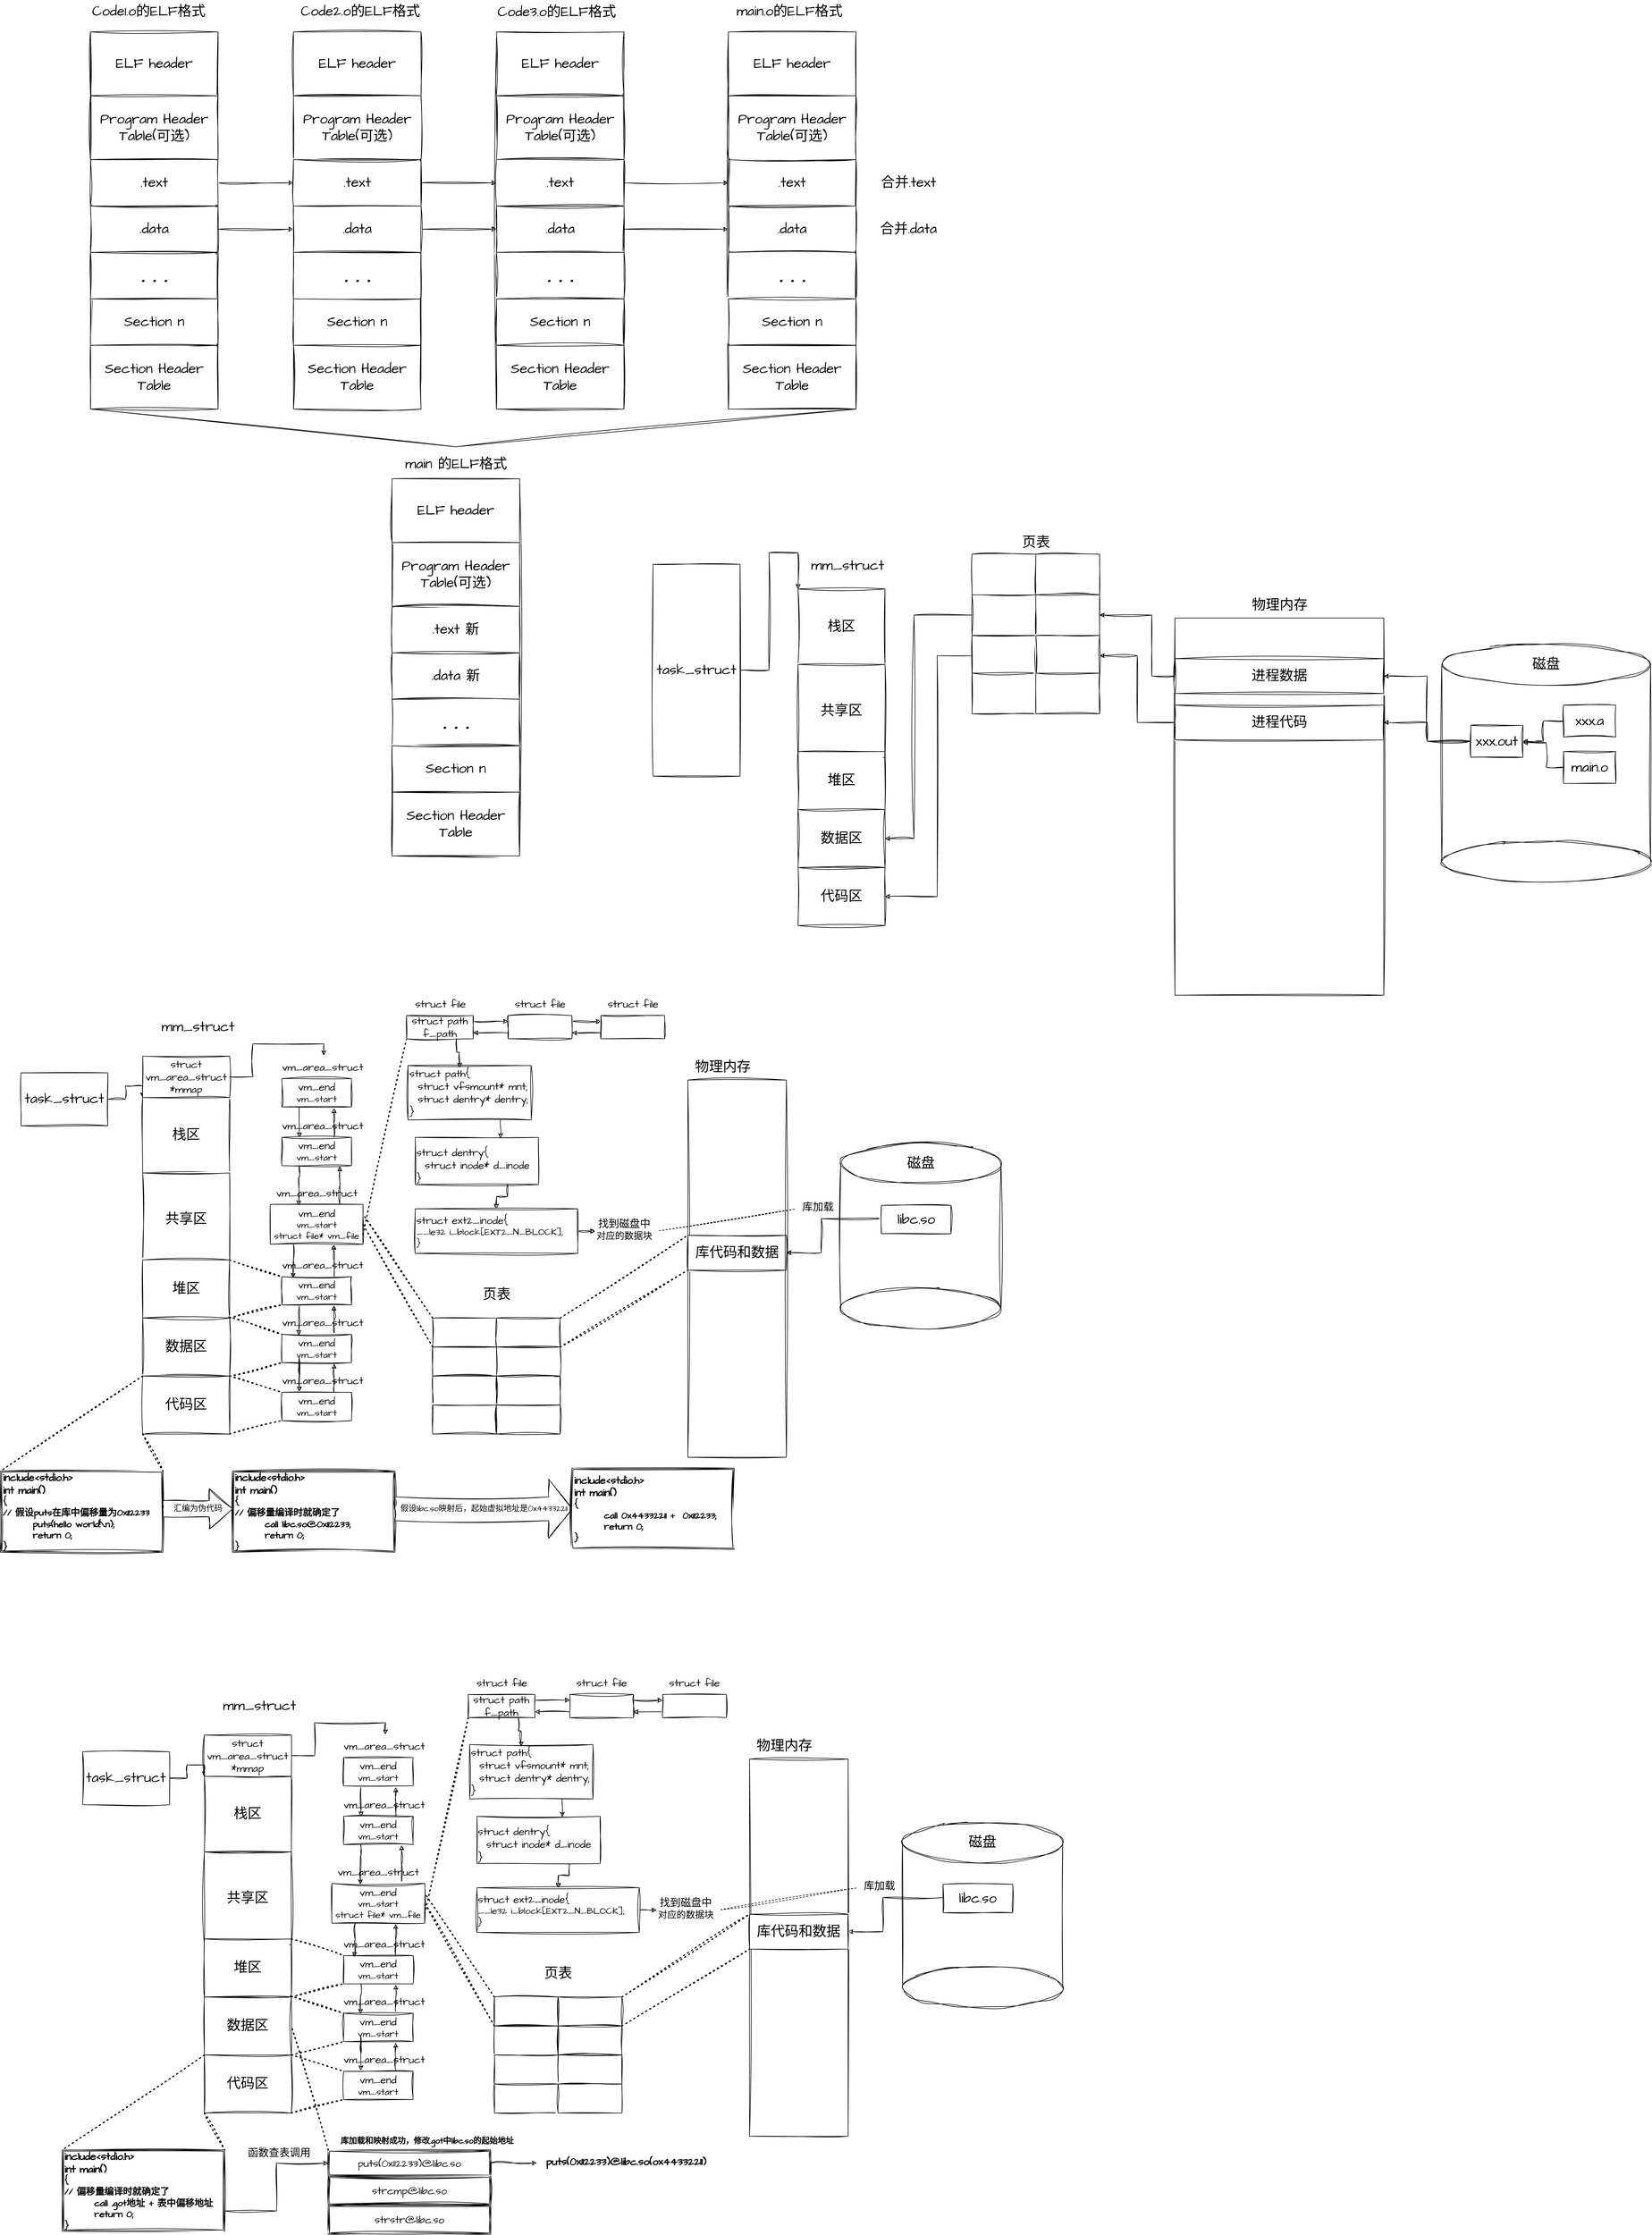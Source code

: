 <mxfile version="24.4.8" type="device">
  <diagram name="第 1 页" id="F8RkF1UBeTFmrhnX6Xot">
    <mxGraphModel dx="1897" dy="957" grid="1" gridSize="10" guides="1" tooltips="1" connect="1" arrows="1" fold="1" page="1" pageScale="1" pageWidth="3300" pageHeight="4681" math="0" shadow="0">
      <root>
        <mxCell id="0" />
        <mxCell id="1" parent="0" />
        <mxCell id="T8qIxMjku1ZxktuZrSKB-1" value="" style="rounded=0;whiteSpace=wrap;html=1;sketch=1;hachureGap=4;jiggle=2;curveFitting=1;fontFamily=Architects Daughter;fontSource=https%3A%2F%2Ffonts.googleapis.com%2Fcss%3Ffamily%3DArchitects%2BDaughter;" parent="1" vertex="1">
          <mxGeometry x="450" y="375" width="220" height="640" as="geometry" />
        </mxCell>
        <mxCell id="T8qIxMjku1ZxktuZrSKB-2" value="&lt;font style=&quot;font-size: 24px;&quot;&gt;ELF header&lt;/font&gt;" style="rounded=0;whiteSpace=wrap;html=1;sketch=1;hachureGap=4;jiggle=2;curveFitting=1;fontFamily=Architects Daughter;fontSource=https%3A%2F%2Ffonts.googleapis.com%2Fcss%3Ffamily%3DArchitects%2BDaughter;" parent="1" vertex="1">
          <mxGeometry x="450" y="365" width="220" height="110" as="geometry" />
        </mxCell>
        <mxCell id="T8qIxMjku1ZxktuZrSKB-3" value="&lt;font style=&quot;font-size: 24px;&quot;&gt;Program Header Table(可选)&lt;/font&gt;" style="rounded=0;whiteSpace=wrap;html=1;sketch=1;hachureGap=4;jiggle=2;curveFitting=1;fontFamily=Architects Daughter;fontSource=https%3A%2F%2Ffonts.googleapis.com%2Fcss%3Ffamily%3DArchitects%2BDaughter;" parent="1" vertex="1">
          <mxGeometry x="450" y="475" width="220" height="110" as="geometry" />
        </mxCell>
        <mxCell id="PWFk7Na7MN_b1g28StD_-21" style="edgeStyle=orthogonalEdgeStyle;rounded=0;sketch=1;hachureGap=4;jiggle=2;curveFitting=1;orthogonalLoop=1;jettySize=auto;html=1;exitX=1;exitY=0.5;exitDx=0;exitDy=0;entryX=0;entryY=0.5;entryDx=0;entryDy=0;fontFamily=Architects Daughter;fontSource=https%3A%2F%2Ffonts.googleapis.com%2Fcss%3Ffamily%3DArchitects%2BDaughter;" parent="1" source="T8qIxMjku1ZxktuZrSKB-4" target="T8qIxMjku1ZxktuZrSKB-17" edge="1">
          <mxGeometry relative="1" as="geometry" />
        </mxCell>
        <mxCell id="T8qIxMjku1ZxktuZrSKB-4" value="&lt;font style=&quot;font-size: 24px;&quot;&gt;.text&lt;/font&gt;" style="rounded=0;whiteSpace=wrap;html=1;sketch=1;hachureGap=4;jiggle=2;curveFitting=1;fontFamily=Architects Daughter;fontSource=https%3A%2F%2Ffonts.googleapis.com%2Fcss%3Ffamily%3DArchitects%2BDaughter;" parent="1" vertex="1">
          <mxGeometry x="450" y="585" width="220" height="80" as="geometry" />
        </mxCell>
        <mxCell id="PWFk7Na7MN_b1g28StD_-6" style="edgeStyle=orthogonalEdgeStyle;rounded=0;sketch=1;hachureGap=4;jiggle=2;curveFitting=1;orthogonalLoop=1;jettySize=auto;html=1;exitX=1;exitY=0.5;exitDx=0;exitDy=0;entryX=0;entryY=0.5;entryDx=0;entryDy=0;fontFamily=Architects Daughter;fontSource=https%3A%2F%2Ffonts.googleapis.com%2Fcss%3Ffamily%3DArchitects%2BDaughter;" parent="1" source="T8qIxMjku1ZxktuZrSKB-9" target="T8qIxMjku1ZxktuZrSKB-18" edge="1">
          <mxGeometry relative="1" as="geometry" />
        </mxCell>
        <mxCell id="T8qIxMjku1ZxktuZrSKB-9" value="&lt;font style=&quot;font-size: 24px;&quot;&gt;.data&lt;/font&gt;" style="rounded=0;whiteSpace=wrap;html=1;sketch=1;hachureGap=4;jiggle=2;curveFitting=1;fontFamily=Architects Daughter;fontSource=https%3A%2F%2Ffonts.googleapis.com%2Fcss%3Ffamily%3DArchitects%2BDaughter;" parent="1" vertex="1">
          <mxGeometry x="450" y="665" width="220" height="80" as="geometry" />
        </mxCell>
        <mxCell id="T8qIxMjku1ZxktuZrSKB-10" value="&lt;h1 style=&quot;&quot;&gt;&lt;font style=&quot;font-size: 36px;&quot;&gt;. . .&lt;/font&gt;&lt;/h1&gt;" style="rounded=0;whiteSpace=wrap;html=1;sketch=1;hachureGap=4;jiggle=2;curveFitting=1;fontFamily=Architects Daughter;fontSource=https%3A%2F%2Ffonts.googleapis.com%2Fcss%3Ffamily%3DArchitects%2BDaughter;align=center;" parent="1" vertex="1">
          <mxGeometry x="450" y="745" width="220" height="80" as="geometry" />
        </mxCell>
        <mxCell id="T8qIxMjku1ZxktuZrSKB-11" value="&lt;font style=&quot;font-size: 24px;&quot;&gt;Section n&lt;/font&gt;" style="rounded=0;whiteSpace=wrap;html=1;sketch=1;hachureGap=4;jiggle=2;curveFitting=1;fontFamily=Architects Daughter;fontSource=https%3A%2F%2Ffonts.googleapis.com%2Fcss%3Ffamily%3DArchitects%2BDaughter;" parent="1" vertex="1">
          <mxGeometry x="450" y="825" width="220" height="80" as="geometry" />
        </mxCell>
        <mxCell id="T8qIxMjku1ZxktuZrSKB-12" value="&lt;span style=&quot;font-size: 24px;&quot;&gt;Section Header Table&lt;/span&gt;" style="rounded=0;whiteSpace=wrap;html=1;sketch=1;hachureGap=4;jiggle=2;curveFitting=1;fontFamily=Architects Daughter;fontSource=https%3A%2F%2Ffonts.googleapis.com%2Fcss%3Ffamily%3DArchitects%2BDaughter;" parent="1" vertex="1">
          <mxGeometry x="450" y="905" width="220" height="110" as="geometry" />
        </mxCell>
        <mxCell id="T8qIxMjku1ZxktuZrSKB-14" value="" style="rounded=0;whiteSpace=wrap;html=1;sketch=1;hachureGap=4;jiggle=2;curveFitting=1;fontFamily=Architects Daughter;fontSource=https%3A%2F%2Ffonts.googleapis.com%2Fcss%3Ffamily%3DArchitects%2BDaughter;" parent="1" vertex="1">
          <mxGeometry x="800" y="375" width="220" height="640" as="geometry" />
        </mxCell>
        <mxCell id="T8qIxMjku1ZxktuZrSKB-15" value="&lt;font style=&quot;font-size: 24px;&quot;&gt;ELF header&lt;/font&gt;" style="rounded=0;whiteSpace=wrap;html=1;sketch=1;hachureGap=4;jiggle=2;curveFitting=1;fontFamily=Architects Daughter;fontSource=https%3A%2F%2Ffonts.googleapis.com%2Fcss%3Ffamily%3DArchitects%2BDaughter;" parent="1" vertex="1">
          <mxGeometry x="800" y="365" width="220" height="110" as="geometry" />
        </mxCell>
        <mxCell id="T8qIxMjku1ZxktuZrSKB-16" value="&lt;font style=&quot;font-size: 24px;&quot;&gt;Program Header Table(可选)&lt;/font&gt;" style="rounded=0;whiteSpace=wrap;html=1;sketch=1;hachureGap=4;jiggle=2;curveFitting=1;fontFamily=Architects Daughter;fontSource=https%3A%2F%2Ffonts.googleapis.com%2Fcss%3Ffamily%3DArchitects%2BDaughter;" parent="1" vertex="1">
          <mxGeometry x="800" y="475" width="220" height="110" as="geometry" />
        </mxCell>
        <mxCell id="PWFk7Na7MN_b1g28StD_-22" style="edgeStyle=orthogonalEdgeStyle;rounded=0;sketch=1;hachureGap=4;jiggle=2;curveFitting=1;orthogonalLoop=1;jettySize=auto;html=1;exitX=1;exitY=0.5;exitDx=0;exitDy=0;entryX=0;entryY=0.5;entryDx=0;entryDy=0;fontFamily=Architects Daughter;fontSource=https%3A%2F%2Ffonts.googleapis.com%2Fcss%3Ffamily%3DArchitects%2BDaughter;" parent="1" source="T8qIxMjku1ZxktuZrSKB-17" target="T8qIxMjku1ZxktuZrSKB-25" edge="1">
          <mxGeometry relative="1" as="geometry" />
        </mxCell>
        <mxCell id="T8qIxMjku1ZxktuZrSKB-17" value="&lt;font style=&quot;font-size: 24px;&quot;&gt;.text&lt;/font&gt;" style="rounded=0;whiteSpace=wrap;html=1;sketch=1;hachureGap=4;jiggle=2;curveFitting=1;fontFamily=Architects Daughter;fontSource=https%3A%2F%2Ffonts.googleapis.com%2Fcss%3Ffamily%3DArchitects%2BDaughter;" parent="1" vertex="1">
          <mxGeometry x="800" y="585" width="220" height="80" as="geometry" />
        </mxCell>
        <mxCell id="PWFk7Na7MN_b1g28StD_-7" style="edgeStyle=orthogonalEdgeStyle;rounded=0;sketch=1;hachureGap=4;jiggle=2;curveFitting=1;orthogonalLoop=1;jettySize=auto;html=1;exitX=1;exitY=0.5;exitDx=0;exitDy=0;entryX=0;entryY=0.5;entryDx=0;entryDy=0;fontFamily=Architects Daughter;fontSource=https%3A%2F%2Ffonts.googleapis.com%2Fcss%3Ffamily%3DArchitects%2BDaughter;" parent="1" source="T8qIxMjku1ZxktuZrSKB-18" target="T8qIxMjku1ZxktuZrSKB-26" edge="1">
          <mxGeometry relative="1" as="geometry" />
        </mxCell>
        <mxCell id="T8qIxMjku1ZxktuZrSKB-18" value="&lt;font style=&quot;font-size: 24px;&quot;&gt;.data&lt;/font&gt;" style="rounded=0;whiteSpace=wrap;html=1;sketch=1;hachureGap=4;jiggle=2;curveFitting=1;fontFamily=Architects Daughter;fontSource=https%3A%2F%2Ffonts.googleapis.com%2Fcss%3Ffamily%3DArchitects%2BDaughter;" parent="1" vertex="1">
          <mxGeometry x="800" y="665" width="220" height="80" as="geometry" />
        </mxCell>
        <mxCell id="T8qIxMjku1ZxktuZrSKB-19" value="&lt;h1 style=&quot;&quot;&gt;&lt;font style=&quot;font-size: 36px;&quot;&gt;. . .&lt;/font&gt;&lt;/h1&gt;" style="rounded=0;whiteSpace=wrap;html=1;sketch=1;hachureGap=4;jiggle=2;curveFitting=1;fontFamily=Architects Daughter;fontSource=https%3A%2F%2Ffonts.googleapis.com%2Fcss%3Ffamily%3DArchitects%2BDaughter;align=center;" parent="1" vertex="1">
          <mxGeometry x="800" y="745" width="220" height="80" as="geometry" />
        </mxCell>
        <mxCell id="T8qIxMjku1ZxktuZrSKB-20" value="&lt;font style=&quot;font-size: 24px;&quot;&gt;Section n&lt;/font&gt;" style="rounded=0;whiteSpace=wrap;html=1;sketch=1;hachureGap=4;jiggle=2;curveFitting=1;fontFamily=Architects Daughter;fontSource=https%3A%2F%2Ffonts.googleapis.com%2Fcss%3Ffamily%3DArchitects%2BDaughter;" parent="1" vertex="1">
          <mxGeometry x="800" y="825" width="220" height="80" as="geometry" />
        </mxCell>
        <mxCell id="T8qIxMjku1ZxktuZrSKB-21" value="&lt;span style=&quot;font-size: 24px;&quot;&gt;Section Header Table&lt;/span&gt;" style="rounded=0;whiteSpace=wrap;html=1;sketch=1;hachureGap=4;jiggle=2;curveFitting=1;fontFamily=Architects Daughter;fontSource=https%3A%2F%2Ffonts.googleapis.com%2Fcss%3Ffamily%3DArchitects%2BDaughter;" parent="1" vertex="1">
          <mxGeometry x="800" y="905" width="220" height="110" as="geometry" />
        </mxCell>
        <mxCell id="T8qIxMjku1ZxktuZrSKB-22" value="" style="rounded=0;whiteSpace=wrap;html=1;sketch=1;hachureGap=4;jiggle=2;curveFitting=1;fontFamily=Architects Daughter;fontSource=https%3A%2F%2Ffonts.googleapis.com%2Fcss%3Ffamily%3DArchitects%2BDaughter;" parent="1" vertex="1">
          <mxGeometry x="1150" y="375" width="220" height="640" as="geometry" />
        </mxCell>
        <mxCell id="T8qIxMjku1ZxktuZrSKB-23" value="&lt;font style=&quot;font-size: 24px;&quot;&gt;ELF header&lt;/font&gt;" style="rounded=0;whiteSpace=wrap;html=1;sketch=1;hachureGap=4;jiggle=2;curveFitting=1;fontFamily=Architects Daughter;fontSource=https%3A%2F%2Ffonts.googleapis.com%2Fcss%3Ffamily%3DArchitects%2BDaughter;" parent="1" vertex="1">
          <mxGeometry x="1150" y="365" width="220" height="110" as="geometry" />
        </mxCell>
        <mxCell id="T8qIxMjku1ZxktuZrSKB-24" value="&lt;font style=&quot;font-size: 24px;&quot;&gt;Program Header Table(可选)&lt;/font&gt;" style="rounded=0;whiteSpace=wrap;html=1;sketch=1;hachureGap=4;jiggle=2;curveFitting=1;fontFamily=Architects Daughter;fontSource=https%3A%2F%2Ffonts.googleapis.com%2Fcss%3Ffamily%3DArchitects%2BDaughter;" parent="1" vertex="1">
          <mxGeometry x="1150" y="475" width="220" height="110" as="geometry" />
        </mxCell>
        <mxCell id="PWFk7Na7MN_b1g28StD_-23" style="edgeStyle=orthogonalEdgeStyle;rounded=0;sketch=1;hachureGap=4;jiggle=2;curveFitting=1;orthogonalLoop=1;jettySize=auto;html=1;exitX=1;exitY=0.5;exitDx=0;exitDy=0;entryX=0;entryY=0.5;entryDx=0;entryDy=0;fontFamily=Architects Daughter;fontSource=https%3A%2F%2Ffonts.googleapis.com%2Fcss%3Ffamily%3DArchitects%2BDaughter;" parent="1" source="T8qIxMjku1ZxktuZrSKB-25" target="PWFk7Na7MN_b1g28StD_-11" edge="1">
          <mxGeometry relative="1" as="geometry" />
        </mxCell>
        <mxCell id="T8qIxMjku1ZxktuZrSKB-25" value="&lt;font style=&quot;font-size: 24px;&quot;&gt;.text&lt;/font&gt;" style="rounded=0;whiteSpace=wrap;html=1;sketch=1;hachureGap=4;jiggle=2;curveFitting=1;fontFamily=Architects Daughter;fontSource=https%3A%2F%2Ffonts.googleapis.com%2Fcss%3Ffamily%3DArchitects%2BDaughter;" parent="1" vertex="1">
          <mxGeometry x="1150" y="585" width="220" height="80" as="geometry" />
        </mxCell>
        <mxCell id="PWFk7Na7MN_b1g28StD_-20" style="edgeStyle=orthogonalEdgeStyle;rounded=0;sketch=1;hachureGap=4;jiggle=2;curveFitting=1;orthogonalLoop=1;jettySize=auto;html=1;exitX=1;exitY=0.5;exitDx=0;exitDy=0;entryX=0;entryY=0.5;entryDx=0;entryDy=0;fontFamily=Architects Daughter;fontSource=https%3A%2F%2Ffonts.googleapis.com%2Fcss%3Ffamily%3DArchitects%2BDaughter;" parent="1" source="T8qIxMjku1ZxktuZrSKB-26" target="PWFk7Na7MN_b1g28StD_-12" edge="1">
          <mxGeometry relative="1" as="geometry" />
        </mxCell>
        <mxCell id="T8qIxMjku1ZxktuZrSKB-26" value="&lt;font style=&quot;font-size: 24px;&quot;&gt;.data&lt;/font&gt;" style="rounded=0;whiteSpace=wrap;html=1;sketch=1;hachureGap=4;jiggle=2;curveFitting=1;fontFamily=Architects Daughter;fontSource=https%3A%2F%2Ffonts.googleapis.com%2Fcss%3Ffamily%3DArchitects%2BDaughter;" parent="1" vertex="1">
          <mxGeometry x="1150" y="665" width="220" height="80" as="geometry" />
        </mxCell>
        <mxCell id="T8qIxMjku1ZxktuZrSKB-27" value="&lt;h1 style=&quot;&quot;&gt;&lt;font style=&quot;font-size: 36px;&quot;&gt;. . .&lt;/font&gt;&lt;/h1&gt;" style="rounded=0;whiteSpace=wrap;html=1;sketch=1;hachureGap=4;jiggle=2;curveFitting=1;fontFamily=Architects Daughter;fontSource=https%3A%2F%2Ffonts.googleapis.com%2Fcss%3Ffamily%3DArchitects%2BDaughter;align=center;" parent="1" vertex="1">
          <mxGeometry x="1150" y="745" width="220" height="80" as="geometry" />
        </mxCell>
        <mxCell id="T8qIxMjku1ZxktuZrSKB-28" value="&lt;font style=&quot;font-size: 24px;&quot;&gt;Section n&lt;/font&gt;" style="rounded=0;whiteSpace=wrap;html=1;sketch=1;hachureGap=4;jiggle=2;curveFitting=1;fontFamily=Architects Daughter;fontSource=https%3A%2F%2Ffonts.googleapis.com%2Fcss%3Ffamily%3DArchitects%2BDaughter;" parent="1" vertex="1">
          <mxGeometry x="1150" y="825" width="220" height="80" as="geometry" />
        </mxCell>
        <mxCell id="T8qIxMjku1ZxktuZrSKB-29" value="&lt;span style=&quot;font-size: 24px;&quot;&gt;Section Header Table&lt;/span&gt;" style="rounded=0;whiteSpace=wrap;html=1;sketch=1;hachureGap=4;jiggle=2;curveFitting=1;fontFamily=Architects Daughter;fontSource=https%3A%2F%2Ffonts.googleapis.com%2Fcss%3Ffamily%3DArchitects%2BDaughter;" parent="1" vertex="1">
          <mxGeometry x="1150" y="905" width="220" height="110" as="geometry" />
        </mxCell>
        <mxCell id="PWFk7Na7MN_b1g28StD_-8" value="" style="rounded=0;whiteSpace=wrap;html=1;sketch=1;hachureGap=4;jiggle=2;curveFitting=1;fontFamily=Architects Daughter;fontSource=https%3A%2F%2Ffonts.googleapis.com%2Fcss%3Ffamily%3DArchitects%2BDaughter;" parent="1" vertex="1">
          <mxGeometry x="1550" y="375" width="220" height="640" as="geometry" />
        </mxCell>
        <mxCell id="PWFk7Na7MN_b1g28StD_-9" value="&lt;font style=&quot;font-size: 24px;&quot;&gt;ELF header&lt;/font&gt;" style="rounded=0;whiteSpace=wrap;html=1;sketch=1;hachureGap=4;jiggle=2;curveFitting=1;fontFamily=Architects Daughter;fontSource=https%3A%2F%2Ffonts.googleapis.com%2Fcss%3Ffamily%3DArchitects%2BDaughter;" parent="1" vertex="1">
          <mxGeometry x="1550" y="365" width="220" height="110" as="geometry" />
        </mxCell>
        <mxCell id="PWFk7Na7MN_b1g28StD_-10" value="&lt;font style=&quot;font-size: 24px;&quot;&gt;Program Header Table(可选)&lt;/font&gt;" style="rounded=0;whiteSpace=wrap;html=1;sketch=1;hachureGap=4;jiggle=2;curveFitting=1;fontFamily=Architects Daughter;fontSource=https%3A%2F%2Ffonts.googleapis.com%2Fcss%3Ffamily%3DArchitects%2BDaughter;" parent="1" vertex="1">
          <mxGeometry x="1550" y="475" width="220" height="110" as="geometry" />
        </mxCell>
        <mxCell id="PWFk7Na7MN_b1g28StD_-11" value="&lt;font style=&quot;font-size: 24px;&quot;&gt;.text&lt;/font&gt;" style="rounded=0;whiteSpace=wrap;html=1;sketch=1;hachureGap=4;jiggle=2;curveFitting=1;fontFamily=Architects Daughter;fontSource=https%3A%2F%2Ffonts.googleapis.com%2Fcss%3Ffamily%3DArchitects%2BDaughter;" parent="1" vertex="1">
          <mxGeometry x="1550" y="585" width="220" height="80" as="geometry" />
        </mxCell>
        <mxCell id="PWFk7Na7MN_b1g28StD_-12" value="&lt;font style=&quot;font-size: 24px;&quot;&gt;.data&lt;/font&gt;" style="rounded=0;whiteSpace=wrap;html=1;sketch=1;hachureGap=4;jiggle=2;curveFitting=1;fontFamily=Architects Daughter;fontSource=https%3A%2F%2Ffonts.googleapis.com%2Fcss%3Ffamily%3DArchitects%2BDaughter;" parent="1" vertex="1">
          <mxGeometry x="1550" y="665" width="220" height="80" as="geometry" />
        </mxCell>
        <mxCell id="PWFk7Na7MN_b1g28StD_-13" value="&lt;h1 style=&quot;&quot;&gt;&lt;font style=&quot;font-size: 36px;&quot;&gt;. . .&lt;/font&gt;&lt;/h1&gt;" style="rounded=0;whiteSpace=wrap;html=1;sketch=1;hachureGap=4;jiggle=2;curveFitting=1;fontFamily=Architects Daughter;fontSource=https%3A%2F%2Ffonts.googleapis.com%2Fcss%3Ffamily%3DArchitects%2BDaughter;align=center;" parent="1" vertex="1">
          <mxGeometry x="1550" y="745" width="220" height="80" as="geometry" />
        </mxCell>
        <mxCell id="PWFk7Na7MN_b1g28StD_-14" value="&lt;font style=&quot;font-size: 24px;&quot;&gt;Section n&lt;/font&gt;" style="rounded=0;whiteSpace=wrap;html=1;sketch=1;hachureGap=4;jiggle=2;curveFitting=1;fontFamily=Architects Daughter;fontSource=https%3A%2F%2Ffonts.googleapis.com%2Fcss%3Ffamily%3DArchitects%2BDaughter;" parent="1" vertex="1">
          <mxGeometry x="1550" y="825" width="220" height="80" as="geometry" />
        </mxCell>
        <mxCell id="PWFk7Na7MN_b1g28StD_-15" value="&lt;span style=&quot;font-size: 24px;&quot;&gt;Section Header Table&lt;/span&gt;" style="rounded=0;whiteSpace=wrap;html=1;sketch=1;hachureGap=4;jiggle=2;curveFitting=1;fontFamily=Architects Daughter;fontSource=https%3A%2F%2Ffonts.googleapis.com%2Fcss%3Ffamily%3DArchitects%2BDaughter;" parent="1" vertex="1">
          <mxGeometry x="1550" y="905" width="220" height="110" as="geometry" />
        </mxCell>
        <mxCell id="PWFk7Na7MN_b1g28StD_-16" value="&lt;font style=&quot;font-size: 24px;&quot;&gt;Code1.o的ELF格式&lt;/font&gt;" style="text;html=1;align=center;verticalAlign=middle;resizable=0;points=[];autosize=1;strokeColor=none;fillColor=none;fontFamily=Architects Daughter;fontSource=https%3A%2F%2Ffonts.googleapis.com%2Fcss%3Ffamily%3DArchitects%2BDaughter;" parent="1" vertex="1">
          <mxGeometry x="440" y="310" width="220" height="40" as="geometry" />
        </mxCell>
        <mxCell id="PWFk7Na7MN_b1g28StD_-17" value="&lt;span style=&quot;font-size: 24px;&quot;&gt;Code2.o的ELF格式&lt;/span&gt;" style="text;html=1;align=center;verticalAlign=middle;resizable=0;points=[];autosize=1;strokeColor=none;fillColor=none;fontFamily=Architects Daughter;fontSource=https%3A%2F%2Ffonts.googleapis.com%2Fcss%3Ffamily%3DArchitects%2BDaughter;" parent="1" vertex="1">
          <mxGeometry x="800" y="310" width="230" height="40" as="geometry" />
        </mxCell>
        <mxCell id="PWFk7Na7MN_b1g28StD_-18" value="&lt;span style=&quot;color: rgb(0, 0, 0); font-family: &amp;quot;Architects Daughter&amp;quot;; font-size: 24px; font-style: normal; font-variant-ligatures: normal; font-variant-caps: normal; font-weight: 400; letter-spacing: normal; orphans: 2; text-align: center; text-indent: 0px; text-transform: none; widows: 2; word-spacing: 0px; -webkit-text-stroke-width: 0px; white-space: nowrap; background-color: rgb(251, 251, 251); text-decoration-thickness: initial; text-decoration-style: initial; text-decoration-color: initial; display: inline !important; float: none;&quot;&gt;Code3.o的ELF格式&lt;/span&gt;" style="text;whiteSpace=wrap;html=1;fontFamily=Architects Daughter;fontSource=https%3A%2F%2Ffonts.googleapis.com%2Fcss%3Ffamily%3DArchitects%2BDaughter;" parent="1" vertex="1">
          <mxGeometry x="1150" y="310" width="230" height="50" as="geometry" />
        </mxCell>
        <mxCell id="PWFk7Na7MN_b1g28StD_-19" value="&lt;span style=&quot;font-size: 24px;&quot;&gt;main.o的ELF格式&lt;/span&gt;" style="text;html=1;align=center;verticalAlign=middle;resizable=0;points=[];autosize=1;strokeColor=none;fillColor=none;fontFamily=Architects Daughter;fontSource=https%3A%2F%2Ffonts.googleapis.com%2Fcss%3Ffamily%3DArchitects%2BDaughter;" parent="1" vertex="1">
          <mxGeometry x="1550" y="310" width="210" height="40" as="geometry" />
        </mxCell>
        <mxCell id="PWFk7Na7MN_b1g28StD_-24" value="&lt;span style=&quot;font-size: 24px;&quot;&gt;合并.text&lt;/span&gt;" style="text;html=1;align=center;verticalAlign=middle;resizable=0;points=[];autosize=1;strokeColor=none;fillColor=none;fontFamily=Architects Daughter;fontSource=https%3A%2F%2Ffonts.googleapis.com%2Fcss%3Ffamily%3DArchitects%2BDaughter;" parent="1" vertex="1">
          <mxGeometry x="1800" y="605" width="120" height="40" as="geometry" />
        </mxCell>
        <mxCell id="PWFk7Na7MN_b1g28StD_-25" value="&lt;span style=&quot;font-size: 24px;&quot;&gt;合并.data&lt;/span&gt;" style="text;html=1;align=center;verticalAlign=middle;resizable=0;points=[];autosize=1;strokeColor=none;fillColor=none;fontFamily=Architects Daughter;fontSource=https%3A%2F%2Ffonts.googleapis.com%2Fcss%3Ffamily%3DArchitects%2BDaughter;" parent="1" vertex="1">
          <mxGeometry x="1800" y="685" width="120" height="40" as="geometry" />
        </mxCell>
        <mxCell id="PWFk7Na7MN_b1g28StD_-33" value="" style="endArrow=none;html=1;rounded=0;sketch=1;hachureGap=4;jiggle=2;curveFitting=1;fontFamily=Architects Daughter;fontSource=https%3A%2F%2Ffonts.googleapis.com%2Fcss%3Ffamily%3DArchitects%2BDaughter;entryX=1;entryY=1;entryDx=0;entryDy=0;" parent="1" target="PWFk7Na7MN_b1g28StD_-15" edge="1">
          <mxGeometry width="50" height="50" relative="1" as="geometry">
            <mxPoint x="1080" y="1080" as="sourcePoint" />
            <mxPoint x="1700" y="1140" as="targetPoint" />
          </mxGeometry>
        </mxCell>
        <mxCell id="PWFk7Na7MN_b1g28StD_-34" value="" style="endArrow=none;html=1;rounded=0;sketch=1;hachureGap=4;jiggle=2;curveFitting=1;fontFamily=Architects Daughter;fontSource=https%3A%2F%2Ffonts.googleapis.com%2Fcss%3Ffamily%3DArchitects%2BDaughter;exitX=0;exitY=1;exitDx=0;exitDy=0;" parent="1" source="T8qIxMjku1ZxktuZrSKB-12" edge="1">
          <mxGeometry width="50" height="50" relative="1" as="geometry">
            <mxPoint x="1660" y="1200" as="sourcePoint" />
            <mxPoint x="1080" y="1080" as="targetPoint" />
          </mxGeometry>
        </mxCell>
        <mxCell id="PWFk7Na7MN_b1g28StD_-35" value="" style="rounded=0;whiteSpace=wrap;html=1;sketch=1;hachureGap=4;jiggle=2;curveFitting=1;fontFamily=Architects Daughter;fontSource=https%3A%2F%2Ffonts.googleapis.com%2Fcss%3Ffamily%3DArchitects%2BDaughter;" parent="1" vertex="1">
          <mxGeometry x="970" y="1145" width="220" height="640" as="geometry" />
        </mxCell>
        <mxCell id="PWFk7Na7MN_b1g28StD_-36" value="&lt;font style=&quot;font-size: 24px;&quot;&gt;ELF header&lt;/font&gt;" style="rounded=0;whiteSpace=wrap;html=1;sketch=1;hachureGap=4;jiggle=2;curveFitting=1;fontFamily=Architects Daughter;fontSource=https%3A%2F%2Ffonts.googleapis.com%2Fcss%3Ffamily%3DArchitects%2BDaughter;" parent="1" vertex="1">
          <mxGeometry x="970" y="1135" width="220" height="110" as="geometry" />
        </mxCell>
        <mxCell id="PWFk7Na7MN_b1g28StD_-37" value="&lt;font style=&quot;font-size: 24px;&quot;&gt;Program Header Table(可选)&lt;/font&gt;" style="rounded=0;whiteSpace=wrap;html=1;sketch=1;hachureGap=4;jiggle=2;curveFitting=1;fontFamily=Architects Daughter;fontSource=https%3A%2F%2Ffonts.googleapis.com%2Fcss%3Ffamily%3DArchitects%2BDaughter;" parent="1" vertex="1">
          <mxGeometry x="970" y="1245" width="220" height="110" as="geometry" />
        </mxCell>
        <mxCell id="PWFk7Na7MN_b1g28StD_-38" value="&lt;font style=&quot;font-size: 24px;&quot;&gt;.text 新&lt;/font&gt;" style="rounded=0;whiteSpace=wrap;html=1;sketch=1;hachureGap=4;jiggle=2;curveFitting=1;fontFamily=Architects Daughter;fontSource=https%3A%2F%2Ffonts.googleapis.com%2Fcss%3Ffamily%3DArchitects%2BDaughter;" parent="1" vertex="1">
          <mxGeometry x="970" y="1355" width="220" height="80" as="geometry" />
        </mxCell>
        <mxCell id="PWFk7Na7MN_b1g28StD_-39" value="&lt;font style=&quot;font-size: 24px;&quot;&gt;.data 新&lt;/font&gt;" style="rounded=0;whiteSpace=wrap;html=1;sketch=1;hachureGap=4;jiggle=2;curveFitting=1;fontFamily=Architects Daughter;fontSource=https%3A%2F%2Ffonts.googleapis.com%2Fcss%3Ffamily%3DArchitects%2BDaughter;" parent="1" vertex="1">
          <mxGeometry x="970" y="1435" width="220" height="80" as="geometry" />
        </mxCell>
        <mxCell id="PWFk7Na7MN_b1g28StD_-40" value="&lt;h1 style=&quot;&quot;&gt;&lt;font style=&quot;font-size: 36px;&quot;&gt;. . .&lt;/font&gt;&lt;/h1&gt;" style="rounded=0;whiteSpace=wrap;html=1;sketch=1;hachureGap=4;jiggle=2;curveFitting=1;fontFamily=Architects Daughter;fontSource=https%3A%2F%2Ffonts.googleapis.com%2Fcss%3Ffamily%3DArchitects%2BDaughter;align=center;" parent="1" vertex="1">
          <mxGeometry x="970" y="1515" width="220" height="80" as="geometry" />
        </mxCell>
        <mxCell id="PWFk7Na7MN_b1g28StD_-41" value="&lt;font style=&quot;font-size: 24px;&quot;&gt;Section n&lt;/font&gt;" style="rounded=0;whiteSpace=wrap;html=1;sketch=1;hachureGap=4;jiggle=2;curveFitting=1;fontFamily=Architects Daughter;fontSource=https%3A%2F%2Ffonts.googleapis.com%2Fcss%3Ffamily%3DArchitects%2BDaughter;" parent="1" vertex="1">
          <mxGeometry x="970" y="1595" width="220" height="80" as="geometry" />
        </mxCell>
        <mxCell id="PWFk7Na7MN_b1g28StD_-42" value="&lt;span style=&quot;font-size: 24px;&quot;&gt;Section Header Table&lt;/span&gt;" style="rounded=0;whiteSpace=wrap;html=1;sketch=1;hachureGap=4;jiggle=2;curveFitting=1;fontFamily=Architects Daughter;fontSource=https%3A%2F%2Ffonts.googleapis.com%2Fcss%3Ffamily%3DArchitects%2BDaughter;" parent="1" vertex="1">
          <mxGeometry x="970" y="1675" width="220" height="110" as="geometry" />
        </mxCell>
        <mxCell id="PWFk7Na7MN_b1g28StD_-43" value="&lt;span style=&quot;font-size: 24px;&quot;&gt;main 的ELF格式&lt;/span&gt;" style="text;html=1;align=center;verticalAlign=middle;resizable=0;points=[];autosize=1;strokeColor=none;fillColor=none;fontFamily=Architects Daughter;fontSource=https%3A%2F%2Ffonts.googleapis.com%2Fcss%3Ffamily%3DArchitects%2BDaughter;" parent="1" vertex="1">
          <mxGeometry x="980" y="1090" width="200" height="40" as="geometry" />
        </mxCell>
        <mxCell id="EmyWuTUCNlT16hVf-ppV-7" style="edgeStyle=orthogonalEdgeStyle;rounded=0;sketch=1;hachureGap=4;jiggle=2;curveFitting=1;orthogonalLoop=1;jettySize=auto;html=1;exitX=1;exitY=0.5;exitDx=0;exitDy=0;entryX=0;entryY=0;entryDx=0;entryDy=0;fontFamily=Architects Daughter;fontSource=https%3A%2F%2Ffonts.googleapis.com%2Fcss%3Ffamily%3DArchitects%2BDaughter;" parent="1" source="EmyWuTUCNlT16hVf-ppV-1" target="EmyWuTUCNlT16hVf-ppV-2" edge="1">
          <mxGeometry relative="1" as="geometry" />
        </mxCell>
        <mxCell id="EmyWuTUCNlT16hVf-ppV-1" value="&lt;font style=&quot;font-size: 24px;&quot;&gt;task_struct&lt;/font&gt;" style="whiteSpace=wrap;html=1;sketch=1;hachureGap=4;jiggle=2;curveFitting=1;fontFamily=Architects Daughter;fontSource=https%3A%2F%2Ffonts.googleapis.com%2Fcss%3Ffamily%3DArchitects%2BDaughter;" parent="1" vertex="1">
          <mxGeometry x="1420" y="1282.5" width="150" height="365" as="geometry" />
        </mxCell>
        <mxCell id="EmyWuTUCNlT16hVf-ppV-2" value="&lt;font style=&quot;font-size: 24px;&quot;&gt;栈区&lt;/font&gt;" style="whiteSpace=wrap;html=1;sketch=1;hachureGap=4;jiggle=2;curveFitting=1;fontFamily=Architects Daughter;fontSource=https%3A%2F%2Ffonts.googleapis.com%2Fcss%3Ffamily%3DArchitects%2BDaughter;" parent="1" vertex="1">
          <mxGeometry x="1670" y="1325" width="150" height="130" as="geometry" />
        </mxCell>
        <mxCell id="EmyWuTUCNlT16hVf-ppV-3" value="&lt;font style=&quot;font-size: 24px;&quot;&gt;共享区&lt;/font&gt;" style="whiteSpace=wrap;html=1;sketch=1;hachureGap=4;jiggle=2;curveFitting=1;fontFamily=Architects Daughter;fontSource=https%3A%2F%2Ffonts.googleapis.com%2Fcss%3Ffamily%3DArchitects%2BDaughter;" parent="1" vertex="1">
          <mxGeometry x="1670" y="1455" width="150" height="160" as="geometry" />
        </mxCell>
        <mxCell id="EmyWuTUCNlT16hVf-ppV-4" value="&lt;font style=&quot;font-size: 24px;&quot;&gt;堆区&lt;/font&gt;" style="whiteSpace=wrap;html=1;sketch=1;hachureGap=4;jiggle=2;curveFitting=1;fontFamily=Architects Daughter;fontSource=https%3A%2F%2Ffonts.googleapis.com%2Fcss%3Ffamily%3DArchitects%2BDaughter;" parent="1" vertex="1">
          <mxGeometry x="1670" y="1605" width="150" height="100" as="geometry" />
        </mxCell>
        <mxCell id="EmyWuTUCNlT16hVf-ppV-5" value="&lt;span style=&quot;font-size: 24px;&quot;&gt;数据区&lt;/span&gt;" style="whiteSpace=wrap;html=1;sketch=1;hachureGap=4;jiggle=2;curveFitting=1;fontFamily=Architects Daughter;fontSource=https%3A%2F%2Ffonts.googleapis.com%2Fcss%3Ffamily%3DArchitects%2BDaughter;" parent="1" vertex="1">
          <mxGeometry x="1670" y="1705" width="150" height="100" as="geometry" />
        </mxCell>
        <mxCell id="EmyWuTUCNlT16hVf-ppV-6" value="&lt;span style=&quot;font-size: 24px;&quot;&gt;代码区&lt;/span&gt;" style="whiteSpace=wrap;html=1;sketch=1;hachureGap=4;jiggle=2;curveFitting=1;fontFamily=Architects Daughter;fontSource=https%3A%2F%2Ffonts.googleapis.com%2Fcss%3Ffamily%3DArchitects%2BDaughter;" parent="1" vertex="1">
          <mxGeometry x="1670" y="1805" width="150" height="100" as="geometry" />
        </mxCell>
        <mxCell id="EmyWuTUCNlT16hVf-ppV-8" value="" style="whiteSpace=wrap;html=1;sketch=1;hachureGap=4;jiggle=2;curveFitting=1;fontFamily=Architects Daughter;fontSource=https%3A%2F%2Ffonts.googleapis.com%2Fcss%3Ffamily%3DArchitects%2BDaughter;" parent="1" vertex="1">
          <mxGeometry x="1970" y="1265" width="110" height="70" as="geometry" />
        </mxCell>
        <mxCell id="EmyWuTUCNlT16hVf-ppV-37" style="edgeStyle=orthogonalEdgeStyle;rounded=0;sketch=1;hachureGap=4;jiggle=2;curveFitting=1;orthogonalLoop=1;jettySize=auto;html=1;exitX=0;exitY=0.5;exitDx=0;exitDy=0;entryX=1;entryY=0.5;entryDx=0;entryDy=0;fontFamily=Architects Daughter;fontSource=https%3A%2F%2Ffonts.googleapis.com%2Fcss%3Ffamily%3DArchitects%2BDaughter;" parent="1" source="EmyWuTUCNlT16hVf-ppV-10" target="EmyWuTUCNlT16hVf-ppV-5" edge="1">
          <mxGeometry relative="1" as="geometry">
            <Array as="points">
              <mxPoint x="1870" y="1370" />
              <mxPoint x="1870" y="1755" />
            </Array>
          </mxGeometry>
        </mxCell>
        <mxCell id="EmyWuTUCNlT16hVf-ppV-10" value="" style="whiteSpace=wrap;html=1;sketch=1;hachureGap=4;jiggle=2;curveFitting=1;fontFamily=Architects Daughter;fontSource=https%3A%2F%2Ffonts.googleapis.com%2Fcss%3Ffamily%3DArchitects%2BDaughter;" parent="1" vertex="1">
          <mxGeometry x="1970" y="1335" width="110" height="70" as="geometry" />
        </mxCell>
        <mxCell id="EmyWuTUCNlT16hVf-ppV-11" value="" style="whiteSpace=wrap;html=1;sketch=1;hachureGap=4;jiggle=2;curveFitting=1;fontFamily=Architects Daughter;fontSource=https%3A%2F%2Ffonts.googleapis.com%2Fcss%3Ffamily%3DArchitects%2BDaughter;" parent="1" vertex="1">
          <mxGeometry x="2080" y="1265" width="110" height="70" as="geometry" />
        </mxCell>
        <mxCell id="EmyWuTUCNlT16hVf-ppV-12" value="" style="whiteSpace=wrap;html=1;sketch=1;hachureGap=4;jiggle=2;curveFitting=1;fontFamily=Architects Daughter;fontSource=https%3A%2F%2Ffonts.googleapis.com%2Fcss%3Ffamily%3DArchitects%2BDaughter;" parent="1" vertex="1">
          <mxGeometry x="2080" y="1335" width="110" height="70" as="geometry" />
        </mxCell>
        <mxCell id="EmyWuTUCNlT16hVf-ppV-36" style="edgeStyle=orthogonalEdgeStyle;rounded=0;sketch=1;hachureGap=4;jiggle=2;curveFitting=1;orthogonalLoop=1;jettySize=auto;html=1;exitX=0;exitY=0.5;exitDx=0;exitDy=0;entryX=1;entryY=0.5;entryDx=0;entryDy=0;fontFamily=Architects Daughter;fontSource=https%3A%2F%2Ffonts.googleapis.com%2Fcss%3Ffamily%3DArchitects%2BDaughter;" parent="1" source="EmyWuTUCNlT16hVf-ppV-13" target="EmyWuTUCNlT16hVf-ppV-6" edge="1">
          <mxGeometry relative="1" as="geometry">
            <Array as="points">
              <mxPoint x="1910" y="1440" />
              <mxPoint x="1910" y="1855" />
            </Array>
          </mxGeometry>
        </mxCell>
        <mxCell id="EmyWuTUCNlT16hVf-ppV-13" value="" style="whiteSpace=wrap;html=1;sketch=1;hachureGap=4;jiggle=2;curveFitting=1;fontFamily=Architects Daughter;fontSource=https%3A%2F%2Ffonts.googleapis.com%2Fcss%3Ffamily%3DArchitects%2BDaughter;" parent="1" vertex="1">
          <mxGeometry x="1970" y="1405" width="110" height="70" as="geometry" />
        </mxCell>
        <mxCell id="EmyWuTUCNlT16hVf-ppV-14" value="" style="whiteSpace=wrap;html=1;sketch=1;hachureGap=4;jiggle=2;curveFitting=1;fontFamily=Architects Daughter;fontSource=https%3A%2F%2Ffonts.googleapis.com%2Fcss%3Ffamily%3DArchitects%2BDaughter;" parent="1" vertex="1">
          <mxGeometry x="2080" y="1405" width="110" height="70" as="geometry" />
        </mxCell>
        <mxCell id="EmyWuTUCNlT16hVf-ppV-15" value="" style="whiteSpace=wrap;html=1;sketch=1;hachureGap=4;jiggle=2;curveFitting=1;fontFamily=Architects Daughter;fontSource=https%3A%2F%2Ffonts.googleapis.com%2Fcss%3Ffamily%3DArchitects%2BDaughter;" parent="1" vertex="1">
          <mxGeometry x="1970" y="1470" width="110" height="70" as="geometry" />
        </mxCell>
        <mxCell id="EmyWuTUCNlT16hVf-ppV-16" value="" style="whiteSpace=wrap;html=1;sketch=1;hachureGap=4;jiggle=2;curveFitting=1;fontFamily=Architects Daughter;fontSource=https%3A%2F%2Ffonts.googleapis.com%2Fcss%3Ffamily%3DArchitects%2BDaughter;" parent="1" vertex="1">
          <mxGeometry x="2080" y="1470" width="110" height="70" as="geometry" />
        </mxCell>
        <mxCell id="EmyWuTUCNlT16hVf-ppV-17" value="" style="whiteSpace=wrap;html=1;sketch=1;hachureGap=4;jiggle=2;curveFitting=1;fontFamily=Architects Daughter;fontSource=https%3A%2F%2Ffonts.googleapis.com%2Fcss%3Ffamily%3DArchitects%2BDaughter;" parent="1" vertex="1">
          <mxGeometry x="2320" y="1375" width="360" height="650" as="geometry" />
        </mxCell>
        <mxCell id="EmyWuTUCNlT16hVf-ppV-18" value="&lt;font style=&quot;font-size: 24px;&quot;&gt;物理内存&lt;/font&gt;" style="text;html=1;align=center;verticalAlign=middle;resizable=0;points=[];autosize=1;strokeColor=none;fillColor=none;fontFamily=Architects Daughter;fontSource=https%3A%2F%2Ffonts.googleapis.com%2Fcss%3Ffamily%3DArchitects%2BDaughter;" parent="1" vertex="1">
          <mxGeometry x="2440" y="1332.5" width="120" height="40" as="geometry" />
        </mxCell>
        <mxCell id="EmyWuTUCNlT16hVf-ppV-20" value="&lt;font style=&quot;font-size: 24px;&quot;&gt;磁盘&lt;/font&gt;" style="ellipse;whiteSpace=wrap;html=1;sketch=1;hachureGap=4;jiggle=2;curveFitting=1;fontFamily=Architects Daughter;fontSource=https%3A%2F%2Ffonts.googleapis.com%2Fcss%3Ffamily%3DArchitects%2BDaughter;" parent="1" vertex="1">
          <mxGeometry x="2780" y="1420" width="360" height="70" as="geometry" />
        </mxCell>
        <mxCell id="EmyWuTUCNlT16hVf-ppV-21" value="" style="ellipse;whiteSpace=wrap;html=1;sketch=1;hachureGap=4;jiggle=2;curveFitting=1;fontFamily=Architects Daughter;fontSource=https%3A%2F%2Ffonts.googleapis.com%2Fcss%3Ffamily%3DArchitects%2BDaughter;" parent="1" vertex="1">
          <mxGeometry x="2780" y="1760" width="360" height="70" as="geometry" />
        </mxCell>
        <mxCell id="EmyWuTUCNlT16hVf-ppV-23" value="" style="endArrow=none;html=1;rounded=0;sketch=1;hachureGap=4;jiggle=2;curveFitting=1;fontFamily=Architects Daughter;fontSource=https%3A%2F%2Ffonts.googleapis.com%2Fcss%3Ffamily%3DArchitects%2BDaughter;entryX=0;entryY=0.5;entryDx=0;entryDy=0;exitX=0;exitY=0.5;exitDx=0;exitDy=0;" parent="1" source="EmyWuTUCNlT16hVf-ppV-21" target="EmyWuTUCNlT16hVf-ppV-20" edge="1">
          <mxGeometry width="50" height="50" relative="1" as="geometry">
            <mxPoint x="2400" y="1580" as="sourcePoint" />
            <mxPoint x="2450" y="1530" as="targetPoint" />
          </mxGeometry>
        </mxCell>
        <mxCell id="EmyWuTUCNlT16hVf-ppV-24" value="" style="endArrow=none;html=1;rounded=0;sketch=1;hachureGap=4;jiggle=2;curveFitting=1;fontFamily=Architects Daughter;fontSource=https%3A%2F%2Ffonts.googleapis.com%2Fcss%3Ffamily%3DArchitects%2BDaughter;entryX=1;entryY=0.5;entryDx=0;entryDy=0;exitX=1;exitY=0.5;exitDx=0;exitDy=0;" parent="1" source="EmyWuTUCNlT16hVf-ppV-21" target="EmyWuTUCNlT16hVf-ppV-20" edge="1">
          <mxGeometry width="50" height="50" relative="1" as="geometry">
            <mxPoint x="2800" y="1805" as="sourcePoint" />
            <mxPoint x="2790" y="1465" as="targetPoint" />
          </mxGeometry>
        </mxCell>
        <mxCell id="EmyWuTUCNlT16hVf-ppV-29" style="edgeStyle=orthogonalEdgeStyle;rounded=0;sketch=1;hachureGap=4;jiggle=2;curveFitting=1;orthogonalLoop=1;jettySize=auto;html=1;exitX=0;exitY=0.5;exitDx=0;exitDy=0;entryX=1;entryY=0.5;entryDx=0;entryDy=0;fontFamily=Architects Daughter;fontSource=https%3A%2F%2Ffonts.googleapis.com%2Fcss%3Ffamily%3DArchitects%2BDaughter;" parent="1" source="EmyWuTUCNlT16hVf-ppV-26" target="EmyWuTUCNlT16hVf-ppV-28" edge="1">
          <mxGeometry relative="1" as="geometry" />
        </mxCell>
        <mxCell id="EmyWuTUCNlT16hVf-ppV-26" value="&lt;font style=&quot;font-size: 24px;&quot;&gt;xxx.a&lt;/font&gt;" style="whiteSpace=wrap;html=1;sketch=1;hachureGap=4;jiggle=2;curveFitting=1;fontFamily=Architects Daughter;fontSource=https%3A%2F%2Ffonts.googleapis.com%2Fcss%3Ffamily%3DArchitects%2BDaughter;" parent="1" vertex="1">
          <mxGeometry x="2990" y="1525" width="90" height="55" as="geometry" />
        </mxCell>
        <mxCell id="EmyWuTUCNlT16hVf-ppV-30" style="edgeStyle=orthogonalEdgeStyle;rounded=0;sketch=1;hachureGap=4;jiggle=2;curveFitting=1;orthogonalLoop=1;jettySize=auto;html=1;exitX=0;exitY=0.5;exitDx=0;exitDy=0;fontFamily=Architects Daughter;fontSource=https%3A%2F%2Ffonts.googleapis.com%2Fcss%3Ffamily%3DArchitects%2BDaughter;" parent="1" source="EmyWuTUCNlT16hVf-ppV-27" edge="1">
          <mxGeometry relative="1" as="geometry">
            <mxPoint x="2920" y="1590" as="targetPoint" />
            <Array as="points">
              <mxPoint x="2960" y="1633" />
              <mxPoint x="2960" y="1590" />
            </Array>
          </mxGeometry>
        </mxCell>
        <mxCell id="EmyWuTUCNlT16hVf-ppV-27" value="&lt;span style=&quot;font-size: 24px;&quot;&gt;main.o&lt;/span&gt;" style="whiteSpace=wrap;html=1;sketch=1;hachureGap=4;jiggle=2;curveFitting=1;fontFamily=Architects Daughter;fontSource=https%3A%2F%2Ffonts.googleapis.com%2Fcss%3Ffamily%3DArchitects%2BDaughter;" parent="1" vertex="1">
          <mxGeometry x="2990" y="1605" width="90" height="55" as="geometry" />
        </mxCell>
        <mxCell id="EmyWuTUCNlT16hVf-ppV-39" style="edgeStyle=orthogonalEdgeStyle;rounded=0;sketch=1;hachureGap=4;jiggle=2;curveFitting=1;orthogonalLoop=1;jettySize=auto;html=1;exitX=0;exitY=0.5;exitDx=0;exitDy=0;entryX=1;entryY=0.5;entryDx=0;entryDy=0;fontFamily=Architects Daughter;fontSource=https%3A%2F%2Ffonts.googleapis.com%2Fcss%3Ffamily%3DArchitects%2BDaughter;" parent="1" source="EmyWuTUCNlT16hVf-ppV-28" target="EmyWuTUCNlT16hVf-ppV-34" edge="1">
          <mxGeometry relative="1" as="geometry" />
        </mxCell>
        <mxCell id="EmyWuTUCNlT16hVf-ppV-40" style="edgeStyle=orthogonalEdgeStyle;rounded=0;sketch=1;hachureGap=4;jiggle=2;curveFitting=1;orthogonalLoop=1;jettySize=auto;html=1;exitX=0;exitY=0.5;exitDx=0;exitDy=0;entryX=1;entryY=0.5;entryDx=0;entryDy=0;fontFamily=Architects Daughter;fontSource=https%3A%2F%2Ffonts.googleapis.com%2Fcss%3Ffamily%3DArchitects%2BDaughter;" parent="1" source="EmyWuTUCNlT16hVf-ppV-28" target="EmyWuTUCNlT16hVf-ppV-31" edge="1">
          <mxGeometry relative="1" as="geometry" />
        </mxCell>
        <mxCell id="EmyWuTUCNlT16hVf-ppV-28" value="&lt;span style=&quot;font-size: 24px;&quot;&gt;xxx.out&lt;/span&gt;" style="whiteSpace=wrap;html=1;sketch=1;hachureGap=4;jiggle=2;curveFitting=1;fontFamily=Architects Daughter;fontSource=https%3A%2F%2Ffonts.googleapis.com%2Fcss%3Ffamily%3DArchitects%2BDaughter;" parent="1" vertex="1">
          <mxGeometry x="2830" y="1560" width="90" height="55" as="geometry" />
        </mxCell>
        <mxCell id="EmyWuTUCNlT16hVf-ppV-32" style="edgeStyle=orthogonalEdgeStyle;rounded=0;sketch=1;hachureGap=4;jiggle=2;curveFitting=1;orthogonalLoop=1;jettySize=auto;html=1;exitX=0;exitY=0.5;exitDx=0;exitDy=0;entryX=1;entryY=0.5;entryDx=0;entryDy=0;fontFamily=Architects Daughter;fontSource=https%3A%2F%2Ffonts.googleapis.com%2Fcss%3Ffamily%3DArchitects%2BDaughter;" parent="1" source="EmyWuTUCNlT16hVf-ppV-31" target="EmyWuTUCNlT16hVf-ppV-14" edge="1">
          <mxGeometry relative="1" as="geometry" />
        </mxCell>
        <mxCell id="EmyWuTUCNlT16hVf-ppV-31" value="&lt;span style=&quot;font-size: 24px;&quot;&gt;进程代码&lt;/span&gt;" style="rounded=0;whiteSpace=wrap;html=1;sketch=1;hachureGap=4;jiggle=2;curveFitting=1;fontFamily=Architects Daughter;fontSource=https%3A%2F%2Ffonts.googleapis.com%2Fcss%3Ffamily%3DArchitects%2BDaughter;" parent="1" vertex="1">
          <mxGeometry x="2320" y="1525" width="360" height="60" as="geometry" />
        </mxCell>
        <mxCell id="EmyWuTUCNlT16hVf-ppV-35" style="edgeStyle=orthogonalEdgeStyle;rounded=0;sketch=1;hachureGap=4;jiggle=2;curveFitting=1;orthogonalLoop=1;jettySize=auto;html=1;exitX=0;exitY=0.5;exitDx=0;exitDy=0;entryX=1;entryY=0.5;entryDx=0;entryDy=0;fontFamily=Architects Daughter;fontSource=https%3A%2F%2Ffonts.googleapis.com%2Fcss%3Ffamily%3DArchitects%2BDaughter;" parent="1" source="EmyWuTUCNlT16hVf-ppV-34" target="EmyWuTUCNlT16hVf-ppV-12" edge="1">
          <mxGeometry relative="1" as="geometry">
            <Array as="points">
              <mxPoint x="2280" y="1475" />
              <mxPoint x="2280" y="1370" />
            </Array>
          </mxGeometry>
        </mxCell>
        <mxCell id="EmyWuTUCNlT16hVf-ppV-34" value="&lt;span style=&quot;font-size: 24px;&quot;&gt;进程数据&lt;/span&gt;" style="rounded=0;whiteSpace=wrap;html=1;sketch=1;hachureGap=4;jiggle=2;curveFitting=1;fontFamily=Architects Daughter;fontSource=https%3A%2F%2Ffonts.googleapis.com%2Fcss%3Ffamily%3DArchitects%2BDaughter;" parent="1" vertex="1">
          <mxGeometry x="2320" y="1445" width="360" height="60" as="geometry" />
        </mxCell>
        <mxCell id="EmyWuTUCNlT16hVf-ppV-38" value="&lt;font style=&quot;font-size: 24px;&quot;&gt;mm_struct&lt;/font&gt;" style="text;html=1;align=center;verticalAlign=middle;resizable=0;points=[];autosize=1;strokeColor=none;fillColor=none;fontFamily=Architects Daughter;fontSource=https%3A%2F%2Ffonts.googleapis.com%2Fcss%3Ffamily%3DArchitects%2BDaughter;" parent="1" vertex="1">
          <mxGeometry x="1680" y="1265" width="150" height="40" as="geometry" />
        </mxCell>
        <mxCell id="EmyWuTUCNlT16hVf-ppV-41" value="&lt;font style=&quot;font-size: 24px;&quot;&gt;页表&lt;/font&gt;" style="text;html=1;align=center;verticalAlign=middle;resizable=0;points=[];autosize=1;strokeColor=none;fillColor=none;fontFamily=Architects Daughter;fontSource=https%3A%2F%2Ffonts.googleapis.com%2Fcss%3Ffamily%3DArchitects%2BDaughter;" parent="1" vertex="1">
          <mxGeometry x="2045" y="1225" width="70" height="40" as="geometry" />
        </mxCell>
        <mxCell id="gwN_-Vq7bHOAtOO3tnNA-1" style="edgeStyle=orthogonalEdgeStyle;rounded=0;sketch=1;hachureGap=4;jiggle=2;curveFitting=1;orthogonalLoop=1;jettySize=auto;html=1;exitX=1;exitY=0.5;exitDx=0;exitDy=0;entryX=0;entryY=0;entryDx=0;entryDy=0;fontFamily=Architects Daughter;fontSource=https%3A%2F%2Ffonts.googleapis.com%2Fcss%3Ffamily%3DArchitects%2BDaughter;" parent="1" source="gwN_-Vq7bHOAtOO3tnNA-2" target="gwN_-Vq7bHOAtOO3tnNA-3" edge="1">
          <mxGeometry relative="1" as="geometry" />
        </mxCell>
        <mxCell id="gwN_-Vq7bHOAtOO3tnNA-2" value="&lt;font style=&quot;font-size: 24px;&quot;&gt;task_struct&lt;/font&gt;" style="whiteSpace=wrap;html=1;sketch=1;hachureGap=4;jiggle=2;curveFitting=1;fontFamily=Architects Daughter;fontSource=https%3A%2F%2Ffonts.googleapis.com%2Fcss%3Ffamily%3DArchitects%2BDaughter;" parent="1" vertex="1">
          <mxGeometry x="330" y="2158.76" width="150" height="91.24" as="geometry" />
        </mxCell>
        <mxCell id="gwN_-Vq7bHOAtOO3tnNA-3" value="&lt;font style=&quot;font-size: 24px;&quot;&gt;栈区&lt;/font&gt;" style="whiteSpace=wrap;html=1;sketch=1;hachureGap=4;jiggle=2;curveFitting=1;fontFamily=Architects Daughter;fontSource=https%3A%2F%2Ffonts.googleapis.com%2Fcss%3Ffamily%3DArchitects%2BDaughter;" parent="1" vertex="1">
          <mxGeometry x="540" y="2201.26" width="150" height="130" as="geometry" />
        </mxCell>
        <mxCell id="gwN_-Vq7bHOAtOO3tnNA-4" value="&lt;font style=&quot;font-size: 24px;&quot;&gt;共享区&lt;/font&gt;" style="whiteSpace=wrap;html=1;sketch=1;hachureGap=4;jiggle=2;curveFitting=1;fontFamily=Architects Daughter;fontSource=https%3A%2F%2Ffonts.googleapis.com%2Fcss%3Ffamily%3DArchitects%2BDaughter;" parent="1" vertex="1">
          <mxGeometry x="540" y="2331.26" width="150" height="160" as="geometry" />
        </mxCell>
        <mxCell id="gwN_-Vq7bHOAtOO3tnNA-5" value="&lt;font style=&quot;font-size: 24px;&quot;&gt;堆区&lt;/font&gt;" style="whiteSpace=wrap;html=1;sketch=1;hachureGap=4;jiggle=2;curveFitting=1;fontFamily=Architects Daughter;fontSource=https%3A%2F%2Ffonts.googleapis.com%2Fcss%3Ffamily%3DArchitects%2BDaughter;" parent="1" vertex="1">
          <mxGeometry x="540" y="2481.26" width="150" height="100" as="geometry" />
        </mxCell>
        <mxCell id="gwN_-Vq7bHOAtOO3tnNA-6" value="&lt;span style=&quot;font-size: 24px;&quot;&gt;数据区&lt;/span&gt;" style="whiteSpace=wrap;html=1;sketch=1;hachureGap=4;jiggle=2;curveFitting=1;fontFamily=Architects Daughter;fontSource=https%3A%2F%2Ffonts.googleapis.com%2Fcss%3Ffamily%3DArchitects%2BDaughter;" parent="1" vertex="1">
          <mxGeometry x="540" y="2581.26" width="150" height="100" as="geometry" />
        </mxCell>
        <mxCell id="gwN_-Vq7bHOAtOO3tnNA-7" value="&lt;span style=&quot;font-size: 24px;&quot;&gt;代码区&lt;/span&gt;" style="whiteSpace=wrap;html=1;sketch=1;hachureGap=4;jiggle=2;curveFitting=1;fontFamily=Architects Daughter;fontSource=https%3A%2F%2Ffonts.googleapis.com%2Fcss%3Ffamily%3DArchitects%2BDaughter;" parent="1" vertex="1">
          <mxGeometry x="540" y="2681.26" width="150" height="100" as="geometry" />
        </mxCell>
        <mxCell id="gwN_-Vq7bHOAtOO3tnNA-8" value="" style="whiteSpace=wrap;html=1;sketch=1;hachureGap=4;jiggle=2;curveFitting=1;fontFamily=Architects Daughter;fontSource=https%3A%2F%2Ffonts.googleapis.com%2Fcss%3Ffamily%3DArchitects%2BDaughter;" parent="1" vertex="1">
          <mxGeometry x="1040" y="2581.26" width="110" height="50" as="geometry" />
        </mxCell>
        <mxCell id="gwN_-Vq7bHOAtOO3tnNA-10" value="" style="whiteSpace=wrap;html=1;sketch=1;hachureGap=4;jiggle=2;curveFitting=1;fontFamily=Architects Daughter;fontSource=https%3A%2F%2Ffonts.googleapis.com%2Fcss%3Ffamily%3DArchitects%2BDaughter;" parent="1" vertex="1">
          <mxGeometry x="1040" y="2631.26" width="110" height="50" as="geometry" />
        </mxCell>
        <mxCell id="gwN_-Vq7bHOAtOO3tnNA-11" value="" style="whiteSpace=wrap;html=1;sketch=1;hachureGap=4;jiggle=2;curveFitting=1;fontFamily=Architects Daughter;fontSource=https%3A%2F%2Ffonts.googleapis.com%2Fcss%3Ffamily%3DArchitects%2BDaughter;" parent="1" vertex="1">
          <mxGeometry x="1150" y="2581.26" width="110" height="50" as="geometry" />
        </mxCell>
        <mxCell id="gwN_-Vq7bHOAtOO3tnNA-12" value="" style="whiteSpace=wrap;html=1;sketch=1;hachureGap=4;jiggle=2;curveFitting=1;fontFamily=Architects Daughter;fontSource=https%3A%2F%2Ffonts.googleapis.com%2Fcss%3Ffamily%3DArchitects%2BDaughter;" parent="1" vertex="1">
          <mxGeometry x="1150" y="2631.26" width="110" height="50" as="geometry" />
        </mxCell>
        <mxCell id="gwN_-Vq7bHOAtOO3tnNA-14" value="" style="whiteSpace=wrap;html=1;sketch=1;hachureGap=4;jiggle=2;curveFitting=1;fontFamily=Architects Daughter;fontSource=https%3A%2F%2Ffonts.googleapis.com%2Fcss%3Ffamily%3DArchitects%2BDaughter;" parent="1" vertex="1">
          <mxGeometry x="1040" y="2681.26" width="110" height="50" as="geometry" />
        </mxCell>
        <mxCell id="gwN_-Vq7bHOAtOO3tnNA-15" value="" style="whiteSpace=wrap;html=1;sketch=1;hachureGap=4;jiggle=2;curveFitting=1;fontFamily=Architects Daughter;fontSource=https%3A%2F%2Ffonts.googleapis.com%2Fcss%3Ffamily%3DArchitects%2BDaughter;" parent="1" vertex="1">
          <mxGeometry x="1150" y="2681.26" width="110" height="50" as="geometry" />
        </mxCell>
        <mxCell id="gwN_-Vq7bHOAtOO3tnNA-16" value="" style="whiteSpace=wrap;html=1;sketch=1;hachureGap=4;jiggle=2;curveFitting=1;fontFamily=Architects Daughter;fontSource=https%3A%2F%2Ffonts.googleapis.com%2Fcss%3Ffamily%3DArchitects%2BDaughter;" parent="1" vertex="1">
          <mxGeometry x="1040" y="2731.26" width="110" height="50" as="geometry" />
        </mxCell>
        <mxCell id="gwN_-Vq7bHOAtOO3tnNA-17" value="" style="whiteSpace=wrap;html=1;sketch=1;hachureGap=4;jiggle=2;curveFitting=1;fontFamily=Architects Daughter;fontSource=https%3A%2F%2Ffonts.googleapis.com%2Fcss%3Ffamily%3DArchitects%2BDaughter;" parent="1" vertex="1">
          <mxGeometry x="1150" y="2731.26" width="110" height="50" as="geometry" />
        </mxCell>
        <mxCell id="gwN_-Vq7bHOAtOO3tnNA-18" value="" style="whiteSpace=wrap;html=1;sketch=1;hachureGap=4;jiggle=2;curveFitting=1;fontFamily=Architects Daughter;fontSource=https%3A%2F%2Ffonts.googleapis.com%2Fcss%3Ffamily%3DArchitects%2BDaughter;" parent="1" vertex="1">
          <mxGeometry x="1480" y="2171.26" width="170" height="650" as="geometry" />
        </mxCell>
        <mxCell id="gwN_-Vq7bHOAtOO3tnNA-19" value="&lt;font style=&quot;font-size: 24px;&quot;&gt;物理内存&lt;/font&gt;" style="text;html=1;align=center;verticalAlign=middle;resizable=0;points=[];autosize=1;strokeColor=none;fillColor=none;fontFamily=Architects Daughter;fontSource=https%3A%2F%2Ffonts.googleapis.com%2Fcss%3Ffamily%3DArchitects%2BDaughter;" parent="1" vertex="1">
          <mxGeometry x="1480" y="2128.76" width="120" height="40" as="geometry" />
        </mxCell>
        <mxCell id="gwN_-Vq7bHOAtOO3tnNA-20" value="&lt;font style=&quot;font-size: 24px;&quot;&gt;磁盘&lt;/font&gt;" style="ellipse;whiteSpace=wrap;html=1;sketch=1;hachureGap=4;jiggle=2;curveFitting=1;fontFamily=Architects Daughter;fontSource=https%3A%2F%2Ffonts.googleapis.com%2Fcss%3Ffamily%3DArchitects%2BDaughter;" parent="1" vertex="1">
          <mxGeometry x="1743.75" y="2280.0" width="276.25" height="70" as="geometry" />
        </mxCell>
        <mxCell id="gwN_-Vq7bHOAtOO3tnNA-21" value="" style="ellipse;whiteSpace=wrap;html=1;sketch=1;hachureGap=4;jiggle=2;curveFitting=1;fontFamily=Architects Daughter;fontSource=https%3A%2F%2Ffonts.googleapis.com%2Fcss%3Ffamily%3DArchitects%2BDaughter;" parent="1" vertex="1">
          <mxGeometry x="1743.75" y="2530.0" width="276.25" height="70" as="geometry" />
        </mxCell>
        <mxCell id="gwN_-Vq7bHOAtOO3tnNA-22" value="" style="endArrow=none;html=1;rounded=0;sketch=1;hachureGap=4;jiggle=2;curveFitting=1;fontFamily=Architects Daughter;fontSource=https%3A%2F%2Ffonts.googleapis.com%2Fcss%3Ffamily%3DArchitects%2BDaughter;entryX=0;entryY=0.5;entryDx=0;entryDy=0;exitX=0;exitY=0.5;exitDx=0;exitDy=0;" parent="1" source="gwN_-Vq7bHOAtOO3tnNA-21" target="gwN_-Vq7bHOAtOO3tnNA-20" edge="1">
          <mxGeometry width="50" height="50" relative="1" as="geometry">
            <mxPoint x="1363.75" y="2423.61" as="sourcePoint" />
            <mxPoint x="1413.75" y="2373.61" as="targetPoint" />
          </mxGeometry>
        </mxCell>
        <mxCell id="gwN_-Vq7bHOAtOO3tnNA-23" value="" style="endArrow=none;html=1;rounded=0;sketch=1;hachureGap=4;jiggle=2;curveFitting=1;fontFamily=Architects Daughter;fontSource=https%3A%2F%2Ffonts.googleapis.com%2Fcss%3Ffamily%3DArchitects%2BDaughter;entryX=1;entryY=0.5;entryDx=0;entryDy=0;exitX=1;exitY=0.5;exitDx=0;exitDy=0;" parent="1" source="gwN_-Vq7bHOAtOO3tnNA-21" target="gwN_-Vq7bHOAtOO3tnNA-20" edge="1">
          <mxGeometry width="50" height="50" relative="1" as="geometry">
            <mxPoint x="1763.75" y="2648.61" as="sourcePoint" />
            <mxPoint x="1753.75" y="2308.61" as="targetPoint" />
          </mxGeometry>
        </mxCell>
        <mxCell id="gwN_-Vq7bHOAtOO3tnNA-35" value="&lt;font style=&quot;font-size: 24px;&quot;&gt;mm_struct&lt;/font&gt;" style="text;html=1;align=center;verticalAlign=middle;resizable=0;points=[];autosize=1;strokeColor=none;fillColor=none;fontFamily=Architects Daughter;fontSource=https%3A%2F%2Ffonts.googleapis.com%2Fcss%3Ffamily%3DArchitects%2BDaughter;" parent="1" vertex="1">
          <mxGeometry x="560" y="2060" width="150" height="40" as="geometry" />
        </mxCell>
        <mxCell id="gwN_-Vq7bHOAtOO3tnNA-36" value="&lt;font style=&quot;font-size: 24px;&quot;&gt;页表&lt;/font&gt;" style="text;html=1;align=center;verticalAlign=middle;resizable=0;points=[];autosize=1;strokeColor=none;fillColor=none;fontFamily=Architects Daughter;fontSource=https%3A%2F%2Ffonts.googleapis.com%2Fcss%3Ffamily%3DArchitects%2BDaughter;" parent="1" vertex="1">
          <mxGeometry x="1115" y="2521.26" width="70" height="40" as="geometry" />
        </mxCell>
        <mxCell id="gwN_-Vq7bHOAtOO3tnNA-41" style="edgeStyle=orthogonalEdgeStyle;rounded=0;sketch=1;hachureGap=4;jiggle=2;curveFitting=1;orthogonalLoop=1;jettySize=auto;html=1;exitX=0;exitY=0.5;exitDx=0;exitDy=0;entryX=1;entryY=0.5;entryDx=0;entryDy=0;fontFamily=Architects Daughter;fontSource=https%3A%2F%2Ffonts.googleapis.com%2Fcss%3Ffamily%3DArchitects%2BDaughter;" parent="1" source="gwN_-Vq7bHOAtOO3tnNA-39" target="gwN_-Vq7bHOAtOO3tnNA-40" edge="1">
          <mxGeometry relative="1" as="geometry">
            <Array as="points">
              <mxPoint x="1814" y="2410" />
              <mxPoint x="1710" y="2410" />
              <mxPoint x="1710" y="2469" />
            </Array>
          </mxGeometry>
        </mxCell>
        <mxCell id="gwN_-Vq7bHOAtOO3tnNA-39" value="&lt;font style=&quot;font-size: 24px;&quot;&gt;libc.so&lt;/font&gt;" style="whiteSpace=wrap;html=1;sketch=1;hachureGap=4;jiggle=2;curveFitting=1;fontFamily=Architects Daughter;fontSource=https%3A%2F%2Ffonts.googleapis.com%2Fcss%3Ffamily%3DArchitects%2BDaughter;" parent="1" vertex="1">
          <mxGeometry x="1813.75" y="2387.11" width="120" height="49" as="geometry" />
        </mxCell>
        <mxCell id="gwN_-Vq7bHOAtOO3tnNA-40" value="&lt;font style=&quot;font-size: 24px;&quot;&gt;库代码和数据&lt;/font&gt;" style="rounded=0;whiteSpace=wrap;html=1;sketch=1;hachureGap=4;jiggle=2;curveFitting=1;fontFamily=Architects Daughter;fontSource=https%3A%2F%2Ffonts.googleapis.com%2Fcss%3Ffamily%3DArchitects%2BDaughter;" parent="1" vertex="1">
          <mxGeometry x="1480" y="2438.76" width="170" height="60" as="geometry" />
        </mxCell>
        <mxCell id="gwN_-Vq7bHOAtOO3tnNA-42" value="&lt;font style=&quot;font-size: 18px;&quot;&gt;struct vm_area_struct *mmap&lt;/font&gt;" style="rounded=0;whiteSpace=wrap;html=1;sketch=1;hachureGap=4;jiggle=2;curveFitting=1;fontFamily=Architects Daughter;fontSource=https%3A%2F%2Ffonts.googleapis.com%2Fcss%3Ffamily%3DArchitects%2BDaughter;" parent="1" vertex="1">
          <mxGeometry x="540" y="2130" width="150" height="71.26" as="geometry" />
        </mxCell>
        <mxCell id="FJ4Rcxl-7VwvV-sPkfJ5-8" style="edgeStyle=orthogonalEdgeStyle;rounded=0;sketch=1;hachureGap=4;jiggle=2;curveFitting=1;orthogonalLoop=1;jettySize=auto;html=1;exitX=0.25;exitY=1;exitDx=0;exitDy=0;fontFamily=Architects Daughter;fontSource=https%3A%2F%2Ffonts.googleapis.com%2Fcss%3Ffamily%3DArchitects%2BDaughter;" edge="1" parent="1" source="gwN_-Vq7bHOAtOO3tnNA-43" target="gwN_-Vq7bHOAtOO3tnNA-45">
          <mxGeometry relative="1" as="geometry">
            <Array as="points">
              <mxPoint x="810" y="2260" />
              <mxPoint x="810" y="2260" />
            </Array>
          </mxGeometry>
        </mxCell>
        <mxCell id="gwN_-Vq7bHOAtOO3tnNA-43" value="&lt;font style=&quot;font-size: 18px;&quot;&gt;vm_end&lt;/font&gt;&lt;div&gt;&lt;font size=&quot;3&quot;&gt;vm_start&lt;/font&gt;&lt;/div&gt;" style="rounded=0;whiteSpace=wrap;html=1;sketch=1;hachureGap=4;jiggle=2;curveFitting=1;fontFamily=Architects Daughter;fontSource=https%3A%2F%2Ffonts.googleapis.com%2Fcss%3Ffamily%3DArchitects%2BDaughter;" parent="1" vertex="1">
          <mxGeometry x="780" y="2168.76" width="120" height="48.74" as="geometry" />
        </mxCell>
        <mxCell id="gwN_-Vq7bHOAtOO3tnNA-44" value="&lt;font style=&quot;font-size: 18px;&quot;&gt;vm_area_struct&lt;/font&gt;" style="text;html=1;align=center;verticalAlign=middle;resizable=0;points=[];autosize=1;strokeColor=none;fillColor=none;fontFamily=Architects Daughter;fontSource=https%3A%2F%2Ffonts.googleapis.com%2Fcss%3Ffamily%3DArchitects%2BDaughter;" parent="1" vertex="1">
          <mxGeometry x="770" y="2128.76" width="160" height="40" as="geometry" />
        </mxCell>
        <mxCell id="FJ4Rcxl-7VwvV-sPkfJ5-17" style="edgeStyle=orthogonalEdgeStyle;rounded=0;sketch=1;hachureGap=4;jiggle=2;curveFitting=1;orthogonalLoop=1;jettySize=auto;html=1;exitX=0.75;exitY=0;exitDx=0;exitDy=0;fontFamily=Architects Daughter;fontSource=https%3A%2F%2Ffonts.googleapis.com%2Fcss%3Ffamily%3DArchitects%2BDaughter;" edge="1" parent="1" source="gwN_-Vq7bHOAtOO3tnNA-45">
          <mxGeometry relative="1" as="geometry">
            <mxPoint x="869.959" y="2220" as="targetPoint" />
          </mxGeometry>
        </mxCell>
        <mxCell id="gwN_-Vq7bHOAtOO3tnNA-45" value="&lt;font style=&quot;font-size: 18px;&quot;&gt;vm_end&lt;/font&gt;&lt;div&gt;&lt;font size=&quot;3&quot;&gt;vm_start&lt;/font&gt;&lt;/div&gt;" style="rounded=0;whiteSpace=wrap;html=1;sketch=1;hachureGap=4;jiggle=2;curveFitting=1;fontFamily=Architects Daughter;fontSource=https%3A%2F%2Ffonts.googleapis.com%2Fcss%3Ffamily%3DArchitects%2BDaughter;" parent="1" vertex="1">
          <mxGeometry x="780" y="2270" width="120" height="48.74" as="geometry" />
        </mxCell>
        <mxCell id="gwN_-Vq7bHOAtOO3tnNA-46" value="&lt;font style=&quot;font-size: 18px;&quot;&gt;vm_area_struct&lt;/font&gt;" style="text;html=1;align=center;verticalAlign=middle;resizable=0;points=[];autosize=1;strokeColor=none;fillColor=none;fontFamily=Architects Daughter;fontSource=https%3A%2F%2Ffonts.googleapis.com%2Fcss%3Ffamily%3DArchitects%2BDaughter;" parent="1" vertex="1">
          <mxGeometry x="770" y="2230" width="160" height="40" as="geometry" />
        </mxCell>
        <mxCell id="FJ4Rcxl-7VwvV-sPkfJ5-16" style="edgeStyle=orthogonalEdgeStyle;rounded=0;sketch=1;hachureGap=4;jiggle=2;curveFitting=1;orthogonalLoop=1;jettySize=auto;html=1;exitX=0.75;exitY=0;exitDx=0;exitDy=0;fontFamily=Architects Daughter;fontSource=https%3A%2F%2Ffonts.googleapis.com%2Fcss%3Ffamily%3DArchitects%2BDaughter;" edge="1" parent="1" source="gwN_-Vq7bHOAtOO3tnNA-47">
          <mxGeometry relative="1" as="geometry">
            <mxPoint x="879.959" y="2320" as="targetPoint" />
          </mxGeometry>
        </mxCell>
        <mxCell id="gwN_-Vq7bHOAtOO3tnNA-47" value="&lt;font style=&quot;font-size: 18px;&quot;&gt;vm_end&lt;/font&gt;&lt;div&gt;&lt;font size=&quot;3&quot;&gt;vm_start&lt;/font&gt;&lt;/div&gt;&lt;div&gt;&lt;font size=&quot;3&quot;&gt;struct file* vm_file&lt;/font&gt;&lt;/div&gt;" style="rounded=0;whiteSpace=wrap;html=1;sketch=1;hachureGap=4;jiggle=2;curveFitting=1;fontFamily=Architects Daughter;fontSource=https%3A%2F%2Ffonts.googleapis.com%2Fcss%3Ffamily%3DArchitects%2BDaughter;" parent="1" vertex="1">
          <mxGeometry x="760" y="2385.5" width="160" height="68.74" as="geometry" />
        </mxCell>
        <mxCell id="gwN_-Vq7bHOAtOO3tnNA-48" value="&lt;font style=&quot;font-size: 18px;&quot;&gt;vm_area_struct&lt;/font&gt;" style="text;html=1;align=center;verticalAlign=middle;resizable=0;points=[];autosize=1;strokeColor=none;fillColor=none;fontFamily=Architects Daughter;fontSource=https%3A%2F%2Ffonts.googleapis.com%2Fcss%3Ffamily%3DArchitects%2BDaughter;" parent="1" vertex="1">
          <mxGeometry x="760" y="2345.5" width="160" height="40" as="geometry" />
        </mxCell>
        <mxCell id="gwN_-Vq7bHOAtOO3tnNA-49" value="&lt;font style=&quot;font-size: 18px;&quot;&gt;vm_end&lt;/font&gt;&lt;div&gt;&lt;font size=&quot;3&quot;&gt;vm_start&lt;/font&gt;&lt;/div&gt;" style="rounded=0;whiteSpace=wrap;html=1;sketch=1;hachureGap=4;jiggle=2;curveFitting=1;fontFamily=Architects Daughter;fontSource=https%3A%2F%2Ffonts.googleapis.com%2Fcss%3Ffamily%3DArchitects%2BDaughter;" parent="1" vertex="1">
          <mxGeometry x="780" y="2510" width="120" height="48.74" as="geometry" />
        </mxCell>
        <mxCell id="gwN_-Vq7bHOAtOO3tnNA-50" value="&lt;font style=&quot;font-size: 18px;&quot;&gt;vm_area_struct&lt;/font&gt;" style="text;html=1;align=center;verticalAlign=middle;resizable=0;points=[];autosize=1;strokeColor=none;fillColor=none;fontFamily=Architects Daughter;fontSource=https%3A%2F%2Ffonts.googleapis.com%2Fcss%3Ffamily%3DArchitects%2BDaughter;" parent="1" vertex="1">
          <mxGeometry x="770" y="2470" width="160" height="40" as="geometry" />
        </mxCell>
        <mxCell id="FJ4Rcxl-7VwvV-sPkfJ5-14" style="edgeStyle=orthogonalEdgeStyle;rounded=0;sketch=1;hachureGap=4;jiggle=2;curveFitting=1;orthogonalLoop=1;jettySize=auto;html=1;exitX=0.75;exitY=0;exitDx=0;exitDy=0;fontFamily=Architects Daughter;fontSource=https%3A%2F%2Ffonts.googleapis.com%2Fcss%3Ffamily%3DArchitects%2BDaughter;" edge="1" parent="1" source="gwN_-Vq7bHOAtOO3tnNA-51">
          <mxGeometry relative="1" as="geometry">
            <mxPoint x="869.959" y="2560" as="targetPoint" />
          </mxGeometry>
        </mxCell>
        <mxCell id="gwN_-Vq7bHOAtOO3tnNA-51" value="&lt;font style=&quot;font-size: 18px;&quot;&gt;vm_end&lt;/font&gt;&lt;div&gt;&lt;font size=&quot;3&quot;&gt;vm_start&lt;/font&gt;&lt;/div&gt;" style="rounded=0;whiteSpace=wrap;html=1;sketch=1;hachureGap=4;jiggle=2;curveFitting=1;fontFamily=Architects Daughter;fontSource=https%3A%2F%2Ffonts.googleapis.com%2Fcss%3Ffamily%3DArchitects%2BDaughter;" parent="1" vertex="1">
          <mxGeometry x="780" y="2609.39" width="120" height="48.74" as="geometry" />
        </mxCell>
        <mxCell id="gwN_-Vq7bHOAtOO3tnNA-52" value="&lt;font style=&quot;font-size: 18px;&quot;&gt;vm_area_struct&lt;/font&gt;" style="text;html=1;align=center;verticalAlign=middle;resizable=0;points=[];autosize=1;strokeColor=none;fillColor=none;fontFamily=Architects Daughter;fontSource=https%3A%2F%2Ffonts.googleapis.com%2Fcss%3Ffamily%3DArchitects%2BDaughter;" parent="1" vertex="1">
          <mxGeometry x="770" y="2569.39" width="160" height="40" as="geometry" />
        </mxCell>
        <mxCell id="FJ4Rcxl-7VwvV-sPkfJ5-13" style="edgeStyle=orthogonalEdgeStyle;rounded=0;sketch=1;hachureGap=4;jiggle=2;curveFitting=1;orthogonalLoop=1;jettySize=auto;html=1;exitX=0.75;exitY=0;exitDx=0;exitDy=0;fontFamily=Architects Daughter;fontSource=https%3A%2F%2Ffonts.googleapis.com%2Fcss%3Ffamily%3DArchitects%2BDaughter;" edge="1" parent="1" source="gwN_-Vq7bHOAtOO3tnNA-53">
          <mxGeometry relative="1" as="geometry">
            <mxPoint x="869.959" y="2660" as="targetPoint" />
          </mxGeometry>
        </mxCell>
        <mxCell id="gwN_-Vq7bHOAtOO3tnNA-53" value="&lt;font style=&quot;font-size: 18px;&quot;&gt;vm_end&lt;/font&gt;&lt;div&gt;&lt;font size=&quot;3&quot;&gt;vm_start&lt;/font&gt;&lt;/div&gt;" style="rounded=0;whiteSpace=wrap;html=1;sketch=1;hachureGap=4;jiggle=2;curveFitting=1;fontFamily=Architects Daughter;fontSource=https%3A%2F%2Ffonts.googleapis.com%2Fcss%3Ffamily%3DArchitects%2BDaughter;" parent="1" vertex="1">
          <mxGeometry x="780" y="2709.39" width="120" height="48.74" as="geometry" />
        </mxCell>
        <mxCell id="gwN_-Vq7bHOAtOO3tnNA-54" value="&lt;font style=&quot;font-size: 18px;&quot;&gt;vm_area_struct&lt;/font&gt;" style="text;html=1;align=center;verticalAlign=middle;resizable=0;points=[];autosize=1;strokeColor=none;fillColor=none;fontFamily=Architects Daughter;fontSource=https%3A%2F%2Ffonts.googleapis.com%2Fcss%3Ffamily%3DArchitects%2BDaughter;" parent="1" vertex="1">
          <mxGeometry x="770" y="2669.39" width="160" height="40" as="geometry" />
        </mxCell>
        <mxCell id="gwN_-Vq7bHOAtOO3tnNA-55" value="" style="endArrow=none;dashed=1;html=1;dashPattern=1 3;strokeWidth=2;rounded=0;sketch=1;hachureGap=4;jiggle=2;curveFitting=1;fontFamily=Architects Daughter;fontSource=https%3A%2F%2Ffonts.googleapis.com%2Fcss%3Ffamily%3DArchitects%2BDaughter;exitX=0;exitY=0;exitDx=0;exitDy=0;entryX=1;entryY=0.25;entryDx=0;entryDy=0;" parent="1" source="gwN_-Vq7bHOAtOO3tnNA-8" target="gwN_-Vq7bHOAtOO3tnNA-47" edge="1">
          <mxGeometry width="50" height="50" relative="1" as="geometry">
            <mxPoint x="870" y="2610" as="sourcePoint" />
            <mxPoint x="1020" y="2420" as="targetPoint" />
            <Array as="points" />
          </mxGeometry>
        </mxCell>
        <mxCell id="gwN_-Vq7bHOAtOO3tnNA-56" value="" style="endArrow=none;dashed=1;html=1;dashPattern=1 3;strokeWidth=2;rounded=0;sketch=1;hachureGap=4;jiggle=2;curveFitting=1;fontFamily=Architects Daughter;fontSource=https%3A%2F%2Ffonts.googleapis.com%2Fcss%3Ffamily%3DArchitects%2BDaughter;exitX=0;exitY=0;exitDx=0;exitDy=0;entryX=1;entryY=0.5;entryDx=0;entryDy=0;" parent="1" source="gwN_-Vq7bHOAtOO3tnNA-10" target="gwN_-Vq7bHOAtOO3tnNA-47" edge="1">
          <mxGeometry width="50" height="50" relative="1" as="geometry">
            <mxPoint x="1050" y="2711" as="sourcePoint" />
            <mxPoint x="930" y="2413" as="targetPoint" />
          </mxGeometry>
        </mxCell>
        <mxCell id="gwN_-Vq7bHOAtOO3tnNA-58" value="" style="endArrow=none;dashed=1;html=1;dashPattern=1 3;strokeWidth=2;rounded=0;sketch=1;hachureGap=4;jiggle=2;curveFitting=1;fontFamily=Architects Daughter;fontSource=https%3A%2F%2Ffonts.googleapis.com%2Fcss%3Ffamily%3DArchitects%2BDaughter;exitX=1;exitY=0;exitDx=0;exitDy=0;entryX=0;entryY=0;entryDx=0;entryDy=0;" parent="1" source="gwN_-Vq7bHOAtOO3tnNA-11" target="gwN_-Vq7bHOAtOO3tnNA-40" edge="1">
          <mxGeometry width="50" height="50" relative="1" as="geometry">
            <mxPoint x="1050" y="2711" as="sourcePoint" />
            <mxPoint x="930" y="2413" as="targetPoint" />
          </mxGeometry>
        </mxCell>
        <mxCell id="gwN_-Vq7bHOAtOO3tnNA-59" value="" style="endArrow=none;dashed=1;html=1;dashPattern=1 3;strokeWidth=2;rounded=0;sketch=1;hachureGap=4;jiggle=2;curveFitting=1;fontFamily=Architects Daughter;fontSource=https%3A%2F%2Ffonts.googleapis.com%2Fcss%3Ffamily%3DArchitects%2BDaughter;exitX=1;exitY=0;exitDx=0;exitDy=0;entryX=0;entryY=1;entryDx=0;entryDy=0;" parent="1" source="gwN_-Vq7bHOAtOO3tnNA-12" target="gwN_-Vq7bHOAtOO3tnNA-40" edge="1">
          <mxGeometry width="50" height="50" relative="1" as="geometry">
            <mxPoint x="1050" y="2761" as="sourcePoint" />
            <mxPoint x="930" y="2430" as="targetPoint" />
          </mxGeometry>
        </mxCell>
        <mxCell id="gwN_-Vq7bHOAtOO3tnNA-63" value="" style="endArrow=none;dashed=1;html=1;dashPattern=1 3;strokeWidth=2;rounded=0;sketch=1;hachureGap=4;jiggle=2;curveFitting=1;fontFamily=Architects Daughter;fontSource=https%3A%2F%2Ffonts.googleapis.com%2Fcss%3Ffamily%3DArchitects%2BDaughter;entryX=1;entryY=0.75;entryDx=0;entryDy=0;exitX=0;exitY=1;exitDx=0;exitDy=0;" parent="1" source="gwN_-Vq7bHOAtOO3tnNA-64" target="gwN_-Vq7bHOAtOO3tnNA-47" edge="1">
          <mxGeometry width="50" height="50" relative="1" as="geometry">
            <mxPoint x="1030" y="2100" as="sourcePoint" />
            <mxPoint x="1000" y="2190" as="targetPoint" />
          </mxGeometry>
        </mxCell>
        <mxCell id="gwN_-Vq7bHOAtOO3tnNA-70" style="edgeStyle=orthogonalEdgeStyle;rounded=0;sketch=1;hachureGap=4;jiggle=2;curveFitting=1;orthogonalLoop=1;jettySize=auto;html=1;exitX=1;exitY=0.25;exitDx=0;exitDy=0;entryX=0;entryY=0.25;entryDx=0;entryDy=0;fontFamily=Architects Daughter;fontSource=https%3A%2F%2Ffonts.googleapis.com%2Fcss%3Ffamily%3DArchitects%2BDaughter;" parent="1" source="gwN_-Vq7bHOAtOO3tnNA-64" target="gwN_-Vq7bHOAtOO3tnNA-66" edge="1">
          <mxGeometry relative="1" as="geometry" />
        </mxCell>
        <mxCell id="gwN_-Vq7bHOAtOO3tnNA-64" value="&lt;font style=&quot;font-size: 18px;&quot;&gt;struct path f_path&lt;/font&gt;" style="whiteSpace=wrap;html=1;sketch=1;hachureGap=4;jiggle=2;curveFitting=1;fontFamily=Architects Daughter;fontSource=https%3A%2F%2Ffonts.googleapis.com%2Fcss%3Ffamily%3DArchitects%2BDaughter;" parent="1" vertex="1">
          <mxGeometry x="995" y="2060" width="115" height="40" as="geometry" />
        </mxCell>
        <mxCell id="gwN_-Vq7bHOAtOO3tnNA-65" value="&lt;font style=&quot;font-size: 18px;&quot;&gt;struct file&lt;/font&gt;" style="text;html=1;align=center;verticalAlign=middle;resizable=0;points=[];autosize=1;strokeColor=none;fillColor=none;fontFamily=Architects Daughter;fontSource=https%3A%2F%2Ffonts.googleapis.com%2Fcss%3Ffamily%3DArchitects%2BDaughter;" parent="1" vertex="1">
          <mxGeometry x="997.5" y="2020" width="110" height="40" as="geometry" />
        </mxCell>
        <mxCell id="gwN_-Vq7bHOAtOO3tnNA-71" style="edgeStyle=orthogonalEdgeStyle;rounded=0;sketch=1;hachureGap=4;jiggle=2;curveFitting=1;orthogonalLoop=1;jettySize=auto;html=1;exitX=1;exitY=0.25;exitDx=0;exitDy=0;entryX=0;entryY=0.25;entryDx=0;entryDy=0;fontFamily=Architects Daughter;fontSource=https%3A%2F%2Ffonts.googleapis.com%2Fcss%3Ffamily%3DArchitects%2BDaughter;" parent="1" source="gwN_-Vq7bHOAtOO3tnNA-66" target="gwN_-Vq7bHOAtOO3tnNA-68" edge="1">
          <mxGeometry relative="1" as="geometry" />
        </mxCell>
        <mxCell id="gwN_-Vq7bHOAtOO3tnNA-73" style="edgeStyle=orthogonalEdgeStyle;rounded=0;sketch=1;hachureGap=4;jiggle=2;curveFitting=1;orthogonalLoop=1;jettySize=auto;html=1;exitX=0;exitY=0.75;exitDx=0;exitDy=0;entryX=1;entryY=0.75;entryDx=0;entryDy=0;fontFamily=Architects Daughter;fontSource=https%3A%2F%2Ffonts.googleapis.com%2Fcss%3Ffamily%3DArchitects%2BDaughter;" parent="1" source="gwN_-Vq7bHOAtOO3tnNA-66" target="gwN_-Vq7bHOAtOO3tnNA-64" edge="1">
          <mxGeometry relative="1" as="geometry" />
        </mxCell>
        <mxCell id="gwN_-Vq7bHOAtOO3tnNA-66" value="" style="whiteSpace=wrap;html=1;sketch=1;hachureGap=4;jiggle=2;curveFitting=1;fontFamily=Architects Daughter;fontSource=https%3A%2F%2Ffonts.googleapis.com%2Fcss%3Ffamily%3DArchitects%2BDaughter;" parent="1" vertex="1">
          <mxGeometry x="1170" y="2060" width="110" height="40" as="geometry" />
        </mxCell>
        <mxCell id="gwN_-Vq7bHOAtOO3tnNA-67" value="&lt;font style=&quot;font-size: 18px;&quot;&gt;struct file&lt;/font&gt;" style="text;html=1;align=center;verticalAlign=middle;resizable=0;points=[];autosize=1;strokeColor=none;fillColor=none;fontFamily=Architects Daughter;fontSource=https%3A%2F%2Ffonts.googleapis.com%2Fcss%3Ffamily%3DArchitects%2BDaughter;" parent="1" vertex="1">
          <mxGeometry x="1170" y="2020" width="110" height="40" as="geometry" />
        </mxCell>
        <mxCell id="gwN_-Vq7bHOAtOO3tnNA-72" style="edgeStyle=orthogonalEdgeStyle;rounded=0;sketch=1;hachureGap=4;jiggle=2;curveFitting=1;orthogonalLoop=1;jettySize=auto;html=1;exitX=0;exitY=0.75;exitDx=0;exitDy=0;entryX=1;entryY=0.75;entryDx=0;entryDy=0;fontFamily=Architects Daughter;fontSource=https%3A%2F%2Ffonts.googleapis.com%2Fcss%3Ffamily%3DArchitects%2BDaughter;" parent="1" source="gwN_-Vq7bHOAtOO3tnNA-68" target="gwN_-Vq7bHOAtOO3tnNA-66" edge="1">
          <mxGeometry relative="1" as="geometry" />
        </mxCell>
        <mxCell id="gwN_-Vq7bHOAtOO3tnNA-68" value="" style="whiteSpace=wrap;html=1;sketch=1;hachureGap=4;jiggle=2;curveFitting=1;fontFamily=Architects Daughter;fontSource=https%3A%2F%2Ffonts.googleapis.com%2Fcss%3Ffamily%3DArchitects%2BDaughter;" parent="1" vertex="1">
          <mxGeometry x="1330" y="2060" width="110" height="40" as="geometry" />
        </mxCell>
        <mxCell id="gwN_-Vq7bHOAtOO3tnNA-69" value="&lt;font style=&quot;font-size: 18px;&quot;&gt;struct file&lt;/font&gt;" style="text;html=1;align=center;verticalAlign=middle;resizable=0;points=[];autosize=1;strokeColor=none;fillColor=none;fontFamily=Architects Daughter;fontSource=https%3A%2F%2Ffonts.googleapis.com%2Fcss%3Ffamily%3DArchitects%2BDaughter;" parent="1" vertex="1">
          <mxGeometry x="1330" y="2020" width="110" height="40" as="geometry" />
        </mxCell>
        <mxCell id="gwN_-Vq7bHOAtOO3tnNA-74" value="&lt;font style=&quot;font-size: 18px;&quot;&gt;struct path{&lt;/font&gt;&lt;div&gt;&lt;font style=&quot;font-size: 18px;&quot;&gt;&amp;nbsp; struct vfsmount* mnt;&lt;/font&gt;&lt;/div&gt;&lt;div&gt;&lt;font style=&quot;font-size: 18px;&quot;&gt;&amp;nbsp; struct dentry* dentry;&lt;/font&gt;&lt;/div&gt;&lt;div&gt;&lt;font style=&quot;font-size: 18px;&quot;&gt;}&lt;/font&gt;&lt;/div&gt;" style="whiteSpace=wrap;html=1;sketch=1;hachureGap=4;jiggle=2;curveFitting=1;fontFamily=Architects Daughter;fontSource=https%3A%2F%2Ffonts.googleapis.com%2Fcss%3Ffamily%3DArchitects%2BDaughter;align=left;" parent="1" vertex="1">
          <mxGeometry x="997.5" y="2146.26" width="212.5" height="93.74" as="geometry" />
        </mxCell>
        <mxCell id="gwN_-Vq7bHOAtOO3tnNA-75" style="edgeStyle=orthogonalEdgeStyle;rounded=0;sketch=1;hachureGap=4;jiggle=2;curveFitting=1;orthogonalLoop=1;jettySize=auto;html=1;exitX=0.75;exitY=1;exitDx=0;exitDy=0;entryX=0.418;entryY=0.04;entryDx=0;entryDy=0;entryPerimeter=0;fontFamily=Architects Daughter;fontSource=https%3A%2F%2Ffonts.googleapis.com%2Fcss%3Ffamily%3DArchitects%2BDaughter;" parent="1" source="gwN_-Vq7bHOAtOO3tnNA-64" target="gwN_-Vq7bHOAtOO3tnNA-74" edge="1">
          <mxGeometry relative="1" as="geometry" />
        </mxCell>
        <mxCell id="gwN_-Vq7bHOAtOO3tnNA-79" style="edgeStyle=orthogonalEdgeStyle;rounded=0;sketch=1;hachureGap=4;jiggle=2;curveFitting=1;orthogonalLoop=1;jettySize=auto;html=1;exitX=0.75;exitY=1;exitDx=0;exitDy=0;entryX=0.5;entryY=0;entryDx=0;entryDy=0;fontFamily=Architects Daughter;fontSource=https%3A%2F%2Ffonts.googleapis.com%2Fcss%3Ffamily%3DArchitects%2BDaughter;" parent="1" source="gwN_-Vq7bHOAtOO3tnNA-76" target="gwN_-Vq7bHOAtOO3tnNA-77" edge="1">
          <mxGeometry relative="1" as="geometry" />
        </mxCell>
        <mxCell id="gwN_-Vq7bHOAtOO3tnNA-76" value="&lt;br&gt;&lt;div&gt;&lt;font style=&quot;font-size: 18px;&quot;&gt;struct dentry{&lt;/font&gt;&lt;/div&gt;&lt;div&gt;&lt;font style=&quot;font-size: 18px;&quot;&gt;&amp;nbsp; struct inode* d_inode&lt;/font&gt;&lt;/div&gt;&lt;div&gt;&lt;font style=&quot;font-size: 18px;&quot;&gt;}&lt;/font&gt;&lt;/div&gt;" style="whiteSpace=wrap;html=1;sketch=1;hachureGap=4;jiggle=2;curveFitting=1;fontFamily=Architects Daughter;fontSource=https%3A%2F%2Ffonts.googleapis.com%2Fcss%3Ffamily%3DArchitects%2BDaughter;align=left;" parent="1" vertex="1">
          <mxGeometry x="1010" y="2270" width="212.5" height="81.24" as="geometry" />
        </mxCell>
        <mxCell id="gwN_-Vq7bHOAtOO3tnNA-80" style="edgeStyle=orthogonalEdgeStyle;rounded=0;sketch=1;hachureGap=4;jiggle=2;curveFitting=1;orthogonalLoop=1;jettySize=auto;html=1;exitX=1;exitY=0.5;exitDx=0;exitDy=0;fontFamily=Architects Daughter;fontSource=https%3A%2F%2Ffonts.googleapis.com%2Fcss%3Ffamily%3DArchitects%2BDaughter;" parent="1" source="gwN_-Vq7bHOAtOO3tnNA-77" edge="1">
          <mxGeometry relative="1" as="geometry">
            <mxPoint x="1320" y="2431" as="targetPoint" />
          </mxGeometry>
        </mxCell>
        <mxCell id="gwN_-Vq7bHOAtOO3tnNA-77" value="&lt;font style=&quot;font-size: 18px;&quot;&gt;struct ext2_inode{&lt;/font&gt;&lt;div&gt;&lt;font size=&quot;3&quot;&gt;__le32 i_block[EXT2_N_BLOCK];&lt;/font&gt;&lt;/div&gt;&lt;div&gt;&lt;font size=&quot;3&quot;&gt;}&lt;/font&gt;&lt;/div&gt;" style="whiteSpace=wrap;html=1;sketch=1;hachureGap=4;jiggle=2;curveFitting=1;fontFamily=Architects Daughter;fontSource=https%3A%2F%2Ffonts.googleapis.com%2Fcss%3Ffamily%3DArchitects%2BDaughter;align=left;" parent="1" vertex="1">
          <mxGeometry x="1010" y="2393" width="280" height="77" as="geometry" />
        </mxCell>
        <mxCell id="gwN_-Vq7bHOAtOO3tnNA-78" style="edgeStyle=orthogonalEdgeStyle;rounded=0;sketch=1;hachureGap=4;jiggle=2;curveFitting=1;orthogonalLoop=1;jettySize=auto;html=1;exitX=0.75;exitY=1;exitDx=0;exitDy=0;entryX=0.693;entryY=0.018;entryDx=0;entryDy=0;entryPerimeter=0;fontFamily=Architects Daughter;fontSource=https%3A%2F%2Ffonts.googleapis.com%2Fcss%3Ffamily%3DArchitects%2BDaughter;" parent="1" source="gwN_-Vq7bHOAtOO3tnNA-74" target="gwN_-Vq7bHOAtOO3tnNA-76" edge="1">
          <mxGeometry relative="1" as="geometry" />
        </mxCell>
        <mxCell id="gwN_-Vq7bHOAtOO3tnNA-81" value="&lt;font style=&quot;font-size: 18px;&quot;&gt;找到磁盘中&lt;/font&gt;&lt;div&gt;&lt;font size=&quot;3&quot; style=&quot;&quot;&gt;对应的数据块&lt;/font&gt;&lt;/div&gt;" style="text;html=1;align=center;verticalAlign=middle;resizable=0;points=[];autosize=1;strokeColor=none;fillColor=none;fontFamily=Architects Daughter;fontSource=https%3A%2F%2Ffonts.googleapis.com%2Fcss%3Ffamily%3DArchitects%2BDaughter;" parent="1" vertex="1">
          <mxGeometry x="1310" y="2404.24" width="120" height="50" as="geometry" />
        </mxCell>
        <mxCell id="gwN_-Vq7bHOAtOO3tnNA-82" value="" style="endArrow=none;dashed=1;html=1;rounded=0;sketch=1;hachureGap=4;jiggle=2;curveFitting=1;fontFamily=Architects Daughter;fontSource=https%3A%2F%2Ffonts.googleapis.com%2Fcss%3Ffamily%3DArchitects%2BDaughter;entryX=1.003;entryY=0.534;entryDx=0;entryDy=0;entryPerimeter=0;exitX=0.005;exitY=0.589;exitDx=0;exitDy=0;exitPerimeter=0;" parent="1" source="gwN_-Vq7bHOAtOO3tnNA-83" target="gwN_-Vq7bHOAtOO3tnNA-81" edge="1">
          <mxGeometry width="50" height="50" relative="1" as="geometry">
            <mxPoint x="1800" y="2380" as="sourcePoint" />
            <mxPoint x="1190" y="2600" as="targetPoint" />
          </mxGeometry>
        </mxCell>
        <mxCell id="gwN_-Vq7bHOAtOO3tnNA-83" value="&lt;font style=&quot;font-size: 18px;&quot;&gt;库加载&lt;/font&gt;" style="text;html=1;align=center;verticalAlign=middle;resizable=0;points=[];autosize=1;strokeColor=none;fillColor=none;fontFamily=Architects Daughter;fontSource=https%3A%2F%2Ffonts.googleapis.com%2Fcss%3Ffamily%3DArchitects%2BDaughter;" parent="1" vertex="1">
          <mxGeometry x="1663.75" y="2370" width="80" height="40" as="geometry" />
        </mxCell>
        <mxCell id="FJ4Rcxl-7VwvV-sPkfJ5-1" style="edgeStyle=orthogonalEdgeStyle;rounded=0;sketch=1;hachureGap=4;jiggle=2;curveFitting=1;orthogonalLoop=1;jettySize=auto;html=1;exitX=1;exitY=0.5;exitDx=0;exitDy=0;entryX=0.515;entryY=0.002;entryDx=0;entryDy=0;entryPerimeter=0;fontFamily=Architects Daughter;fontSource=https%3A%2F%2Ffonts.googleapis.com%2Fcss%3Ffamily%3DArchitects%2BDaughter;" edge="1" parent="1" source="gwN_-Vq7bHOAtOO3tnNA-42" target="gwN_-Vq7bHOAtOO3tnNA-44">
          <mxGeometry relative="1" as="geometry" />
        </mxCell>
        <mxCell id="FJ4Rcxl-7VwvV-sPkfJ5-2" value="" style="endArrow=none;dashed=1;html=1;dashPattern=1 3;strokeWidth=2;rounded=0;sketch=1;hachureGap=4;jiggle=2;curveFitting=1;fontFamily=Architects Daughter;fontSource=https%3A%2F%2Ffonts.googleapis.com%2Fcss%3Ffamily%3DArchitects%2BDaughter;exitX=1;exitY=0;exitDx=0;exitDy=0;entryX=0;entryY=0;entryDx=0;entryDy=0;" edge="1" parent="1" source="gwN_-Vq7bHOAtOO3tnNA-5" target="gwN_-Vq7bHOAtOO3tnNA-49">
          <mxGeometry width="50" height="50" relative="1" as="geometry">
            <mxPoint x="1180" y="2750" as="sourcePoint" />
            <mxPoint x="1230" y="2700" as="targetPoint" />
          </mxGeometry>
        </mxCell>
        <mxCell id="FJ4Rcxl-7VwvV-sPkfJ5-3" value="" style="endArrow=none;dashed=1;html=1;dashPattern=1 3;strokeWidth=2;rounded=0;sketch=1;hachureGap=4;jiggle=2;curveFitting=1;fontFamily=Architects Daughter;fontSource=https%3A%2F%2Ffonts.googleapis.com%2Fcss%3Ffamily%3DArchitects%2BDaughter;exitX=1;exitY=1;exitDx=0;exitDy=0;entryX=0;entryY=1;entryDx=0;entryDy=0;" edge="1" parent="1" source="gwN_-Vq7bHOAtOO3tnNA-5" target="gwN_-Vq7bHOAtOO3tnNA-49">
          <mxGeometry width="50" height="50" relative="1" as="geometry">
            <mxPoint x="700" y="2491" as="sourcePoint" />
            <mxPoint x="790" y="2520" as="targetPoint" />
          </mxGeometry>
        </mxCell>
        <mxCell id="FJ4Rcxl-7VwvV-sPkfJ5-4" value="" style="endArrow=none;dashed=1;html=1;dashPattern=1 3;strokeWidth=2;rounded=0;sketch=1;hachureGap=4;jiggle=2;curveFitting=1;fontFamily=Architects Daughter;fontSource=https%3A%2F%2Ffonts.googleapis.com%2Fcss%3Ffamily%3DArchitects%2BDaughter;exitX=0.991;exitY=-0.018;exitDx=0;exitDy=0;entryX=0;entryY=0;entryDx=0;entryDy=0;exitPerimeter=0;" edge="1" parent="1" source="gwN_-Vq7bHOAtOO3tnNA-6" target="gwN_-Vq7bHOAtOO3tnNA-51">
          <mxGeometry width="50" height="50" relative="1" as="geometry">
            <mxPoint x="700" y="2591" as="sourcePoint" />
            <mxPoint x="790" y="2569" as="targetPoint" />
          </mxGeometry>
        </mxCell>
        <mxCell id="FJ4Rcxl-7VwvV-sPkfJ5-5" value="" style="endArrow=none;dashed=1;html=1;dashPattern=1 3;strokeWidth=2;rounded=0;sketch=1;hachureGap=4;jiggle=2;curveFitting=1;fontFamily=Architects Daughter;fontSource=https%3A%2F%2Ffonts.googleapis.com%2Fcss%3Ffamily%3DArchitects%2BDaughter;exitX=1;exitY=0;exitDx=0;exitDy=0;entryX=0;entryY=1;entryDx=0;entryDy=0;" edge="1" parent="1" source="gwN_-Vq7bHOAtOO3tnNA-7" target="gwN_-Vq7bHOAtOO3tnNA-51">
          <mxGeometry width="50" height="50" relative="1" as="geometry">
            <mxPoint x="710" y="2601" as="sourcePoint" />
            <mxPoint x="800" y="2579" as="targetPoint" />
          </mxGeometry>
        </mxCell>
        <mxCell id="FJ4Rcxl-7VwvV-sPkfJ5-6" value="" style="endArrow=none;dashed=1;html=1;dashPattern=1 3;strokeWidth=2;rounded=0;sketch=1;hachureGap=4;jiggle=2;curveFitting=1;fontFamily=Architects Daughter;fontSource=https%3A%2F%2Ffonts.googleapis.com%2Fcss%3Ffamily%3DArchitects%2BDaughter;exitX=1;exitY=0;exitDx=0;exitDy=0;entryX=0;entryY=0;entryDx=0;entryDy=0;" edge="1" parent="1" source="gwN_-Vq7bHOAtOO3tnNA-7" target="gwN_-Vq7bHOAtOO3tnNA-53">
          <mxGeometry width="50" height="50" relative="1" as="geometry">
            <mxPoint x="700" y="2691" as="sourcePoint" />
            <mxPoint x="790" y="2668" as="targetPoint" />
          </mxGeometry>
        </mxCell>
        <mxCell id="FJ4Rcxl-7VwvV-sPkfJ5-7" value="" style="endArrow=none;dashed=1;html=1;dashPattern=1 3;strokeWidth=2;rounded=0;sketch=1;hachureGap=4;jiggle=2;curveFitting=1;fontFamily=Architects Daughter;fontSource=https%3A%2F%2Ffonts.googleapis.com%2Fcss%3Ffamily%3DArchitects%2BDaughter;exitX=1;exitY=1;exitDx=0;exitDy=0;entryX=0;entryY=1;entryDx=0;entryDy=0;" edge="1" parent="1" source="gwN_-Vq7bHOAtOO3tnNA-7" target="gwN_-Vq7bHOAtOO3tnNA-53">
          <mxGeometry width="50" height="50" relative="1" as="geometry">
            <mxPoint x="700" y="2691" as="sourcePoint" />
            <mxPoint x="790" y="2719" as="targetPoint" />
          </mxGeometry>
        </mxCell>
        <mxCell id="FJ4Rcxl-7VwvV-sPkfJ5-9" style="edgeStyle=orthogonalEdgeStyle;rounded=0;sketch=1;hachureGap=4;jiggle=2;curveFitting=1;orthogonalLoop=1;jettySize=auto;html=1;exitX=0.25;exitY=1;exitDx=0;exitDy=0;entryX=0.306;entryY=1.044;entryDx=0;entryDy=0;entryPerimeter=0;fontFamily=Architects Daughter;fontSource=https%3A%2F%2Ffonts.googleapis.com%2Fcss%3Ffamily%3DArchitects%2BDaughter;" edge="1" parent="1" source="gwN_-Vq7bHOAtOO3tnNA-45" target="gwN_-Vq7bHOAtOO3tnNA-48">
          <mxGeometry relative="1" as="geometry" />
        </mxCell>
        <mxCell id="FJ4Rcxl-7VwvV-sPkfJ5-10" style="edgeStyle=orthogonalEdgeStyle;rounded=0;sketch=1;hachureGap=4;jiggle=2;curveFitting=1;orthogonalLoop=1;jettySize=auto;html=1;exitX=0.25;exitY=1;exitDx=0;exitDy=0;entryX=0.16;entryY=0.048;entryDx=0;entryDy=0;entryPerimeter=0;fontFamily=Architects Daughter;fontSource=https%3A%2F%2Ffonts.googleapis.com%2Fcss%3Ffamily%3DArchitects%2BDaughter;" edge="1" parent="1" source="gwN_-Vq7bHOAtOO3tnNA-47" target="gwN_-Vq7bHOAtOO3tnNA-49">
          <mxGeometry relative="1" as="geometry" />
        </mxCell>
        <mxCell id="FJ4Rcxl-7VwvV-sPkfJ5-11" style="edgeStyle=orthogonalEdgeStyle;rounded=0;sketch=1;hachureGap=4;jiggle=2;curveFitting=1;orthogonalLoop=1;jettySize=auto;html=1;exitX=0.25;exitY=1;exitDx=0;exitDy=0;entryX=0.244;entryY=1.031;entryDx=0;entryDy=0;entryPerimeter=0;fontFamily=Architects Daughter;fontSource=https%3A%2F%2Ffonts.googleapis.com%2Fcss%3Ffamily%3DArchitects%2BDaughter;" edge="1" parent="1" source="gwN_-Vq7bHOAtOO3tnNA-49" target="gwN_-Vq7bHOAtOO3tnNA-52">
          <mxGeometry relative="1" as="geometry" />
        </mxCell>
        <mxCell id="FJ4Rcxl-7VwvV-sPkfJ5-12" style="edgeStyle=orthogonalEdgeStyle;rounded=0;sketch=1;hachureGap=4;jiggle=2;curveFitting=1;orthogonalLoop=1;jettySize=auto;html=1;exitX=0.25;exitY=1;exitDx=0;exitDy=0;entryX=0.25;entryY=0.963;entryDx=0;entryDy=0;entryPerimeter=0;fontFamily=Architects Daughter;fontSource=https%3A%2F%2Ffonts.googleapis.com%2Fcss%3Ffamily%3DArchitects%2BDaughter;" edge="1" parent="1" source="gwN_-Vq7bHOAtOO3tnNA-51" target="gwN_-Vq7bHOAtOO3tnNA-54">
          <mxGeometry relative="1" as="geometry" />
        </mxCell>
        <mxCell id="FJ4Rcxl-7VwvV-sPkfJ5-15" style="edgeStyle=orthogonalEdgeStyle;rounded=0;sketch=1;hachureGap=4;jiggle=2;curveFitting=1;orthogonalLoop=1;jettySize=auto;html=1;exitX=0.75;exitY=0;exitDx=0;exitDy=0;entryX=0.685;entryY=1.016;entryDx=0;entryDy=0;entryPerimeter=0;fontFamily=Architects Daughter;fontSource=https%3A%2F%2Ffonts.googleapis.com%2Fcss%3Ffamily%3DArchitects%2BDaughter;" edge="1" parent="1" source="gwN_-Vq7bHOAtOO3tnNA-49" target="gwN_-Vq7bHOAtOO3tnNA-47">
          <mxGeometry relative="1" as="geometry" />
        </mxCell>
        <mxCell id="FJ4Rcxl-7VwvV-sPkfJ5-19" value="&lt;b style=&quot;&quot;&gt;&lt;font style=&quot;font-size: 18px;&quot;&gt;include&amp;lt;stdio.h&amp;gt;&lt;/font&gt;&lt;/b&gt;&lt;div style=&quot;&quot;&gt;&lt;b&gt;&lt;font style=&quot;font-size: 18px;&quot;&gt;int main()&lt;/font&gt;&lt;/b&gt;&lt;/div&gt;&lt;div style=&quot;&quot;&gt;&lt;b&gt;&lt;font size=&quot;3&quot;&gt;{&lt;/font&gt;&lt;/b&gt;&lt;/div&gt;&lt;div style=&quot;&quot;&gt;&lt;b&gt;&lt;font size=&quot;3&quot;&gt;// 假设puts在库中偏移量为0x112233&lt;/font&gt;&lt;/b&gt;&lt;/div&gt;&lt;div style=&quot;&quot;&gt;&lt;b&gt;&lt;font size=&quot;3&quot;&gt;&lt;span style=&quot;white-space: pre;&quot;&gt;&#x9;&lt;/span&gt;puts(hello world!\n);&lt;/font&gt;&lt;/b&gt;&lt;/div&gt;&lt;div style=&quot;&quot;&gt;&lt;b&gt;&lt;font size=&quot;3&quot;&gt;&lt;span style=&quot;white-space: pre;&quot;&gt;&#x9;&lt;/span&gt;return 0;&lt;/font&gt;&lt;/b&gt;&lt;/div&gt;&lt;div style=&quot;&quot;&gt;&lt;b&gt;&lt;font size=&quot;3&quot;&gt;}&lt;/font&gt;&lt;/b&gt;&lt;/div&gt;" style="shape=ext;double=1;rounded=0;whiteSpace=wrap;html=1;sketch=1;hachureGap=4;jiggle=2;curveFitting=1;fontFamily=Architects Daughter;fontSource=https%3A%2F%2Ffonts.googleapis.com%2Fcss%3Ffamily%3DArchitects%2BDaughter;align=left;" vertex="1" parent="1">
          <mxGeometry x="295" y="2845" width="280" height="140" as="geometry" />
        </mxCell>
        <mxCell id="FJ4Rcxl-7VwvV-sPkfJ5-20" value="&lt;b style=&quot;&quot;&gt;&lt;font style=&quot;font-size: 18px;&quot;&gt;include&amp;lt;stdio.h&amp;gt;&lt;/font&gt;&lt;/b&gt;&lt;div style=&quot;&quot;&gt;&lt;b&gt;&lt;font style=&quot;font-size: 18px;&quot;&gt;int main()&lt;/font&gt;&lt;/b&gt;&lt;/div&gt;&lt;div style=&quot;&quot;&gt;&lt;b&gt;&lt;font size=&quot;3&quot;&gt;{&lt;/font&gt;&lt;/b&gt;&lt;/div&gt;&lt;div style=&quot;&quot;&gt;&lt;b&gt;&lt;font size=&quot;3&quot;&gt;// 偏移量编译时就确定了&lt;/font&gt;&lt;/b&gt;&lt;/div&gt;&lt;div style=&quot;&quot;&gt;&lt;b&gt;&lt;font size=&quot;3&quot;&gt;&lt;span style=&quot;white-space: pre;&quot;&gt;&#x9;&lt;/span&gt;call libc.so@0x112233;&lt;/font&gt;&lt;/b&gt;&lt;/div&gt;&lt;div style=&quot;&quot;&gt;&lt;b&gt;&lt;font size=&quot;3&quot;&gt;&lt;span style=&quot;white-space: pre;&quot;&gt;&#x9;&lt;/span&gt;return 0;&lt;/font&gt;&lt;/b&gt;&lt;/div&gt;&lt;div style=&quot;&quot;&gt;&lt;b&gt;&lt;font size=&quot;3&quot;&gt;}&lt;/font&gt;&lt;/b&gt;&lt;/div&gt;" style="shape=ext;double=1;rounded=0;whiteSpace=wrap;html=1;sketch=1;hachureGap=4;jiggle=2;curveFitting=1;fontFamily=Architects Daughter;fontSource=https%3A%2F%2Ffonts.googleapis.com%2Fcss%3Ffamily%3DArchitects%2BDaughter;align=left;" vertex="1" parent="1">
          <mxGeometry x="695" y="2845" width="280" height="140" as="geometry" />
        </mxCell>
        <mxCell id="FJ4Rcxl-7VwvV-sPkfJ5-21" value="&lt;font style=&quot;font-size: 14px;&quot;&gt;汇编为伪代码&lt;/font&gt;" style="html=1;shadow=0;dashed=0;align=center;verticalAlign=middle;shape=mxgraph.arrows2.arrow;dy=0.6;dx=40;notch=0;sketch=1;hachureGap=4;jiggle=2;curveFitting=1;fontFamily=Architects Daughter;fontSource=https%3A%2F%2Ffonts.googleapis.com%2Fcss%3Ffamily%3DArchitects%2BDaughter;" vertex="1" parent="1">
          <mxGeometry x="575" y="2875" width="120" height="70" as="geometry" />
        </mxCell>
        <mxCell id="FJ4Rcxl-7VwvV-sPkfJ5-22" value="&lt;font style=&quot;font-size: 14px;&quot;&gt;假设libc.so映射后，起始虚拟地址是0x44332211&lt;/font&gt;" style="html=1;shadow=0;dashed=0;align=center;verticalAlign=middle;shape=mxgraph.arrows2.arrow;dy=0.6;dx=40;notch=0;sketch=1;hachureGap=4;jiggle=2;curveFitting=1;fontFamily=Architects Daughter;fontSource=https%3A%2F%2Ffonts.googleapis.com%2Fcss%3Ffamily%3DArchitects%2BDaughter;" vertex="1" parent="1">
          <mxGeometry x="975" y="2858.75" width="305" height="102.5" as="geometry" />
        </mxCell>
        <mxCell id="FJ4Rcxl-7VwvV-sPkfJ5-23" value="&lt;b style=&quot;&quot;&gt;&lt;font style=&quot;font-size: 18px;&quot;&gt;include&amp;lt;stdio.h&amp;gt;&lt;/font&gt;&lt;/b&gt;&lt;div style=&quot;&quot;&gt;&lt;b&gt;&lt;font style=&quot;font-size: 18px;&quot;&gt;int main()&lt;/font&gt;&lt;/b&gt;&lt;/div&gt;&lt;div style=&quot;&quot;&gt;&lt;b&gt;&lt;font size=&quot;3&quot;&gt;{&lt;/font&gt;&lt;/b&gt;&lt;/div&gt;&lt;div style=&quot;&quot;&gt;&lt;b&gt;&lt;font size=&quot;3&quot;&gt;&lt;span style=&quot;white-space: pre;&quot;&gt;&#x9;&lt;/span&gt;call 0x44332211 +&amp;nbsp; 0x112233;&lt;/font&gt;&lt;/b&gt;&lt;/div&gt;&lt;div style=&quot;&quot;&gt;&lt;b&gt;&lt;font size=&quot;3&quot;&gt;&lt;span style=&quot;white-space: pre;&quot;&gt;&#x9;&lt;/span&gt;return 0;&lt;/font&gt;&lt;/b&gt;&lt;/div&gt;&lt;div style=&quot;&quot;&gt;&lt;b&gt;&lt;font size=&quot;3&quot;&gt;}&lt;/font&gt;&lt;/b&gt;&lt;/div&gt;" style="shape=ext;double=1;rounded=0;whiteSpace=wrap;html=1;sketch=1;hachureGap=4;jiggle=2;curveFitting=1;fontFamily=Architects Daughter;fontSource=https%3A%2F%2Ffonts.googleapis.com%2Fcss%3Ffamily%3DArchitects%2BDaughter;align=left;" vertex="1" parent="1">
          <mxGeometry x="1280" y="2840" width="280" height="140" as="geometry" />
        </mxCell>
        <mxCell id="FJ4Rcxl-7VwvV-sPkfJ5-25" value="" style="endArrow=none;dashed=1;html=1;dashPattern=1 3;strokeWidth=2;rounded=0;sketch=1;hachureGap=4;jiggle=2;curveFitting=1;fontFamily=Architects Daughter;fontSource=https%3A%2F%2Ffonts.googleapis.com%2Fcss%3Ffamily%3DArchitects%2BDaughter;exitX=0;exitY=1;exitDx=0;exitDy=0;entryX=1;entryY=0;entryDx=0;entryDy=0;" edge="1" parent="1" source="gwN_-Vq7bHOAtOO3tnNA-7" target="FJ4Rcxl-7VwvV-sPkfJ5-19">
          <mxGeometry width="50" height="50" relative="1" as="geometry">
            <mxPoint x="1190" y="2860" as="sourcePoint" />
            <mxPoint x="1240" y="2810" as="targetPoint" />
          </mxGeometry>
        </mxCell>
        <mxCell id="FJ4Rcxl-7VwvV-sPkfJ5-26" value="" style="endArrow=none;dashed=1;html=1;dashPattern=1 3;strokeWidth=2;rounded=0;sketch=1;hachureGap=4;jiggle=2;curveFitting=1;fontFamily=Architects Daughter;fontSource=https%3A%2F%2Ffonts.googleapis.com%2Fcss%3Ffamily%3DArchitects%2BDaughter;exitX=0;exitY=0;exitDx=0;exitDy=0;entryX=0;entryY=0;entryDx=0;entryDy=0;" edge="1" parent="1" source="gwN_-Vq7bHOAtOO3tnNA-7" target="FJ4Rcxl-7VwvV-sPkfJ5-19">
          <mxGeometry width="50" height="50" relative="1" as="geometry">
            <mxPoint x="550" y="2791" as="sourcePoint" />
            <mxPoint x="585" y="2855" as="targetPoint" />
          </mxGeometry>
        </mxCell>
        <mxCell id="FJ4Rcxl-7VwvV-sPkfJ5-27" style="edgeStyle=orthogonalEdgeStyle;rounded=0;sketch=1;hachureGap=4;jiggle=2;curveFitting=1;orthogonalLoop=1;jettySize=auto;html=1;exitX=1;exitY=0.5;exitDx=0;exitDy=0;entryX=0;entryY=0;entryDx=0;entryDy=0;fontFamily=Architects Daughter;fontSource=https%3A%2F%2Ffonts.googleapis.com%2Fcss%3Ffamily%3DArchitects%2BDaughter;" edge="1" parent="1" source="FJ4Rcxl-7VwvV-sPkfJ5-28" target="FJ4Rcxl-7VwvV-sPkfJ5-29">
          <mxGeometry relative="1" as="geometry" />
        </mxCell>
        <mxCell id="FJ4Rcxl-7VwvV-sPkfJ5-28" value="&lt;font style=&quot;font-size: 24px;&quot;&gt;task_struct&lt;/font&gt;" style="whiteSpace=wrap;html=1;sketch=1;hachureGap=4;jiggle=2;curveFitting=1;fontFamily=Architects Daughter;fontSource=https%3A%2F%2Ffonts.googleapis.com%2Fcss%3Ffamily%3DArchitects%2BDaughter;" vertex="1" parent="1">
          <mxGeometry x="436.39" y="3328.76" width="150" height="91.24" as="geometry" />
        </mxCell>
        <mxCell id="FJ4Rcxl-7VwvV-sPkfJ5-29" value="&lt;font style=&quot;font-size: 24px;&quot;&gt;栈区&lt;/font&gt;" style="whiteSpace=wrap;html=1;sketch=1;hachureGap=4;jiggle=2;curveFitting=1;fontFamily=Architects Daughter;fontSource=https%3A%2F%2Ffonts.googleapis.com%2Fcss%3Ffamily%3DArchitects%2BDaughter;" vertex="1" parent="1">
          <mxGeometry x="646.39" y="3371.26" width="150" height="130" as="geometry" />
        </mxCell>
        <mxCell id="FJ4Rcxl-7VwvV-sPkfJ5-30" value="&lt;font style=&quot;font-size: 24px;&quot;&gt;共享区&lt;/font&gt;" style="whiteSpace=wrap;html=1;sketch=1;hachureGap=4;jiggle=2;curveFitting=1;fontFamily=Architects Daughter;fontSource=https%3A%2F%2Ffonts.googleapis.com%2Fcss%3Ffamily%3DArchitects%2BDaughter;" vertex="1" parent="1">
          <mxGeometry x="646.39" y="3501.26" width="150" height="160" as="geometry" />
        </mxCell>
        <mxCell id="FJ4Rcxl-7VwvV-sPkfJ5-31" value="&lt;font style=&quot;font-size: 24px;&quot;&gt;堆区&lt;/font&gt;" style="whiteSpace=wrap;html=1;sketch=1;hachureGap=4;jiggle=2;curveFitting=1;fontFamily=Architects Daughter;fontSource=https%3A%2F%2Ffonts.googleapis.com%2Fcss%3Ffamily%3DArchitects%2BDaughter;" vertex="1" parent="1">
          <mxGeometry x="646.39" y="3651.26" width="150" height="100" as="geometry" />
        </mxCell>
        <mxCell id="FJ4Rcxl-7VwvV-sPkfJ5-32" value="&lt;span style=&quot;font-size: 24px;&quot;&gt;数据区&lt;/span&gt;" style="whiteSpace=wrap;html=1;sketch=1;hachureGap=4;jiggle=2;curveFitting=1;fontFamily=Architects Daughter;fontSource=https%3A%2F%2Ffonts.googleapis.com%2Fcss%3Ffamily%3DArchitects%2BDaughter;" vertex="1" parent="1">
          <mxGeometry x="646.39" y="3751.26" width="150" height="100" as="geometry" />
        </mxCell>
        <mxCell id="FJ4Rcxl-7VwvV-sPkfJ5-33" value="&lt;span style=&quot;font-size: 24px;&quot;&gt;代码区&lt;/span&gt;" style="whiteSpace=wrap;html=1;sketch=1;hachureGap=4;jiggle=2;curveFitting=1;fontFamily=Architects Daughter;fontSource=https%3A%2F%2Ffonts.googleapis.com%2Fcss%3Ffamily%3DArchitects%2BDaughter;" vertex="1" parent="1">
          <mxGeometry x="646.39" y="3851.26" width="150" height="100" as="geometry" />
        </mxCell>
        <mxCell id="FJ4Rcxl-7VwvV-sPkfJ5-34" value="" style="whiteSpace=wrap;html=1;sketch=1;hachureGap=4;jiggle=2;curveFitting=1;fontFamily=Architects Daughter;fontSource=https%3A%2F%2Ffonts.googleapis.com%2Fcss%3Ffamily%3DArchitects%2BDaughter;" vertex="1" parent="1">
          <mxGeometry x="1146.39" y="3751.26" width="110" height="50" as="geometry" />
        </mxCell>
        <mxCell id="FJ4Rcxl-7VwvV-sPkfJ5-35" value="" style="whiteSpace=wrap;html=1;sketch=1;hachureGap=4;jiggle=2;curveFitting=1;fontFamily=Architects Daughter;fontSource=https%3A%2F%2Ffonts.googleapis.com%2Fcss%3Ffamily%3DArchitects%2BDaughter;" vertex="1" parent="1">
          <mxGeometry x="1146.39" y="3801.26" width="110" height="50" as="geometry" />
        </mxCell>
        <mxCell id="FJ4Rcxl-7VwvV-sPkfJ5-36" value="" style="whiteSpace=wrap;html=1;sketch=1;hachureGap=4;jiggle=2;curveFitting=1;fontFamily=Architects Daughter;fontSource=https%3A%2F%2Ffonts.googleapis.com%2Fcss%3Ffamily%3DArchitects%2BDaughter;" vertex="1" parent="1">
          <mxGeometry x="1256.39" y="3751.26" width="110" height="50" as="geometry" />
        </mxCell>
        <mxCell id="FJ4Rcxl-7VwvV-sPkfJ5-37" value="" style="whiteSpace=wrap;html=1;sketch=1;hachureGap=4;jiggle=2;curveFitting=1;fontFamily=Architects Daughter;fontSource=https%3A%2F%2Ffonts.googleapis.com%2Fcss%3Ffamily%3DArchitects%2BDaughter;" vertex="1" parent="1">
          <mxGeometry x="1256.39" y="3801.26" width="110" height="50" as="geometry" />
        </mxCell>
        <mxCell id="FJ4Rcxl-7VwvV-sPkfJ5-38" value="" style="whiteSpace=wrap;html=1;sketch=1;hachureGap=4;jiggle=2;curveFitting=1;fontFamily=Architects Daughter;fontSource=https%3A%2F%2Ffonts.googleapis.com%2Fcss%3Ffamily%3DArchitects%2BDaughter;" vertex="1" parent="1">
          <mxGeometry x="1146.39" y="3851.26" width="110" height="50" as="geometry" />
        </mxCell>
        <mxCell id="FJ4Rcxl-7VwvV-sPkfJ5-39" value="" style="whiteSpace=wrap;html=1;sketch=1;hachureGap=4;jiggle=2;curveFitting=1;fontFamily=Architects Daughter;fontSource=https%3A%2F%2Ffonts.googleapis.com%2Fcss%3Ffamily%3DArchitects%2BDaughter;" vertex="1" parent="1">
          <mxGeometry x="1256.39" y="3851.26" width="110" height="50" as="geometry" />
        </mxCell>
        <mxCell id="FJ4Rcxl-7VwvV-sPkfJ5-40" value="" style="whiteSpace=wrap;html=1;sketch=1;hachureGap=4;jiggle=2;curveFitting=1;fontFamily=Architects Daughter;fontSource=https%3A%2F%2Ffonts.googleapis.com%2Fcss%3Ffamily%3DArchitects%2BDaughter;" vertex="1" parent="1">
          <mxGeometry x="1146.39" y="3901.26" width="110" height="50" as="geometry" />
        </mxCell>
        <mxCell id="FJ4Rcxl-7VwvV-sPkfJ5-41" value="" style="whiteSpace=wrap;html=1;sketch=1;hachureGap=4;jiggle=2;curveFitting=1;fontFamily=Architects Daughter;fontSource=https%3A%2F%2Ffonts.googleapis.com%2Fcss%3Ffamily%3DArchitects%2BDaughter;" vertex="1" parent="1">
          <mxGeometry x="1256.39" y="3901.26" width="110" height="50" as="geometry" />
        </mxCell>
        <mxCell id="FJ4Rcxl-7VwvV-sPkfJ5-42" value="" style="whiteSpace=wrap;html=1;sketch=1;hachureGap=4;jiggle=2;curveFitting=1;fontFamily=Architects Daughter;fontSource=https%3A%2F%2Ffonts.googleapis.com%2Fcss%3Ffamily%3DArchitects%2BDaughter;" vertex="1" parent="1">
          <mxGeometry x="1586.39" y="3341.26" width="170" height="650" as="geometry" />
        </mxCell>
        <mxCell id="FJ4Rcxl-7VwvV-sPkfJ5-43" value="&lt;font style=&quot;font-size: 24px;&quot;&gt;物理内存&lt;/font&gt;" style="text;html=1;align=center;verticalAlign=middle;resizable=0;points=[];autosize=1;strokeColor=none;fillColor=none;fontFamily=Architects Daughter;fontSource=https%3A%2F%2Ffonts.googleapis.com%2Fcss%3Ffamily%3DArchitects%2BDaughter;" vertex="1" parent="1">
          <mxGeometry x="1586.39" y="3298.76" width="120" height="40" as="geometry" />
        </mxCell>
        <mxCell id="FJ4Rcxl-7VwvV-sPkfJ5-44" value="&lt;font style=&quot;font-size: 24px;&quot;&gt;磁盘&lt;/font&gt;" style="ellipse;whiteSpace=wrap;html=1;sketch=1;hachureGap=4;jiggle=2;curveFitting=1;fontFamily=Architects Daughter;fontSource=https%3A%2F%2Ffonts.googleapis.com%2Fcss%3Ffamily%3DArchitects%2BDaughter;" vertex="1" parent="1">
          <mxGeometry x="1850.14" y="3450.0" width="276.25" height="70" as="geometry" />
        </mxCell>
        <mxCell id="FJ4Rcxl-7VwvV-sPkfJ5-45" value="" style="ellipse;whiteSpace=wrap;html=1;sketch=1;hachureGap=4;jiggle=2;curveFitting=1;fontFamily=Architects Daughter;fontSource=https%3A%2F%2Ffonts.googleapis.com%2Fcss%3Ffamily%3DArchitects%2BDaughter;" vertex="1" parent="1">
          <mxGeometry x="1850.14" y="3700.0" width="276.25" height="70" as="geometry" />
        </mxCell>
        <mxCell id="FJ4Rcxl-7VwvV-sPkfJ5-46" value="" style="endArrow=none;html=1;rounded=0;sketch=1;hachureGap=4;jiggle=2;curveFitting=1;fontFamily=Architects Daughter;fontSource=https%3A%2F%2Ffonts.googleapis.com%2Fcss%3Ffamily%3DArchitects%2BDaughter;entryX=0;entryY=0.5;entryDx=0;entryDy=0;exitX=0;exitY=0.5;exitDx=0;exitDy=0;" edge="1" parent="1" source="FJ4Rcxl-7VwvV-sPkfJ5-45" target="FJ4Rcxl-7VwvV-sPkfJ5-44">
          <mxGeometry width="50" height="50" relative="1" as="geometry">
            <mxPoint x="1470.14" y="3593.61" as="sourcePoint" />
            <mxPoint x="1520.14" y="3543.61" as="targetPoint" />
          </mxGeometry>
        </mxCell>
        <mxCell id="FJ4Rcxl-7VwvV-sPkfJ5-47" value="" style="endArrow=none;html=1;rounded=0;sketch=1;hachureGap=4;jiggle=2;curveFitting=1;fontFamily=Architects Daughter;fontSource=https%3A%2F%2Ffonts.googleapis.com%2Fcss%3Ffamily%3DArchitects%2BDaughter;entryX=1;entryY=0.5;entryDx=0;entryDy=0;exitX=1;exitY=0.5;exitDx=0;exitDy=0;" edge="1" parent="1" source="FJ4Rcxl-7VwvV-sPkfJ5-45" target="FJ4Rcxl-7VwvV-sPkfJ5-44">
          <mxGeometry width="50" height="50" relative="1" as="geometry">
            <mxPoint x="1870.14" y="3818.61" as="sourcePoint" />
            <mxPoint x="1860.14" y="3478.61" as="targetPoint" />
          </mxGeometry>
        </mxCell>
        <mxCell id="FJ4Rcxl-7VwvV-sPkfJ5-48" value="&lt;font style=&quot;font-size: 24px;&quot;&gt;mm_struct&lt;/font&gt;" style="text;html=1;align=center;verticalAlign=middle;resizable=0;points=[];autosize=1;strokeColor=none;fillColor=none;fontFamily=Architects Daughter;fontSource=https%3A%2F%2Ffonts.googleapis.com%2Fcss%3Ffamily%3DArchitects%2BDaughter;" vertex="1" parent="1">
          <mxGeometry x="666.39" y="3230" width="150" height="40" as="geometry" />
        </mxCell>
        <mxCell id="FJ4Rcxl-7VwvV-sPkfJ5-49" value="&lt;font style=&quot;font-size: 24px;&quot;&gt;页表&lt;/font&gt;" style="text;html=1;align=center;verticalAlign=middle;resizable=0;points=[];autosize=1;strokeColor=none;fillColor=none;fontFamily=Architects Daughter;fontSource=https%3A%2F%2Ffonts.googleapis.com%2Fcss%3Ffamily%3DArchitects%2BDaughter;" vertex="1" parent="1">
          <mxGeometry x="1221.39" y="3691.26" width="70" height="40" as="geometry" />
        </mxCell>
        <mxCell id="FJ4Rcxl-7VwvV-sPkfJ5-50" style="edgeStyle=orthogonalEdgeStyle;rounded=0;sketch=1;hachureGap=4;jiggle=2;curveFitting=1;orthogonalLoop=1;jettySize=auto;html=1;exitX=0;exitY=0.5;exitDx=0;exitDy=0;entryX=1;entryY=0.5;entryDx=0;entryDy=0;fontFamily=Architects Daughter;fontSource=https%3A%2F%2Ffonts.googleapis.com%2Fcss%3Ffamily%3DArchitects%2BDaughter;" edge="1" parent="1" source="FJ4Rcxl-7VwvV-sPkfJ5-51" target="FJ4Rcxl-7VwvV-sPkfJ5-52">
          <mxGeometry relative="1" as="geometry">
            <Array as="points">
              <mxPoint x="1920.39" y="3580" />
              <mxPoint x="1816.39" y="3580" />
              <mxPoint x="1816.39" y="3639" />
            </Array>
          </mxGeometry>
        </mxCell>
        <mxCell id="FJ4Rcxl-7VwvV-sPkfJ5-51" value="&lt;font style=&quot;font-size: 24px;&quot;&gt;libc.so&lt;/font&gt;" style="whiteSpace=wrap;html=1;sketch=1;hachureGap=4;jiggle=2;curveFitting=1;fontFamily=Architects Daughter;fontSource=https%3A%2F%2Ffonts.googleapis.com%2Fcss%3Ffamily%3DArchitects%2BDaughter;" vertex="1" parent="1">
          <mxGeometry x="1920.14" y="3557.11" width="120" height="49" as="geometry" />
        </mxCell>
        <mxCell id="FJ4Rcxl-7VwvV-sPkfJ5-52" value="&lt;font style=&quot;font-size: 24px;&quot;&gt;库代码和数据&lt;/font&gt;" style="rounded=0;whiteSpace=wrap;html=1;sketch=1;hachureGap=4;jiggle=2;curveFitting=1;fontFamily=Architects Daughter;fontSource=https%3A%2F%2Ffonts.googleapis.com%2Fcss%3Ffamily%3DArchitects%2BDaughter;" vertex="1" parent="1">
          <mxGeometry x="1586.39" y="3608.76" width="170" height="60" as="geometry" />
        </mxCell>
        <mxCell id="FJ4Rcxl-7VwvV-sPkfJ5-53" value="&lt;font style=&quot;font-size: 18px;&quot;&gt;struct vm_area_struct *mmap&lt;/font&gt;" style="rounded=0;whiteSpace=wrap;html=1;sketch=1;hachureGap=4;jiggle=2;curveFitting=1;fontFamily=Architects Daughter;fontSource=https%3A%2F%2Ffonts.googleapis.com%2Fcss%3Ffamily%3DArchitects%2BDaughter;" vertex="1" parent="1">
          <mxGeometry x="646.39" y="3300" width="150" height="71.26" as="geometry" />
        </mxCell>
        <mxCell id="FJ4Rcxl-7VwvV-sPkfJ5-54" style="edgeStyle=orthogonalEdgeStyle;rounded=0;sketch=1;hachureGap=4;jiggle=2;curveFitting=1;orthogonalLoop=1;jettySize=auto;html=1;exitX=0.25;exitY=1;exitDx=0;exitDy=0;fontFamily=Architects Daughter;fontSource=https%3A%2F%2Ffonts.googleapis.com%2Fcss%3Ffamily%3DArchitects%2BDaughter;" edge="1" parent="1" source="FJ4Rcxl-7VwvV-sPkfJ5-55" target="FJ4Rcxl-7VwvV-sPkfJ5-58">
          <mxGeometry relative="1" as="geometry">
            <Array as="points">
              <mxPoint x="916.39" y="3430" />
              <mxPoint x="916.39" y="3430" />
            </Array>
          </mxGeometry>
        </mxCell>
        <mxCell id="FJ4Rcxl-7VwvV-sPkfJ5-55" value="&lt;font style=&quot;font-size: 18px;&quot;&gt;vm_end&lt;/font&gt;&lt;div&gt;&lt;font size=&quot;3&quot;&gt;vm_start&lt;/font&gt;&lt;/div&gt;" style="rounded=0;whiteSpace=wrap;html=1;sketch=1;hachureGap=4;jiggle=2;curveFitting=1;fontFamily=Architects Daughter;fontSource=https%3A%2F%2Ffonts.googleapis.com%2Fcss%3Ffamily%3DArchitects%2BDaughter;" vertex="1" parent="1">
          <mxGeometry x="886.39" y="3338.76" width="120" height="48.74" as="geometry" />
        </mxCell>
        <mxCell id="FJ4Rcxl-7VwvV-sPkfJ5-56" value="&lt;font style=&quot;font-size: 18px;&quot;&gt;vm_area_struct&lt;/font&gt;" style="text;html=1;align=center;verticalAlign=middle;resizable=0;points=[];autosize=1;strokeColor=none;fillColor=none;fontFamily=Architects Daughter;fontSource=https%3A%2F%2Ffonts.googleapis.com%2Fcss%3Ffamily%3DArchitects%2BDaughter;" vertex="1" parent="1">
          <mxGeometry x="876.39" y="3298.76" width="160" height="40" as="geometry" />
        </mxCell>
        <mxCell id="FJ4Rcxl-7VwvV-sPkfJ5-57" style="edgeStyle=orthogonalEdgeStyle;rounded=0;sketch=1;hachureGap=4;jiggle=2;curveFitting=1;orthogonalLoop=1;jettySize=auto;html=1;exitX=0.75;exitY=0;exitDx=0;exitDy=0;fontFamily=Architects Daughter;fontSource=https%3A%2F%2Ffonts.googleapis.com%2Fcss%3Ffamily%3DArchitects%2BDaughter;" edge="1" parent="1" source="FJ4Rcxl-7VwvV-sPkfJ5-58">
          <mxGeometry relative="1" as="geometry">
            <mxPoint x="976.349" y="3390" as="targetPoint" />
          </mxGeometry>
        </mxCell>
        <mxCell id="FJ4Rcxl-7VwvV-sPkfJ5-58" value="&lt;font style=&quot;font-size: 18px;&quot;&gt;vm_end&lt;/font&gt;&lt;div&gt;&lt;font size=&quot;3&quot;&gt;vm_start&lt;/font&gt;&lt;/div&gt;" style="rounded=0;whiteSpace=wrap;html=1;sketch=1;hachureGap=4;jiggle=2;curveFitting=1;fontFamily=Architects Daughter;fontSource=https%3A%2F%2Ffonts.googleapis.com%2Fcss%3Ffamily%3DArchitects%2BDaughter;" vertex="1" parent="1">
          <mxGeometry x="886.39" y="3440" width="120" height="48.74" as="geometry" />
        </mxCell>
        <mxCell id="FJ4Rcxl-7VwvV-sPkfJ5-59" value="&lt;font style=&quot;font-size: 18px;&quot;&gt;vm_area_struct&lt;/font&gt;" style="text;html=1;align=center;verticalAlign=middle;resizable=0;points=[];autosize=1;strokeColor=none;fillColor=none;fontFamily=Architects Daughter;fontSource=https%3A%2F%2Ffonts.googleapis.com%2Fcss%3Ffamily%3DArchitects%2BDaughter;" vertex="1" parent="1">
          <mxGeometry x="876.39" y="3400" width="160" height="40" as="geometry" />
        </mxCell>
        <mxCell id="FJ4Rcxl-7VwvV-sPkfJ5-60" style="edgeStyle=orthogonalEdgeStyle;rounded=0;sketch=1;hachureGap=4;jiggle=2;curveFitting=1;orthogonalLoop=1;jettySize=auto;html=1;exitX=0.75;exitY=0;exitDx=0;exitDy=0;fontFamily=Architects Daughter;fontSource=https%3A%2F%2Ffonts.googleapis.com%2Fcss%3Ffamily%3DArchitects%2BDaughter;" edge="1" parent="1" source="FJ4Rcxl-7VwvV-sPkfJ5-61">
          <mxGeometry relative="1" as="geometry">
            <mxPoint x="986.349" y="3490" as="targetPoint" />
          </mxGeometry>
        </mxCell>
        <mxCell id="FJ4Rcxl-7VwvV-sPkfJ5-61" value="&lt;font style=&quot;font-size: 18px;&quot;&gt;vm_end&lt;/font&gt;&lt;div&gt;&lt;font size=&quot;3&quot;&gt;vm_start&lt;/font&gt;&lt;/div&gt;&lt;div&gt;&lt;font size=&quot;3&quot;&gt;struct file* vm_file&lt;/font&gt;&lt;/div&gt;" style="rounded=0;whiteSpace=wrap;html=1;sketch=1;hachureGap=4;jiggle=2;curveFitting=1;fontFamily=Architects Daughter;fontSource=https%3A%2F%2Ffonts.googleapis.com%2Fcss%3Ffamily%3DArchitects%2BDaughter;" vertex="1" parent="1">
          <mxGeometry x="866.39" y="3555.5" width="160" height="68.74" as="geometry" />
        </mxCell>
        <mxCell id="FJ4Rcxl-7VwvV-sPkfJ5-62" value="&lt;font style=&quot;font-size: 18px;&quot;&gt;vm_area_struct&lt;/font&gt;" style="text;html=1;align=center;verticalAlign=middle;resizable=0;points=[];autosize=1;strokeColor=none;fillColor=none;fontFamily=Architects Daughter;fontSource=https%3A%2F%2Ffonts.googleapis.com%2Fcss%3Ffamily%3DArchitects%2BDaughter;" vertex="1" parent="1">
          <mxGeometry x="866.39" y="3515.5" width="160" height="40" as="geometry" />
        </mxCell>
        <mxCell id="FJ4Rcxl-7VwvV-sPkfJ5-63" value="&lt;font style=&quot;font-size: 18px;&quot;&gt;vm_end&lt;/font&gt;&lt;div&gt;&lt;font size=&quot;3&quot;&gt;vm_start&lt;/font&gt;&lt;/div&gt;" style="rounded=0;whiteSpace=wrap;html=1;sketch=1;hachureGap=4;jiggle=2;curveFitting=1;fontFamily=Architects Daughter;fontSource=https%3A%2F%2Ffonts.googleapis.com%2Fcss%3Ffamily%3DArchitects%2BDaughter;" vertex="1" parent="1">
          <mxGeometry x="886.39" y="3680" width="120" height="48.74" as="geometry" />
        </mxCell>
        <mxCell id="FJ4Rcxl-7VwvV-sPkfJ5-64" value="&lt;font style=&quot;font-size: 18px;&quot;&gt;vm_area_struct&lt;/font&gt;" style="text;html=1;align=center;verticalAlign=middle;resizable=0;points=[];autosize=1;strokeColor=none;fillColor=none;fontFamily=Architects Daughter;fontSource=https%3A%2F%2Ffonts.googleapis.com%2Fcss%3Ffamily%3DArchitects%2BDaughter;" vertex="1" parent="1">
          <mxGeometry x="876.39" y="3640" width="160" height="40" as="geometry" />
        </mxCell>
        <mxCell id="FJ4Rcxl-7VwvV-sPkfJ5-65" style="edgeStyle=orthogonalEdgeStyle;rounded=0;sketch=1;hachureGap=4;jiggle=2;curveFitting=1;orthogonalLoop=1;jettySize=auto;html=1;exitX=0.75;exitY=0;exitDx=0;exitDy=0;fontFamily=Architects Daughter;fontSource=https%3A%2F%2Ffonts.googleapis.com%2Fcss%3Ffamily%3DArchitects%2BDaughter;" edge="1" parent="1" source="FJ4Rcxl-7VwvV-sPkfJ5-66">
          <mxGeometry relative="1" as="geometry">
            <mxPoint x="976.349" y="3730" as="targetPoint" />
          </mxGeometry>
        </mxCell>
        <mxCell id="FJ4Rcxl-7VwvV-sPkfJ5-66" value="&lt;font style=&quot;font-size: 18px;&quot;&gt;vm_end&lt;/font&gt;&lt;div&gt;&lt;font size=&quot;3&quot;&gt;vm_start&lt;/font&gt;&lt;/div&gt;" style="rounded=0;whiteSpace=wrap;html=1;sketch=1;hachureGap=4;jiggle=2;curveFitting=1;fontFamily=Architects Daughter;fontSource=https%3A%2F%2Ffonts.googleapis.com%2Fcss%3Ffamily%3DArchitects%2BDaughter;" vertex="1" parent="1">
          <mxGeometry x="886.39" y="3779.39" width="120" height="48.74" as="geometry" />
        </mxCell>
        <mxCell id="FJ4Rcxl-7VwvV-sPkfJ5-67" value="&lt;font style=&quot;font-size: 18px;&quot;&gt;vm_area_struct&lt;/font&gt;" style="text;html=1;align=center;verticalAlign=middle;resizable=0;points=[];autosize=1;strokeColor=none;fillColor=none;fontFamily=Architects Daughter;fontSource=https%3A%2F%2Ffonts.googleapis.com%2Fcss%3Ffamily%3DArchitects%2BDaughter;" vertex="1" parent="1">
          <mxGeometry x="876.39" y="3739.39" width="160" height="40" as="geometry" />
        </mxCell>
        <mxCell id="FJ4Rcxl-7VwvV-sPkfJ5-68" style="edgeStyle=orthogonalEdgeStyle;rounded=0;sketch=1;hachureGap=4;jiggle=2;curveFitting=1;orthogonalLoop=1;jettySize=auto;html=1;exitX=0.75;exitY=0;exitDx=0;exitDy=0;fontFamily=Architects Daughter;fontSource=https%3A%2F%2Ffonts.googleapis.com%2Fcss%3Ffamily%3DArchitects%2BDaughter;" edge="1" parent="1" source="FJ4Rcxl-7VwvV-sPkfJ5-69">
          <mxGeometry relative="1" as="geometry">
            <mxPoint x="976.349" y="3830" as="targetPoint" />
          </mxGeometry>
        </mxCell>
        <mxCell id="FJ4Rcxl-7VwvV-sPkfJ5-69" value="&lt;font style=&quot;font-size: 18px;&quot;&gt;vm_end&lt;/font&gt;&lt;div&gt;&lt;font size=&quot;3&quot;&gt;vm_start&lt;/font&gt;&lt;/div&gt;" style="rounded=0;whiteSpace=wrap;html=1;sketch=1;hachureGap=4;jiggle=2;curveFitting=1;fontFamily=Architects Daughter;fontSource=https%3A%2F%2Ffonts.googleapis.com%2Fcss%3Ffamily%3DArchitects%2BDaughter;" vertex="1" parent="1">
          <mxGeometry x="886.39" y="3879.39" width="120" height="48.74" as="geometry" />
        </mxCell>
        <mxCell id="FJ4Rcxl-7VwvV-sPkfJ5-70" value="&lt;font style=&quot;font-size: 18px;&quot;&gt;vm_area_struct&lt;/font&gt;" style="text;html=1;align=center;verticalAlign=middle;resizable=0;points=[];autosize=1;strokeColor=none;fillColor=none;fontFamily=Architects Daughter;fontSource=https%3A%2F%2Ffonts.googleapis.com%2Fcss%3Ffamily%3DArchitects%2BDaughter;" vertex="1" parent="1">
          <mxGeometry x="876.39" y="3839.39" width="160" height="40" as="geometry" />
        </mxCell>
        <mxCell id="FJ4Rcxl-7VwvV-sPkfJ5-71" value="" style="endArrow=none;dashed=1;html=1;dashPattern=1 3;strokeWidth=2;rounded=0;sketch=1;hachureGap=4;jiggle=2;curveFitting=1;fontFamily=Architects Daughter;fontSource=https%3A%2F%2Ffonts.googleapis.com%2Fcss%3Ffamily%3DArchitects%2BDaughter;exitX=0;exitY=0;exitDx=0;exitDy=0;entryX=1;entryY=0.25;entryDx=0;entryDy=0;" edge="1" parent="1" source="FJ4Rcxl-7VwvV-sPkfJ5-34" target="FJ4Rcxl-7VwvV-sPkfJ5-61">
          <mxGeometry width="50" height="50" relative="1" as="geometry">
            <mxPoint x="976.39" y="3780" as="sourcePoint" />
            <mxPoint x="1126.39" y="3590" as="targetPoint" />
            <Array as="points" />
          </mxGeometry>
        </mxCell>
        <mxCell id="FJ4Rcxl-7VwvV-sPkfJ5-72" value="" style="endArrow=none;dashed=1;html=1;dashPattern=1 3;strokeWidth=2;rounded=0;sketch=1;hachureGap=4;jiggle=2;curveFitting=1;fontFamily=Architects Daughter;fontSource=https%3A%2F%2Ffonts.googleapis.com%2Fcss%3Ffamily%3DArchitects%2BDaughter;exitX=0;exitY=0;exitDx=0;exitDy=0;entryX=1;entryY=0.5;entryDx=0;entryDy=0;" edge="1" parent="1" source="FJ4Rcxl-7VwvV-sPkfJ5-35" target="FJ4Rcxl-7VwvV-sPkfJ5-61">
          <mxGeometry width="50" height="50" relative="1" as="geometry">
            <mxPoint x="1156.39" y="3881" as="sourcePoint" />
            <mxPoint x="1036.39" y="3583" as="targetPoint" />
          </mxGeometry>
        </mxCell>
        <mxCell id="FJ4Rcxl-7VwvV-sPkfJ5-73" value="" style="endArrow=none;dashed=1;html=1;dashPattern=1 3;strokeWidth=2;rounded=0;sketch=1;hachureGap=4;jiggle=2;curveFitting=1;fontFamily=Architects Daughter;fontSource=https%3A%2F%2Ffonts.googleapis.com%2Fcss%3Ffamily%3DArchitects%2BDaughter;exitX=1;exitY=0;exitDx=0;exitDy=0;entryX=0;entryY=0;entryDx=0;entryDy=0;" edge="1" parent="1" source="FJ4Rcxl-7VwvV-sPkfJ5-36" target="FJ4Rcxl-7VwvV-sPkfJ5-52">
          <mxGeometry width="50" height="50" relative="1" as="geometry">
            <mxPoint x="1156.39" y="3881" as="sourcePoint" />
            <mxPoint x="1036.39" y="3583" as="targetPoint" />
          </mxGeometry>
        </mxCell>
        <mxCell id="FJ4Rcxl-7VwvV-sPkfJ5-74" value="" style="endArrow=none;dashed=1;html=1;dashPattern=1 3;strokeWidth=2;rounded=0;sketch=1;hachureGap=4;jiggle=2;curveFitting=1;fontFamily=Architects Daughter;fontSource=https%3A%2F%2Ffonts.googleapis.com%2Fcss%3Ffamily%3DArchitects%2BDaughter;exitX=1;exitY=0;exitDx=0;exitDy=0;entryX=0;entryY=1;entryDx=0;entryDy=0;" edge="1" parent="1" source="FJ4Rcxl-7VwvV-sPkfJ5-37" target="FJ4Rcxl-7VwvV-sPkfJ5-52">
          <mxGeometry width="50" height="50" relative="1" as="geometry">
            <mxPoint x="1156.39" y="3931" as="sourcePoint" />
            <mxPoint x="1036.39" y="3600" as="targetPoint" />
          </mxGeometry>
        </mxCell>
        <mxCell id="FJ4Rcxl-7VwvV-sPkfJ5-75" value="" style="endArrow=none;dashed=1;html=1;dashPattern=1 3;strokeWidth=2;rounded=0;sketch=1;hachureGap=4;jiggle=2;curveFitting=1;fontFamily=Architects Daughter;fontSource=https%3A%2F%2Ffonts.googleapis.com%2Fcss%3Ffamily%3DArchitects%2BDaughter;entryX=1;entryY=0.75;entryDx=0;entryDy=0;exitX=0;exitY=1;exitDx=0;exitDy=0;" edge="1" parent="1" source="FJ4Rcxl-7VwvV-sPkfJ5-77" target="FJ4Rcxl-7VwvV-sPkfJ5-61">
          <mxGeometry width="50" height="50" relative="1" as="geometry">
            <mxPoint x="1136.39" y="3270" as="sourcePoint" />
            <mxPoint x="1106.39" y="3360" as="targetPoint" />
          </mxGeometry>
        </mxCell>
        <mxCell id="FJ4Rcxl-7VwvV-sPkfJ5-76" style="edgeStyle=orthogonalEdgeStyle;rounded=0;sketch=1;hachureGap=4;jiggle=2;curveFitting=1;orthogonalLoop=1;jettySize=auto;html=1;exitX=1;exitY=0.25;exitDx=0;exitDy=0;entryX=0;entryY=0.25;entryDx=0;entryDy=0;fontFamily=Architects Daughter;fontSource=https%3A%2F%2Ffonts.googleapis.com%2Fcss%3Ffamily%3DArchitects%2BDaughter;" edge="1" parent="1" source="FJ4Rcxl-7VwvV-sPkfJ5-77" target="FJ4Rcxl-7VwvV-sPkfJ5-81">
          <mxGeometry relative="1" as="geometry" />
        </mxCell>
        <mxCell id="FJ4Rcxl-7VwvV-sPkfJ5-77" value="&lt;font style=&quot;font-size: 18px;&quot;&gt;struct path f_path&lt;/font&gt;" style="whiteSpace=wrap;html=1;sketch=1;hachureGap=4;jiggle=2;curveFitting=1;fontFamily=Architects Daughter;fontSource=https%3A%2F%2Ffonts.googleapis.com%2Fcss%3Ffamily%3DArchitects%2BDaughter;" vertex="1" parent="1">
          <mxGeometry x="1101.39" y="3230" width="115" height="40" as="geometry" />
        </mxCell>
        <mxCell id="FJ4Rcxl-7VwvV-sPkfJ5-78" value="&lt;font style=&quot;font-size: 18px;&quot;&gt;struct file&lt;/font&gt;" style="text;html=1;align=center;verticalAlign=middle;resizable=0;points=[];autosize=1;strokeColor=none;fillColor=none;fontFamily=Architects Daughter;fontSource=https%3A%2F%2Ffonts.googleapis.com%2Fcss%3Ffamily%3DArchitects%2BDaughter;" vertex="1" parent="1">
          <mxGeometry x="1103.89" y="3190" width="110" height="40" as="geometry" />
        </mxCell>
        <mxCell id="FJ4Rcxl-7VwvV-sPkfJ5-79" style="edgeStyle=orthogonalEdgeStyle;rounded=0;sketch=1;hachureGap=4;jiggle=2;curveFitting=1;orthogonalLoop=1;jettySize=auto;html=1;exitX=1;exitY=0.25;exitDx=0;exitDy=0;entryX=0;entryY=0.25;entryDx=0;entryDy=0;fontFamily=Architects Daughter;fontSource=https%3A%2F%2Ffonts.googleapis.com%2Fcss%3Ffamily%3DArchitects%2BDaughter;" edge="1" parent="1" source="FJ4Rcxl-7VwvV-sPkfJ5-81" target="FJ4Rcxl-7VwvV-sPkfJ5-84">
          <mxGeometry relative="1" as="geometry" />
        </mxCell>
        <mxCell id="FJ4Rcxl-7VwvV-sPkfJ5-80" style="edgeStyle=orthogonalEdgeStyle;rounded=0;sketch=1;hachureGap=4;jiggle=2;curveFitting=1;orthogonalLoop=1;jettySize=auto;html=1;exitX=0;exitY=0.75;exitDx=0;exitDy=0;entryX=1;entryY=0.75;entryDx=0;entryDy=0;fontFamily=Architects Daughter;fontSource=https%3A%2F%2Ffonts.googleapis.com%2Fcss%3Ffamily%3DArchitects%2BDaughter;" edge="1" parent="1" source="FJ4Rcxl-7VwvV-sPkfJ5-81" target="FJ4Rcxl-7VwvV-sPkfJ5-77">
          <mxGeometry relative="1" as="geometry" />
        </mxCell>
        <mxCell id="FJ4Rcxl-7VwvV-sPkfJ5-81" value="" style="whiteSpace=wrap;html=1;sketch=1;hachureGap=4;jiggle=2;curveFitting=1;fontFamily=Architects Daughter;fontSource=https%3A%2F%2Ffonts.googleapis.com%2Fcss%3Ffamily%3DArchitects%2BDaughter;" vertex="1" parent="1">
          <mxGeometry x="1276.39" y="3230" width="110" height="40" as="geometry" />
        </mxCell>
        <mxCell id="FJ4Rcxl-7VwvV-sPkfJ5-82" value="&lt;font style=&quot;font-size: 18px;&quot;&gt;struct file&lt;/font&gt;" style="text;html=1;align=center;verticalAlign=middle;resizable=0;points=[];autosize=1;strokeColor=none;fillColor=none;fontFamily=Architects Daughter;fontSource=https%3A%2F%2Ffonts.googleapis.com%2Fcss%3Ffamily%3DArchitects%2BDaughter;" vertex="1" parent="1">
          <mxGeometry x="1276.39" y="3190" width="110" height="40" as="geometry" />
        </mxCell>
        <mxCell id="FJ4Rcxl-7VwvV-sPkfJ5-83" style="edgeStyle=orthogonalEdgeStyle;rounded=0;sketch=1;hachureGap=4;jiggle=2;curveFitting=1;orthogonalLoop=1;jettySize=auto;html=1;exitX=0;exitY=0.75;exitDx=0;exitDy=0;entryX=1;entryY=0.75;entryDx=0;entryDy=0;fontFamily=Architects Daughter;fontSource=https%3A%2F%2Ffonts.googleapis.com%2Fcss%3Ffamily%3DArchitects%2BDaughter;" edge="1" parent="1" source="FJ4Rcxl-7VwvV-sPkfJ5-84" target="FJ4Rcxl-7VwvV-sPkfJ5-81">
          <mxGeometry relative="1" as="geometry" />
        </mxCell>
        <mxCell id="FJ4Rcxl-7VwvV-sPkfJ5-84" value="" style="whiteSpace=wrap;html=1;sketch=1;hachureGap=4;jiggle=2;curveFitting=1;fontFamily=Architects Daughter;fontSource=https%3A%2F%2Ffonts.googleapis.com%2Fcss%3Ffamily%3DArchitects%2BDaughter;" vertex="1" parent="1">
          <mxGeometry x="1436.39" y="3230" width="110" height="40" as="geometry" />
        </mxCell>
        <mxCell id="FJ4Rcxl-7VwvV-sPkfJ5-85" value="&lt;font style=&quot;font-size: 18px;&quot;&gt;struct file&lt;/font&gt;" style="text;html=1;align=center;verticalAlign=middle;resizable=0;points=[];autosize=1;strokeColor=none;fillColor=none;fontFamily=Architects Daughter;fontSource=https%3A%2F%2Ffonts.googleapis.com%2Fcss%3Ffamily%3DArchitects%2BDaughter;" vertex="1" parent="1">
          <mxGeometry x="1436.39" y="3190" width="110" height="40" as="geometry" />
        </mxCell>
        <mxCell id="FJ4Rcxl-7VwvV-sPkfJ5-86" value="&lt;font style=&quot;font-size: 18px;&quot;&gt;struct path{&lt;/font&gt;&lt;div&gt;&lt;font style=&quot;font-size: 18px;&quot;&gt;&amp;nbsp; struct vfsmount* mnt;&lt;/font&gt;&lt;/div&gt;&lt;div&gt;&lt;font style=&quot;font-size: 18px;&quot;&gt;&amp;nbsp; struct dentry* dentry;&lt;/font&gt;&lt;/div&gt;&lt;div&gt;&lt;font style=&quot;font-size: 18px;&quot;&gt;}&lt;/font&gt;&lt;/div&gt;" style="whiteSpace=wrap;html=1;sketch=1;hachureGap=4;jiggle=2;curveFitting=1;fontFamily=Architects Daughter;fontSource=https%3A%2F%2Ffonts.googleapis.com%2Fcss%3Ffamily%3DArchitects%2BDaughter;align=left;" vertex="1" parent="1">
          <mxGeometry x="1103.89" y="3316.26" width="212.5" height="93.74" as="geometry" />
        </mxCell>
        <mxCell id="FJ4Rcxl-7VwvV-sPkfJ5-87" style="edgeStyle=orthogonalEdgeStyle;rounded=0;sketch=1;hachureGap=4;jiggle=2;curveFitting=1;orthogonalLoop=1;jettySize=auto;html=1;exitX=0.75;exitY=1;exitDx=0;exitDy=0;entryX=0.418;entryY=0.04;entryDx=0;entryDy=0;entryPerimeter=0;fontFamily=Architects Daughter;fontSource=https%3A%2F%2Ffonts.googleapis.com%2Fcss%3Ffamily%3DArchitects%2BDaughter;" edge="1" parent="1" source="FJ4Rcxl-7VwvV-sPkfJ5-77" target="FJ4Rcxl-7VwvV-sPkfJ5-86">
          <mxGeometry relative="1" as="geometry" />
        </mxCell>
        <mxCell id="FJ4Rcxl-7VwvV-sPkfJ5-88" style="edgeStyle=orthogonalEdgeStyle;rounded=0;sketch=1;hachureGap=4;jiggle=2;curveFitting=1;orthogonalLoop=1;jettySize=auto;html=1;exitX=0.75;exitY=1;exitDx=0;exitDy=0;entryX=0.5;entryY=0;entryDx=0;entryDy=0;fontFamily=Architects Daughter;fontSource=https%3A%2F%2Ffonts.googleapis.com%2Fcss%3Ffamily%3DArchitects%2BDaughter;" edge="1" parent="1" source="FJ4Rcxl-7VwvV-sPkfJ5-89" target="FJ4Rcxl-7VwvV-sPkfJ5-91">
          <mxGeometry relative="1" as="geometry" />
        </mxCell>
        <mxCell id="FJ4Rcxl-7VwvV-sPkfJ5-89" value="&lt;br&gt;&lt;div&gt;&lt;font style=&quot;font-size: 18px;&quot;&gt;struct dentry{&lt;/font&gt;&lt;/div&gt;&lt;div&gt;&lt;font style=&quot;font-size: 18px;&quot;&gt;&amp;nbsp; struct inode* d_inode&lt;/font&gt;&lt;/div&gt;&lt;div&gt;&lt;font style=&quot;font-size: 18px;&quot;&gt;}&lt;/font&gt;&lt;/div&gt;" style="whiteSpace=wrap;html=1;sketch=1;hachureGap=4;jiggle=2;curveFitting=1;fontFamily=Architects Daughter;fontSource=https%3A%2F%2Ffonts.googleapis.com%2Fcss%3Ffamily%3DArchitects%2BDaughter;align=left;" vertex="1" parent="1">
          <mxGeometry x="1116.39" y="3440" width="212.5" height="81.24" as="geometry" />
        </mxCell>
        <mxCell id="FJ4Rcxl-7VwvV-sPkfJ5-90" style="edgeStyle=orthogonalEdgeStyle;rounded=0;sketch=1;hachureGap=4;jiggle=2;curveFitting=1;orthogonalLoop=1;jettySize=auto;html=1;exitX=1;exitY=0.5;exitDx=0;exitDy=0;fontFamily=Architects Daughter;fontSource=https%3A%2F%2Ffonts.googleapis.com%2Fcss%3Ffamily%3DArchitects%2BDaughter;" edge="1" parent="1" source="FJ4Rcxl-7VwvV-sPkfJ5-91">
          <mxGeometry relative="1" as="geometry">
            <mxPoint x="1426.39" y="3601" as="targetPoint" />
          </mxGeometry>
        </mxCell>
        <mxCell id="FJ4Rcxl-7VwvV-sPkfJ5-91" value="&lt;font style=&quot;font-size: 18px;&quot;&gt;struct ext2_inode{&lt;/font&gt;&lt;div&gt;&lt;font size=&quot;3&quot;&gt;__le32 i_block[EXT2_N_BLOCK];&lt;/font&gt;&lt;/div&gt;&lt;div&gt;&lt;font size=&quot;3&quot;&gt;}&lt;/font&gt;&lt;/div&gt;" style="whiteSpace=wrap;html=1;sketch=1;hachureGap=4;jiggle=2;curveFitting=1;fontFamily=Architects Daughter;fontSource=https%3A%2F%2Ffonts.googleapis.com%2Fcss%3Ffamily%3DArchitects%2BDaughter;align=left;" vertex="1" parent="1">
          <mxGeometry x="1116.39" y="3563" width="280" height="77" as="geometry" />
        </mxCell>
        <mxCell id="FJ4Rcxl-7VwvV-sPkfJ5-92" style="edgeStyle=orthogonalEdgeStyle;rounded=0;sketch=1;hachureGap=4;jiggle=2;curveFitting=1;orthogonalLoop=1;jettySize=auto;html=1;exitX=0.75;exitY=1;exitDx=0;exitDy=0;entryX=0.693;entryY=0.018;entryDx=0;entryDy=0;entryPerimeter=0;fontFamily=Architects Daughter;fontSource=https%3A%2F%2Ffonts.googleapis.com%2Fcss%3Ffamily%3DArchitects%2BDaughter;" edge="1" parent="1" source="FJ4Rcxl-7VwvV-sPkfJ5-86" target="FJ4Rcxl-7VwvV-sPkfJ5-89">
          <mxGeometry relative="1" as="geometry" />
        </mxCell>
        <mxCell id="FJ4Rcxl-7VwvV-sPkfJ5-93" value="&lt;font style=&quot;font-size: 18px;&quot;&gt;找到磁盘中&lt;/font&gt;&lt;div&gt;&lt;font size=&quot;3&quot; style=&quot;&quot;&gt;对应的数据块&lt;/font&gt;&lt;/div&gt;" style="text;html=1;align=center;verticalAlign=middle;resizable=0;points=[];autosize=1;strokeColor=none;fillColor=none;fontFamily=Architects Daughter;fontSource=https%3A%2F%2Ffonts.googleapis.com%2Fcss%3Ffamily%3DArchitects%2BDaughter;" vertex="1" parent="1">
          <mxGeometry x="1416.39" y="3574.24" width="120" height="50" as="geometry" />
        </mxCell>
        <mxCell id="FJ4Rcxl-7VwvV-sPkfJ5-94" value="" style="endArrow=none;dashed=1;html=1;rounded=0;sketch=1;hachureGap=4;jiggle=2;curveFitting=1;fontFamily=Architects Daughter;fontSource=https%3A%2F%2Ffonts.googleapis.com%2Fcss%3Ffamily%3DArchitects%2BDaughter;entryX=1.003;entryY=0.534;entryDx=0;entryDy=0;entryPerimeter=0;exitX=0.005;exitY=0.589;exitDx=0;exitDy=0;exitPerimeter=0;" edge="1" parent="1" source="FJ4Rcxl-7VwvV-sPkfJ5-95" target="FJ4Rcxl-7VwvV-sPkfJ5-93">
          <mxGeometry width="50" height="50" relative="1" as="geometry">
            <mxPoint x="1906.39" y="3550" as="sourcePoint" />
            <mxPoint x="1296.39" y="3770" as="targetPoint" />
          </mxGeometry>
        </mxCell>
        <mxCell id="FJ4Rcxl-7VwvV-sPkfJ5-95" value="&lt;font style=&quot;font-size: 18px;&quot;&gt;库加载&lt;/font&gt;" style="text;html=1;align=center;verticalAlign=middle;resizable=0;points=[];autosize=1;strokeColor=none;fillColor=none;fontFamily=Architects Daughter;fontSource=https%3A%2F%2Ffonts.googleapis.com%2Fcss%3Ffamily%3DArchitects%2BDaughter;" vertex="1" parent="1">
          <mxGeometry x="1770.14" y="3540" width="80" height="40" as="geometry" />
        </mxCell>
        <mxCell id="FJ4Rcxl-7VwvV-sPkfJ5-96" style="edgeStyle=orthogonalEdgeStyle;rounded=0;sketch=1;hachureGap=4;jiggle=2;curveFitting=1;orthogonalLoop=1;jettySize=auto;html=1;exitX=1;exitY=0.5;exitDx=0;exitDy=0;entryX=0.515;entryY=0.002;entryDx=0;entryDy=0;entryPerimeter=0;fontFamily=Architects Daughter;fontSource=https%3A%2F%2Ffonts.googleapis.com%2Fcss%3Ffamily%3DArchitects%2BDaughter;" edge="1" parent="1" source="FJ4Rcxl-7VwvV-sPkfJ5-53" target="FJ4Rcxl-7VwvV-sPkfJ5-56">
          <mxGeometry relative="1" as="geometry" />
        </mxCell>
        <mxCell id="FJ4Rcxl-7VwvV-sPkfJ5-97" value="" style="endArrow=none;dashed=1;html=1;dashPattern=1 3;strokeWidth=2;rounded=0;sketch=1;hachureGap=4;jiggle=2;curveFitting=1;fontFamily=Architects Daughter;fontSource=https%3A%2F%2Ffonts.googleapis.com%2Fcss%3Ffamily%3DArchitects%2BDaughter;exitX=1;exitY=0;exitDx=0;exitDy=0;entryX=0;entryY=0;entryDx=0;entryDy=0;" edge="1" parent="1" source="FJ4Rcxl-7VwvV-sPkfJ5-31" target="FJ4Rcxl-7VwvV-sPkfJ5-63">
          <mxGeometry width="50" height="50" relative="1" as="geometry">
            <mxPoint x="1286.39" y="3920" as="sourcePoint" />
            <mxPoint x="1336.39" y="3870" as="targetPoint" />
          </mxGeometry>
        </mxCell>
        <mxCell id="FJ4Rcxl-7VwvV-sPkfJ5-98" value="" style="endArrow=none;dashed=1;html=1;dashPattern=1 3;strokeWidth=2;rounded=0;sketch=1;hachureGap=4;jiggle=2;curveFitting=1;fontFamily=Architects Daughter;fontSource=https%3A%2F%2Ffonts.googleapis.com%2Fcss%3Ffamily%3DArchitects%2BDaughter;exitX=1;exitY=1;exitDx=0;exitDy=0;entryX=0;entryY=1;entryDx=0;entryDy=0;" edge="1" parent="1" source="FJ4Rcxl-7VwvV-sPkfJ5-31" target="FJ4Rcxl-7VwvV-sPkfJ5-63">
          <mxGeometry width="50" height="50" relative="1" as="geometry">
            <mxPoint x="806.39" y="3661" as="sourcePoint" />
            <mxPoint x="896.39" y="3690" as="targetPoint" />
          </mxGeometry>
        </mxCell>
        <mxCell id="FJ4Rcxl-7VwvV-sPkfJ5-99" value="" style="endArrow=none;dashed=1;html=1;dashPattern=1 3;strokeWidth=2;rounded=0;sketch=1;hachureGap=4;jiggle=2;curveFitting=1;fontFamily=Architects Daughter;fontSource=https%3A%2F%2Ffonts.googleapis.com%2Fcss%3Ffamily%3DArchitects%2BDaughter;exitX=0.991;exitY=-0.018;exitDx=0;exitDy=0;entryX=0;entryY=0;entryDx=0;entryDy=0;exitPerimeter=0;" edge="1" parent="1" source="FJ4Rcxl-7VwvV-sPkfJ5-32" target="FJ4Rcxl-7VwvV-sPkfJ5-66">
          <mxGeometry width="50" height="50" relative="1" as="geometry">
            <mxPoint x="806.39" y="3761" as="sourcePoint" />
            <mxPoint x="896.39" y="3739" as="targetPoint" />
          </mxGeometry>
        </mxCell>
        <mxCell id="FJ4Rcxl-7VwvV-sPkfJ5-100" value="" style="endArrow=none;dashed=1;html=1;dashPattern=1 3;strokeWidth=2;rounded=0;sketch=1;hachureGap=4;jiggle=2;curveFitting=1;fontFamily=Architects Daughter;fontSource=https%3A%2F%2Ffonts.googleapis.com%2Fcss%3Ffamily%3DArchitects%2BDaughter;exitX=1;exitY=0;exitDx=0;exitDy=0;entryX=0;entryY=1;entryDx=0;entryDy=0;" edge="1" parent="1" source="FJ4Rcxl-7VwvV-sPkfJ5-33" target="FJ4Rcxl-7VwvV-sPkfJ5-66">
          <mxGeometry width="50" height="50" relative="1" as="geometry">
            <mxPoint x="816.39" y="3771" as="sourcePoint" />
            <mxPoint x="906.39" y="3749" as="targetPoint" />
          </mxGeometry>
        </mxCell>
        <mxCell id="FJ4Rcxl-7VwvV-sPkfJ5-101" value="" style="endArrow=none;dashed=1;html=1;dashPattern=1 3;strokeWidth=2;rounded=0;sketch=1;hachureGap=4;jiggle=2;curveFitting=1;fontFamily=Architects Daughter;fontSource=https%3A%2F%2Ffonts.googleapis.com%2Fcss%3Ffamily%3DArchitects%2BDaughter;exitX=1;exitY=0;exitDx=0;exitDy=0;entryX=0;entryY=0;entryDx=0;entryDy=0;" edge="1" parent="1" source="FJ4Rcxl-7VwvV-sPkfJ5-33" target="FJ4Rcxl-7VwvV-sPkfJ5-69">
          <mxGeometry width="50" height="50" relative="1" as="geometry">
            <mxPoint x="806.39" y="3861" as="sourcePoint" />
            <mxPoint x="896.39" y="3838" as="targetPoint" />
          </mxGeometry>
        </mxCell>
        <mxCell id="FJ4Rcxl-7VwvV-sPkfJ5-102" value="" style="endArrow=none;dashed=1;html=1;dashPattern=1 3;strokeWidth=2;rounded=0;sketch=1;hachureGap=4;jiggle=2;curveFitting=1;fontFamily=Architects Daughter;fontSource=https%3A%2F%2Ffonts.googleapis.com%2Fcss%3Ffamily%3DArchitects%2BDaughter;exitX=1;exitY=1;exitDx=0;exitDy=0;entryX=0;entryY=1;entryDx=0;entryDy=0;" edge="1" parent="1" source="FJ4Rcxl-7VwvV-sPkfJ5-33" target="FJ4Rcxl-7VwvV-sPkfJ5-69">
          <mxGeometry width="50" height="50" relative="1" as="geometry">
            <mxPoint x="806.39" y="3861" as="sourcePoint" />
            <mxPoint x="896.39" y="3889" as="targetPoint" />
          </mxGeometry>
        </mxCell>
        <mxCell id="FJ4Rcxl-7VwvV-sPkfJ5-103" style="edgeStyle=orthogonalEdgeStyle;rounded=0;sketch=1;hachureGap=4;jiggle=2;curveFitting=1;orthogonalLoop=1;jettySize=auto;html=1;exitX=0.25;exitY=1;exitDx=0;exitDy=0;entryX=0.306;entryY=1.044;entryDx=0;entryDy=0;entryPerimeter=0;fontFamily=Architects Daughter;fontSource=https%3A%2F%2Ffonts.googleapis.com%2Fcss%3Ffamily%3DArchitects%2BDaughter;" edge="1" parent="1" source="FJ4Rcxl-7VwvV-sPkfJ5-58" target="FJ4Rcxl-7VwvV-sPkfJ5-62">
          <mxGeometry relative="1" as="geometry" />
        </mxCell>
        <mxCell id="FJ4Rcxl-7VwvV-sPkfJ5-104" style="edgeStyle=orthogonalEdgeStyle;rounded=0;sketch=1;hachureGap=4;jiggle=2;curveFitting=1;orthogonalLoop=1;jettySize=auto;html=1;exitX=0.25;exitY=1;exitDx=0;exitDy=0;entryX=0.16;entryY=0.048;entryDx=0;entryDy=0;entryPerimeter=0;fontFamily=Architects Daughter;fontSource=https%3A%2F%2Ffonts.googleapis.com%2Fcss%3Ffamily%3DArchitects%2BDaughter;" edge="1" parent="1" source="FJ4Rcxl-7VwvV-sPkfJ5-61" target="FJ4Rcxl-7VwvV-sPkfJ5-63">
          <mxGeometry relative="1" as="geometry" />
        </mxCell>
        <mxCell id="FJ4Rcxl-7VwvV-sPkfJ5-105" style="edgeStyle=orthogonalEdgeStyle;rounded=0;sketch=1;hachureGap=4;jiggle=2;curveFitting=1;orthogonalLoop=1;jettySize=auto;html=1;exitX=0.25;exitY=1;exitDx=0;exitDy=0;entryX=0.244;entryY=1.031;entryDx=0;entryDy=0;entryPerimeter=0;fontFamily=Architects Daughter;fontSource=https%3A%2F%2Ffonts.googleapis.com%2Fcss%3Ffamily%3DArchitects%2BDaughter;" edge="1" parent="1" source="FJ4Rcxl-7VwvV-sPkfJ5-63" target="FJ4Rcxl-7VwvV-sPkfJ5-67">
          <mxGeometry relative="1" as="geometry" />
        </mxCell>
        <mxCell id="FJ4Rcxl-7VwvV-sPkfJ5-106" style="edgeStyle=orthogonalEdgeStyle;rounded=0;sketch=1;hachureGap=4;jiggle=2;curveFitting=1;orthogonalLoop=1;jettySize=auto;html=1;exitX=0.25;exitY=1;exitDx=0;exitDy=0;entryX=0.25;entryY=0.963;entryDx=0;entryDy=0;entryPerimeter=0;fontFamily=Architects Daughter;fontSource=https%3A%2F%2Ffonts.googleapis.com%2Fcss%3Ffamily%3DArchitects%2BDaughter;" edge="1" parent="1" source="FJ4Rcxl-7VwvV-sPkfJ5-66" target="FJ4Rcxl-7VwvV-sPkfJ5-70">
          <mxGeometry relative="1" as="geometry" />
        </mxCell>
        <mxCell id="FJ4Rcxl-7VwvV-sPkfJ5-107" style="edgeStyle=orthogonalEdgeStyle;rounded=0;sketch=1;hachureGap=4;jiggle=2;curveFitting=1;orthogonalLoop=1;jettySize=auto;html=1;exitX=0.75;exitY=0;exitDx=0;exitDy=0;entryX=0.685;entryY=1.016;entryDx=0;entryDy=0;entryPerimeter=0;fontFamily=Architects Daughter;fontSource=https%3A%2F%2Ffonts.googleapis.com%2Fcss%3Ffamily%3DArchitects%2BDaughter;" edge="1" parent="1" source="FJ4Rcxl-7VwvV-sPkfJ5-63" target="FJ4Rcxl-7VwvV-sPkfJ5-61">
          <mxGeometry relative="1" as="geometry" />
        </mxCell>
        <mxCell id="FJ4Rcxl-7VwvV-sPkfJ5-120" style="edgeStyle=orthogonalEdgeStyle;rounded=0;sketch=1;hachureGap=4;jiggle=2;curveFitting=1;orthogonalLoop=1;jettySize=auto;html=1;exitX=1;exitY=0.75;exitDx=0;exitDy=0;entryX=0;entryY=0.5;entryDx=0;entryDy=0;fontFamily=Architects Daughter;fontSource=https%3A%2F%2Ffonts.googleapis.com%2Fcss%3Ffamily%3DArchitects%2BDaughter;" edge="1" parent="1" source="FJ4Rcxl-7VwvV-sPkfJ5-108" target="FJ4Rcxl-7VwvV-sPkfJ5-115">
          <mxGeometry relative="1" as="geometry" />
        </mxCell>
        <mxCell id="FJ4Rcxl-7VwvV-sPkfJ5-108" value="&lt;b style=&quot;&quot;&gt;&lt;font style=&quot;font-size: 18px;&quot;&gt;include&amp;lt;stdio.h&amp;gt;&lt;/font&gt;&lt;/b&gt;&lt;div style=&quot;&quot;&gt;&lt;b&gt;&lt;font style=&quot;font-size: 18px;&quot;&gt;int main()&lt;/font&gt;&lt;/b&gt;&lt;/div&gt;&lt;div style=&quot;&quot;&gt;&lt;b&gt;&lt;font size=&quot;3&quot;&gt;{&lt;/font&gt;&lt;/b&gt;&lt;/div&gt;&lt;div style=&quot;&quot;&gt;&lt;b&gt;&lt;font size=&quot;3&quot;&gt;// 偏移量编译时就确定了&lt;/font&gt;&lt;/b&gt;&lt;/div&gt;&lt;div style=&quot;&quot;&gt;&lt;b&gt;&lt;font size=&quot;3&quot;&gt;&lt;span style=&quot;white-space: pre;&quot;&gt;&#x9;&lt;/span&gt;call .got地址 + 表中偏移地址&lt;/font&gt;&lt;/b&gt;&lt;/div&gt;&lt;div style=&quot;&quot;&gt;&lt;b&gt;&lt;font size=&quot;3&quot;&gt;&lt;span style=&quot;white-space: pre;&quot;&gt;&#x9;&lt;/span&gt;return 0;&lt;/font&gt;&lt;/b&gt;&lt;/div&gt;&lt;div style=&quot;&quot;&gt;&lt;b&gt;&lt;font size=&quot;3&quot;&gt;}&lt;/font&gt;&lt;/b&gt;&lt;/div&gt;" style="shape=ext;double=1;rounded=0;whiteSpace=wrap;html=1;sketch=1;hachureGap=4;jiggle=2;curveFitting=1;fontFamily=Architects Daughter;fontSource=https%3A%2F%2Ffonts.googleapis.com%2Fcss%3Ffamily%3DArchitects%2BDaughter;align=left;" vertex="1" parent="1">
          <mxGeometry x="401.39" y="4015" width="280" height="140" as="geometry" />
        </mxCell>
        <mxCell id="FJ4Rcxl-7VwvV-sPkfJ5-113" value="" style="endArrow=none;dashed=1;html=1;dashPattern=1 3;strokeWidth=2;rounded=0;sketch=1;hachureGap=4;jiggle=2;curveFitting=1;fontFamily=Architects Daughter;fontSource=https%3A%2F%2Ffonts.googleapis.com%2Fcss%3Ffamily%3DArchitects%2BDaughter;exitX=0;exitY=1;exitDx=0;exitDy=0;entryX=1;entryY=0;entryDx=0;entryDy=0;" edge="1" parent="1" source="FJ4Rcxl-7VwvV-sPkfJ5-33" target="FJ4Rcxl-7VwvV-sPkfJ5-108">
          <mxGeometry width="50" height="50" relative="1" as="geometry">
            <mxPoint x="1296.39" y="4030" as="sourcePoint" />
            <mxPoint x="1346.39" y="3980" as="targetPoint" />
          </mxGeometry>
        </mxCell>
        <mxCell id="FJ4Rcxl-7VwvV-sPkfJ5-114" value="" style="endArrow=none;dashed=1;html=1;dashPattern=1 3;strokeWidth=2;rounded=0;sketch=1;hachureGap=4;jiggle=2;curveFitting=1;fontFamily=Architects Daughter;fontSource=https%3A%2F%2Ffonts.googleapis.com%2Fcss%3Ffamily%3DArchitects%2BDaughter;exitX=0;exitY=0;exitDx=0;exitDy=0;entryX=0;entryY=0;entryDx=0;entryDy=0;" edge="1" parent="1" source="FJ4Rcxl-7VwvV-sPkfJ5-33" target="FJ4Rcxl-7VwvV-sPkfJ5-108">
          <mxGeometry width="50" height="50" relative="1" as="geometry">
            <mxPoint x="656.39" y="3961" as="sourcePoint" />
            <mxPoint x="691.39" y="4025" as="targetPoint" />
          </mxGeometry>
        </mxCell>
        <mxCell id="FJ4Rcxl-7VwvV-sPkfJ5-123" style="edgeStyle=orthogonalEdgeStyle;rounded=0;sketch=1;hachureGap=4;jiggle=2;curveFitting=1;orthogonalLoop=1;jettySize=auto;html=1;exitX=1;exitY=0.5;exitDx=0;exitDy=0;fontFamily=Architects Daughter;fontSource=https%3A%2F%2Ffonts.googleapis.com%2Fcss%3Ffamily%3DArchitects%2BDaughter;" edge="1" parent="1" source="FJ4Rcxl-7VwvV-sPkfJ5-115">
          <mxGeometry relative="1" as="geometry">
            <mxPoint x="1220" y="4037.37" as="targetPoint" />
          </mxGeometry>
        </mxCell>
        <mxCell id="FJ4Rcxl-7VwvV-sPkfJ5-115" value="&lt;font style=&quot;font-size: 18px;&quot;&gt;puts(0x112233)@libc.so&lt;/font&gt;" style="shape=ext;double=1;rounded=0;whiteSpace=wrap;html=1;sketch=1;hachureGap=4;jiggle=2;curveFitting=1;fontFamily=Architects Daughter;fontSource=https%3A%2F%2Ffonts.googleapis.com%2Fcss%3Ffamily%3DArchitects%2BDaughter;align=center;" vertex="1" parent="1">
          <mxGeometry x="860" y="4015" width="280" height="45" as="geometry" />
        </mxCell>
        <mxCell id="FJ4Rcxl-7VwvV-sPkfJ5-117" value="" style="endArrow=none;dashed=1;html=1;dashPattern=1 3;strokeWidth=2;rounded=0;sketch=1;hachureGap=4;jiggle=2;curveFitting=1;fontFamily=Architects Daughter;fontSource=https%3A%2F%2Ffonts.googleapis.com%2Fcss%3Ffamily%3DArchitects%2BDaughter;entryX=1;entryY=0.5;entryDx=0;entryDy=0;exitX=0;exitY=0;exitDx=0;exitDy=0;" edge="1" parent="1" source="FJ4Rcxl-7VwvV-sPkfJ5-115" target="FJ4Rcxl-7VwvV-sPkfJ5-32">
          <mxGeometry width="50" height="50" relative="1" as="geometry">
            <mxPoint x="1120" y="3870" as="sourcePoint" />
            <mxPoint x="1170" y="3820" as="targetPoint" />
          </mxGeometry>
        </mxCell>
        <mxCell id="FJ4Rcxl-7VwvV-sPkfJ5-118" value="&lt;font style=&quot;font-size: 18px;&quot;&gt;strcmp@libc.so&lt;/font&gt;" style="shape=ext;double=1;rounded=0;whiteSpace=wrap;html=1;sketch=1;hachureGap=4;jiggle=2;curveFitting=1;fontFamily=Architects Daughter;fontSource=https%3A%2F%2Ffonts.googleapis.com%2Fcss%3Ffamily%3DArchitects%2BDaughter;align=center;" vertex="1" parent="1">
          <mxGeometry x="860" y="4060" width="280" height="50" as="geometry" />
        </mxCell>
        <mxCell id="FJ4Rcxl-7VwvV-sPkfJ5-119" value="&lt;font style=&quot;font-size: 18px;&quot;&gt;strstr@libc.so&lt;/font&gt;" style="shape=ext;double=1;rounded=0;whiteSpace=wrap;html=1;sketch=1;hachureGap=4;jiggle=2;curveFitting=1;fontFamily=Architects Daughter;fontSource=https%3A%2F%2Ffonts.googleapis.com%2Fcss%3Ffamily%3DArchitects%2BDaughter;align=center;" vertex="1" parent="1">
          <mxGeometry x="860" y="4110" width="280" height="50" as="geometry" />
        </mxCell>
        <mxCell id="FJ4Rcxl-7VwvV-sPkfJ5-121" value="&lt;font style=&quot;font-size: 18px;&quot;&gt;函数查表调用&lt;/font&gt;" style="text;html=1;align=center;verticalAlign=middle;resizable=0;points=[];autosize=1;strokeColor=none;fillColor=none;fontFamily=Architects Daughter;fontSource=https%3A%2F%2Ffonts.googleapis.com%2Fcss%3Ffamily%3DArchitects%2BDaughter;" vertex="1" parent="1">
          <mxGeometry x="710" y="4000" width="130" height="40" as="geometry" />
        </mxCell>
        <mxCell id="FJ4Rcxl-7VwvV-sPkfJ5-122" value="&lt;font style=&quot;font-size: 14px;&quot;&gt;&lt;b&gt;库加载和映射成功，修改.got中libc.so的起始地址&lt;/b&gt;&lt;/font&gt;" style="text;html=1;align=center;verticalAlign=middle;resizable=0;points=[];autosize=1;strokeColor=none;fillColor=none;fontFamily=Architects Daughter;fontSource=https%3A%2F%2Ffonts.googleapis.com%2Fcss%3Ffamily%3DArchitects%2BDaughter;" vertex="1" parent="1">
          <mxGeometry x="870" y="3985" width="320" height="30" as="geometry" />
        </mxCell>
        <mxCell id="FJ4Rcxl-7VwvV-sPkfJ5-124" value="&lt;font style=&quot;font-size: 18px;&quot;&gt;&lt;b&gt;puts(0x112233)@libc.so(ox44332211)&lt;/b&gt;&lt;/font&gt;" style="text;html=1;align=center;verticalAlign=middle;resizable=0;points=[];autosize=1;strokeColor=none;fillColor=none;fontFamily=Architects Daughter;fontSource=https%3A%2F%2Ffonts.googleapis.com%2Fcss%3Ffamily%3DArchitects%2BDaughter;" vertex="1" parent="1">
          <mxGeometry x="1222.5" y="4015" width="300" height="40" as="geometry" />
        </mxCell>
      </root>
    </mxGraphModel>
  </diagram>
</mxfile>
